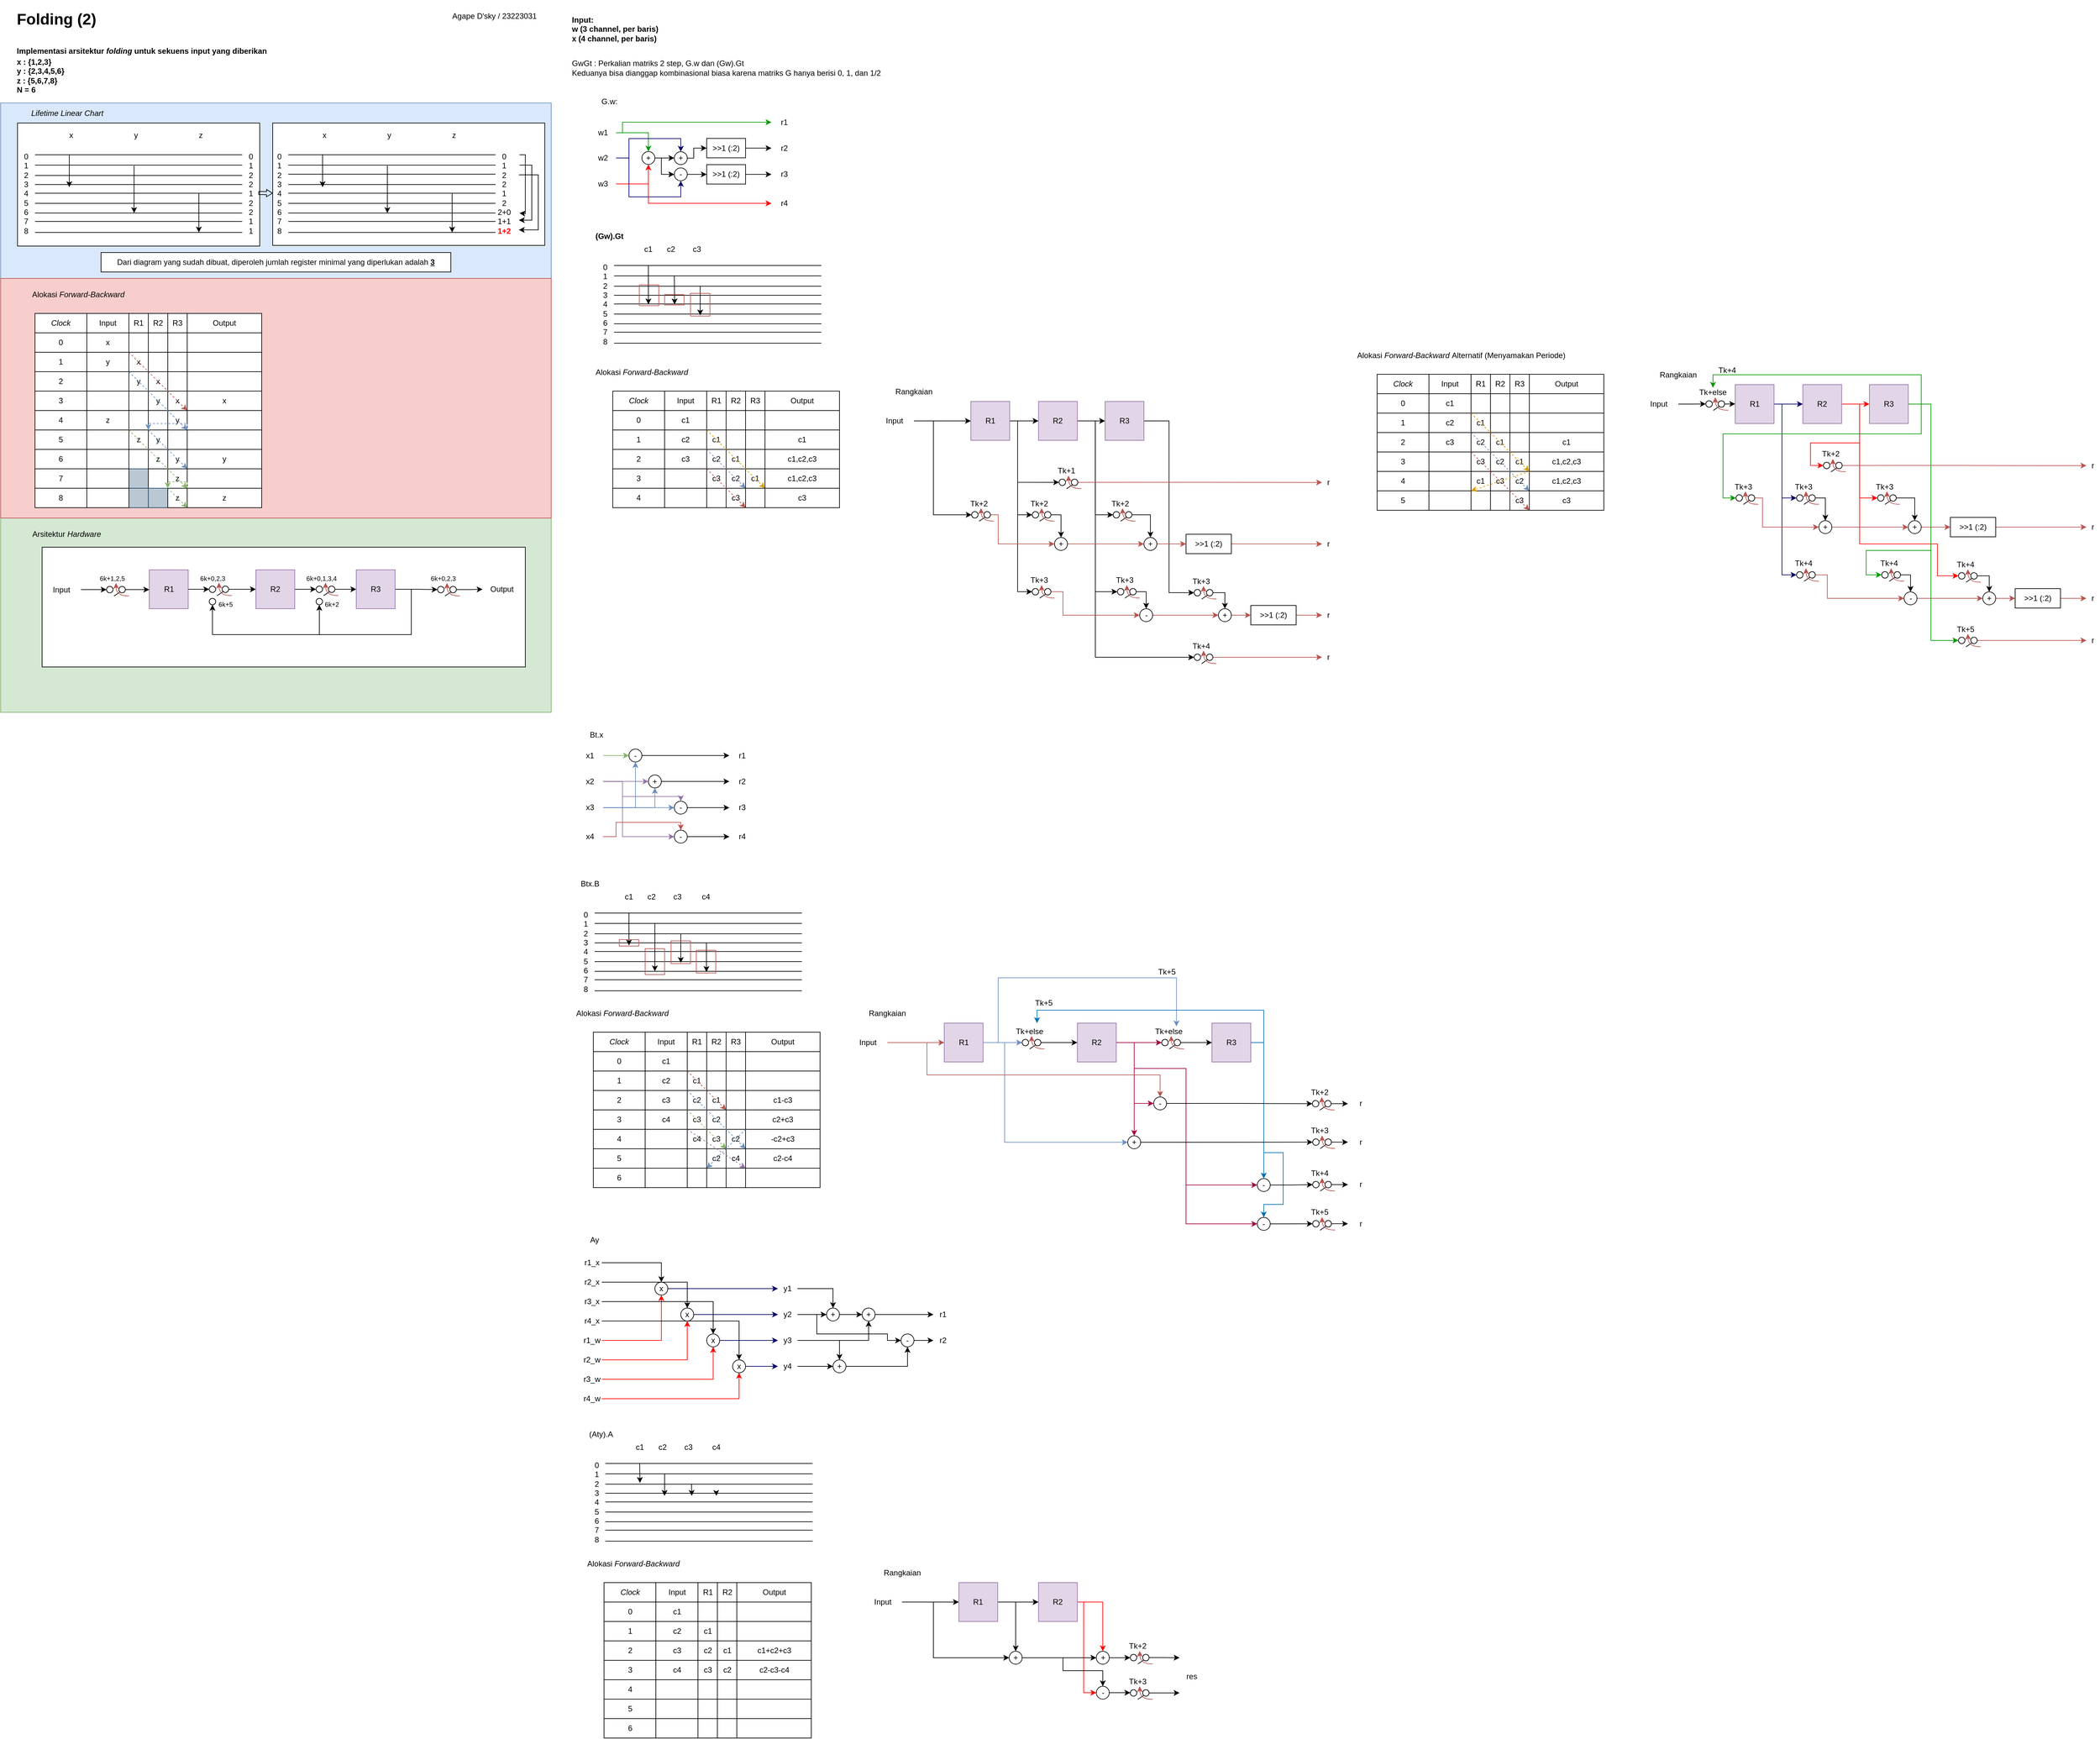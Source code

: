 <mxfile version="22.1.4" type="device">
  <diagram name="Page-1" id="8pDjrwyQ3iwQhMzMzfzW">
    <mxGraphModel dx="934" dy="528" grid="1" gridSize="10" guides="1" tooltips="1" connect="1" arrows="1" fold="1" page="1" pageScale="1" pageWidth="850" pageHeight="1100" math="0" shadow="0">
      <root>
        <mxCell id="0" />
        <mxCell id="1" parent="0" />
        <mxCell id="4csVX1WrHupozyb-GKU4-190" value="" style="rounded=0;whiteSpace=wrap;html=1;fillColor=#d5e8d4;strokeColor=#82b366;" parent="1" vertex="1">
          <mxGeometry y="800" width="850" height="300" as="geometry" />
        </mxCell>
        <mxCell id="4csVX1WrHupozyb-GKU4-195" value="" style="rounded=0;whiteSpace=wrap;html=1;" parent="1" vertex="1">
          <mxGeometry x="64" y="845" width="746" height="185" as="geometry" />
        </mxCell>
        <mxCell id="4csVX1WrHupozyb-GKU4-188" value="" style="rounded=0;whiteSpace=wrap;html=1;fillColor=#dae8fc;strokeColor=#6c8ebf;" parent="1" vertex="1">
          <mxGeometry y="159" width="850" height="271" as="geometry" />
        </mxCell>
        <mxCell id="4csVX1WrHupozyb-GKU4-192" value="" style="rounded=0;whiteSpace=wrap;html=1;" parent="1" vertex="1">
          <mxGeometry x="420" y="190" width="420" height="189" as="geometry" />
        </mxCell>
        <mxCell id="4csVX1WrHupozyb-GKU4-191" value="" style="rounded=0;whiteSpace=wrap;html=1;" parent="1" vertex="1">
          <mxGeometry x="26" y="190" width="374" height="190" as="geometry" />
        </mxCell>
        <mxCell id="4csVX1WrHupozyb-GKU4-189" value="" style="rounded=0;whiteSpace=wrap;html=1;fillColor=#f8cecc;strokeColor=#b85450;" parent="1" vertex="1">
          <mxGeometry y="430" width="850" height="370" as="geometry" />
        </mxCell>
        <mxCell id="Mba8fBMHlDFat2J13ZYt-2" value="&lt;h1&gt;Folding (2)&lt;/h1&gt;&lt;h1&gt;&lt;span style=&quot;font-size: 12px;&quot;&gt;Implementasi arsitektur &lt;i&gt;folding&lt;/i&gt;&amp;nbsp;untuk sekuens input yang diberikan&lt;/span&gt;&lt;/h1&gt;" style="text;html=1;strokeColor=none;fillColor=none;spacing=5;spacingTop=-20;whiteSpace=wrap;overflow=hidden;rounded=0;" parent="1" vertex="1">
          <mxGeometry x="20" y="10" width="400" height="80" as="geometry" />
        </mxCell>
        <mxCell id="Mba8fBMHlDFat2J13ZYt-142" value="Agape D&#39;sky / 23223031" style="text;html=1;strokeColor=none;fillColor=none;align=center;verticalAlign=middle;whiteSpace=wrap;rounded=0;" parent="1" vertex="1">
          <mxGeometry x="675" y="10" width="175" height="30" as="geometry" />
        </mxCell>
        <mxCell id="4csVX1WrHupozyb-GKU4-1" value="x : {1,2,3}&lt;br&gt;y : {2,3,4,5,6}&lt;br&gt;z : {5,6,7,8}&lt;br&gt;N = 6" style="text;html=1;strokeColor=none;fillColor=none;align=left;verticalAlign=middle;whiteSpace=wrap;rounded=0;fontStyle=1" parent="1" vertex="1">
          <mxGeometry x="23" y="92" width="140" height="50" as="geometry" />
        </mxCell>
        <mxCell id="4csVX1WrHupozyb-GKU4-2" value="&lt;i&gt;Lifetime&lt;/i&gt;&amp;nbsp;&lt;i&gt;Linear Chart&lt;/i&gt;" style="text;html=1;strokeColor=none;fillColor=none;align=center;verticalAlign=middle;whiteSpace=wrap;rounded=0;" parent="1" vertex="1">
          <mxGeometry x="23" y="160" width="160" height="30" as="geometry" />
        </mxCell>
        <mxCell id="4csVX1WrHupozyb-GKU4-3" value="" style="endArrow=none;html=1;rounded=0;" parent="1" edge="1">
          <mxGeometry width="50" height="50" relative="1" as="geometry">
            <mxPoint x="53" y="239" as="sourcePoint" />
            <mxPoint x="373" y="239" as="targetPoint" />
          </mxGeometry>
        </mxCell>
        <mxCell id="4csVX1WrHupozyb-GKU4-4" value="" style="endArrow=none;html=1;rounded=0;" parent="1" edge="1">
          <mxGeometry width="50" height="50" relative="1" as="geometry">
            <mxPoint x="53" y="255" as="sourcePoint" />
            <mxPoint x="373" y="255" as="targetPoint" />
          </mxGeometry>
        </mxCell>
        <mxCell id="4csVX1WrHupozyb-GKU4-5" value="" style="endArrow=none;html=1;rounded=0;" parent="1" edge="1">
          <mxGeometry width="50" height="50" relative="1" as="geometry">
            <mxPoint x="53" y="271" as="sourcePoint" />
            <mxPoint x="373" y="271" as="targetPoint" />
          </mxGeometry>
        </mxCell>
        <mxCell id="4csVX1WrHupozyb-GKU4-6" value="" style="endArrow=none;html=1;rounded=0;" parent="1" edge="1">
          <mxGeometry width="50" height="50" relative="1" as="geometry">
            <mxPoint x="53" y="285" as="sourcePoint" />
            <mxPoint x="373" y="285" as="targetPoint" />
          </mxGeometry>
        </mxCell>
        <mxCell id="4csVX1WrHupozyb-GKU4-7" value="" style="endArrow=none;html=1;rounded=0;" parent="1" edge="1">
          <mxGeometry width="50" height="50" relative="1" as="geometry">
            <mxPoint x="53" y="298.41" as="sourcePoint" />
            <mxPoint x="373" y="298.41" as="targetPoint" />
          </mxGeometry>
        </mxCell>
        <mxCell id="4csVX1WrHupozyb-GKU4-8" value="" style="endArrow=none;html=1;rounded=0;" parent="1" edge="1">
          <mxGeometry width="50" height="50" relative="1" as="geometry">
            <mxPoint x="53" y="314" as="sourcePoint" />
            <mxPoint x="373" y="314" as="targetPoint" />
          </mxGeometry>
        </mxCell>
        <mxCell id="4csVX1WrHupozyb-GKU4-9" value="" style="endArrow=none;html=1;rounded=0;" parent="1" edge="1">
          <mxGeometry width="50" height="50" relative="1" as="geometry">
            <mxPoint x="53" y="329" as="sourcePoint" />
            <mxPoint x="373" y="329" as="targetPoint" />
          </mxGeometry>
        </mxCell>
        <mxCell id="4csVX1WrHupozyb-GKU4-10" value="" style="endArrow=none;html=1;rounded=0;" parent="1" edge="1">
          <mxGeometry width="50" height="50" relative="1" as="geometry">
            <mxPoint x="53" y="342" as="sourcePoint" />
            <mxPoint x="373" y="342" as="targetPoint" />
          </mxGeometry>
        </mxCell>
        <mxCell id="4csVX1WrHupozyb-GKU4-11" value="" style="endArrow=none;html=1;rounded=0;" parent="1" edge="1">
          <mxGeometry width="50" height="50" relative="1" as="geometry">
            <mxPoint x="53" y="359" as="sourcePoint" />
            <mxPoint x="373" y="359" as="targetPoint" />
          </mxGeometry>
        </mxCell>
        <mxCell id="4csVX1WrHupozyb-GKU4-13" value="&lt;font style=&quot;font-size: 12px;&quot;&gt;0&lt;br&gt;1&lt;br&gt;2&lt;br&gt;3&lt;br&gt;4&lt;br&gt;5&lt;br&gt;6&lt;br&gt;7&lt;br&gt;8&lt;/font&gt;" style="text;html=1;strokeColor=none;fillColor=none;align=center;verticalAlign=middle;whiteSpace=wrap;rounded=0;" parent="1" vertex="1">
          <mxGeometry x="26" y="239" width="27" height="120" as="geometry" />
        </mxCell>
        <mxCell id="4csVX1WrHupozyb-GKU4-24" value="x" style="text;html=1;strokeColor=none;fillColor=none;align=center;verticalAlign=middle;whiteSpace=wrap;rounded=0;" parent="1" vertex="1">
          <mxGeometry x="94" y="199" width="30" height="20" as="geometry" />
        </mxCell>
        <mxCell id="4csVX1WrHupozyb-GKU4-25" value="y" style="text;html=1;strokeColor=none;fillColor=none;align=center;verticalAlign=middle;whiteSpace=wrap;rounded=0;" parent="1" vertex="1">
          <mxGeometry x="194" y="199" width="30" height="20" as="geometry" />
        </mxCell>
        <mxCell id="4csVX1WrHupozyb-GKU4-26" value="z" style="text;html=1;strokeColor=none;fillColor=none;align=center;verticalAlign=middle;whiteSpace=wrap;rounded=0;" parent="1" vertex="1">
          <mxGeometry x="294" y="199" width="30" height="20" as="geometry" />
        </mxCell>
        <mxCell id="4csVX1WrHupozyb-GKU4-27" value="" style="endArrow=classic;html=1;rounded=0;" parent="1" edge="1">
          <mxGeometry width="50" height="50" relative="1" as="geometry">
            <mxPoint x="106" y="239" as="sourcePoint" />
            <mxPoint x="106" y="289" as="targetPoint" />
          </mxGeometry>
        </mxCell>
        <mxCell id="4csVX1WrHupozyb-GKU4-28" value="" style="endArrow=classic;html=1;rounded=0;" parent="1" edge="1">
          <mxGeometry width="50" height="50" relative="1" as="geometry">
            <mxPoint x="206" y="256" as="sourcePoint" />
            <mxPoint x="206" y="329" as="targetPoint" />
          </mxGeometry>
        </mxCell>
        <mxCell id="4csVX1WrHupozyb-GKU4-29" value="" style="endArrow=classic;html=1;rounded=0;" parent="1" edge="1">
          <mxGeometry width="50" height="50" relative="1" as="geometry">
            <mxPoint x="306" y="299" as="sourcePoint" />
            <mxPoint x="306" y="359" as="targetPoint" />
          </mxGeometry>
        </mxCell>
        <mxCell id="4csVX1WrHupozyb-GKU4-30" value="" style="shape=flexArrow;endArrow=classic;html=1;rounded=0;endWidth=5.648;endSize=2.669;width=4.667;" parent="1" edge="1">
          <mxGeometry width="50" height="50" relative="1" as="geometry">
            <mxPoint x="398" y="298" as="sourcePoint" />
            <mxPoint x="420" y="298.41" as="targetPoint" />
          </mxGeometry>
        </mxCell>
        <mxCell id="4csVX1WrHupozyb-GKU4-31" value="0&lt;br&gt;1&lt;br&gt;2&lt;br&gt;2&lt;br&gt;1&lt;br&gt;2&lt;br&gt;2&lt;br&gt;1&lt;br&gt;1" style="text;html=1;strokeColor=none;fillColor=none;align=center;verticalAlign=middle;whiteSpace=wrap;rounded=0;" parent="1" vertex="1">
          <mxGeometry x="373" y="239" width="27" height="120" as="geometry" />
        </mxCell>
        <mxCell id="4csVX1WrHupozyb-GKU4-32" value="" style="endArrow=none;html=1;rounded=0;" parent="1" edge="1">
          <mxGeometry width="50" height="50" relative="1" as="geometry">
            <mxPoint x="444" y="239" as="sourcePoint" />
            <mxPoint x="764" y="239" as="targetPoint" />
          </mxGeometry>
        </mxCell>
        <mxCell id="4csVX1WrHupozyb-GKU4-33" value="" style="endArrow=none;html=1;rounded=0;" parent="1" edge="1">
          <mxGeometry width="50" height="50" relative="1" as="geometry">
            <mxPoint x="444" y="255" as="sourcePoint" />
            <mxPoint x="764" y="255" as="targetPoint" />
          </mxGeometry>
        </mxCell>
        <mxCell id="4csVX1WrHupozyb-GKU4-35" value="" style="endArrow=none;html=1;rounded=0;" parent="1" edge="1">
          <mxGeometry width="50" height="50" relative="1" as="geometry">
            <mxPoint x="444" y="285" as="sourcePoint" />
            <mxPoint x="764" y="285" as="targetPoint" />
          </mxGeometry>
        </mxCell>
        <mxCell id="4csVX1WrHupozyb-GKU4-36" value="" style="endArrow=none;html=1;rounded=0;" parent="1" edge="1">
          <mxGeometry width="50" height="50" relative="1" as="geometry">
            <mxPoint x="444" y="298.41" as="sourcePoint" />
            <mxPoint x="764" y="298.41" as="targetPoint" />
          </mxGeometry>
        </mxCell>
        <mxCell id="4csVX1WrHupozyb-GKU4-37" value="" style="endArrow=none;html=1;rounded=0;" parent="1" edge="1">
          <mxGeometry width="50" height="50" relative="1" as="geometry">
            <mxPoint x="444" y="314" as="sourcePoint" />
            <mxPoint x="764" y="314" as="targetPoint" />
          </mxGeometry>
        </mxCell>
        <mxCell id="4csVX1WrHupozyb-GKU4-38" value="" style="endArrow=none;html=1;rounded=0;" parent="1" edge="1">
          <mxGeometry width="50" height="50" relative="1" as="geometry">
            <mxPoint x="444" y="329" as="sourcePoint" />
            <mxPoint x="764" y="329" as="targetPoint" />
          </mxGeometry>
        </mxCell>
        <mxCell id="4csVX1WrHupozyb-GKU4-39" value="" style="endArrow=none;html=1;rounded=0;" parent="1" edge="1">
          <mxGeometry width="50" height="50" relative="1" as="geometry">
            <mxPoint x="444" y="342" as="sourcePoint" />
            <mxPoint x="764" y="342" as="targetPoint" />
          </mxGeometry>
        </mxCell>
        <mxCell id="4csVX1WrHupozyb-GKU4-40" value="" style="endArrow=none;html=1;rounded=0;" parent="1" edge="1">
          <mxGeometry width="50" height="50" relative="1" as="geometry">
            <mxPoint x="444" y="359" as="sourcePoint" />
            <mxPoint x="764" y="359" as="targetPoint" />
          </mxGeometry>
        </mxCell>
        <mxCell id="4csVX1WrHupozyb-GKU4-41" value="&lt;font style=&quot;font-size: 12px;&quot;&gt;0&lt;br&gt;1&lt;br&gt;2&lt;br&gt;3&lt;br&gt;4&lt;br&gt;5&lt;br&gt;6&lt;br&gt;7&lt;br&gt;8&lt;/font&gt;" style="text;html=1;strokeColor=none;fillColor=none;align=center;verticalAlign=middle;whiteSpace=wrap;rounded=0;" parent="1" vertex="1">
          <mxGeometry x="417" y="239" width="27" height="120" as="geometry" />
        </mxCell>
        <mxCell id="4csVX1WrHupozyb-GKU4-42" value="x" style="text;html=1;strokeColor=none;fillColor=none;align=center;verticalAlign=middle;whiteSpace=wrap;rounded=0;" parent="1" vertex="1">
          <mxGeometry x="485" y="199" width="30" height="20" as="geometry" />
        </mxCell>
        <mxCell id="4csVX1WrHupozyb-GKU4-43" value="y" style="text;html=1;strokeColor=none;fillColor=none;align=center;verticalAlign=middle;whiteSpace=wrap;rounded=0;" parent="1" vertex="1">
          <mxGeometry x="585" y="199" width="30" height="20" as="geometry" />
        </mxCell>
        <mxCell id="4csVX1WrHupozyb-GKU4-44" value="z" style="text;html=1;strokeColor=none;fillColor=none;align=center;verticalAlign=middle;whiteSpace=wrap;rounded=0;" parent="1" vertex="1">
          <mxGeometry x="685" y="199" width="30" height="20" as="geometry" />
        </mxCell>
        <mxCell id="4csVX1WrHupozyb-GKU4-45" value="" style="endArrow=classic;html=1;rounded=0;" parent="1" edge="1">
          <mxGeometry width="50" height="50" relative="1" as="geometry">
            <mxPoint x="497" y="239" as="sourcePoint" />
            <mxPoint x="497" y="289" as="targetPoint" />
          </mxGeometry>
        </mxCell>
        <mxCell id="4csVX1WrHupozyb-GKU4-46" value="" style="endArrow=classic;html=1;rounded=0;" parent="1" edge="1">
          <mxGeometry width="50" height="50" relative="1" as="geometry">
            <mxPoint x="597" y="256" as="sourcePoint" />
            <mxPoint x="597" y="329" as="targetPoint" />
          </mxGeometry>
        </mxCell>
        <mxCell id="4csVX1WrHupozyb-GKU4-47" value="" style="endArrow=classic;html=1;rounded=0;" parent="1" edge="1">
          <mxGeometry width="50" height="50" relative="1" as="geometry">
            <mxPoint x="697" y="299" as="sourcePoint" />
            <mxPoint x="697" y="359" as="targetPoint" />
          </mxGeometry>
        </mxCell>
        <mxCell id="4csVX1WrHupozyb-GKU4-48" value="0&lt;br&gt;1&lt;br&gt;2&lt;br&gt;2&lt;br&gt;1&lt;br&gt;2&lt;br&gt;2+0&lt;br&gt;1+1&lt;br&gt;&lt;b&gt;&lt;font color=&quot;#ff0000&quot;&gt;1+2&lt;/font&gt;&lt;/b&gt;" style="text;html=1;strokeColor=none;fillColor=none;align=center;verticalAlign=middle;whiteSpace=wrap;rounded=0;" parent="1" vertex="1">
          <mxGeometry x="764" y="239" width="27" height="120" as="geometry" />
        </mxCell>
        <mxCell id="4csVX1WrHupozyb-GKU4-49" value="" style="endArrow=classic;html=1;rounded=0;" parent="1" edge="1">
          <mxGeometry width="50" height="50" relative="1" as="geometry">
            <mxPoint x="801" y="239" as="sourcePoint" />
            <mxPoint x="801" y="329" as="targetPoint" />
            <Array as="points">
              <mxPoint x="810" y="239" />
              <mxPoint x="810" y="330" />
            </Array>
          </mxGeometry>
        </mxCell>
        <mxCell id="4csVX1WrHupozyb-GKU4-50" value="" style="endArrow=classic;html=1;rounded=0;" parent="1" edge="1">
          <mxGeometry width="50" height="50" relative="1" as="geometry">
            <mxPoint x="801" y="255" as="sourcePoint" />
            <mxPoint x="800" y="340" as="targetPoint" />
            <Array as="points">
              <mxPoint x="820" y="255" />
              <mxPoint x="820" y="340" />
            </Array>
          </mxGeometry>
        </mxCell>
        <mxCell id="4csVX1WrHupozyb-GKU4-51" value="" style="endArrow=classic;html=1;rounded=0;" parent="1" edge="1">
          <mxGeometry width="50" height="50" relative="1" as="geometry">
            <mxPoint x="800" y="270" as="sourcePoint" />
            <mxPoint x="800" y="355" as="targetPoint" />
            <Array as="points">
              <mxPoint x="830" y="270" />
              <mxPoint x="830" y="355" />
            </Array>
          </mxGeometry>
        </mxCell>
        <mxCell id="4csVX1WrHupozyb-GKU4-53" value="Dari diagram yang sudah dibuat, diperoleh jumlah register minimal yang diperlukan adalah &lt;b&gt;&lt;u&gt;3&lt;/u&gt;&lt;/b&gt;" style="rounded=0;whiteSpace=wrap;html=1;" parent="1" vertex="1">
          <mxGeometry x="155" y="390" width="540" height="30" as="geometry" />
        </mxCell>
        <mxCell id="4csVX1WrHupozyb-GKU4-54" value="Alokasi &lt;i&gt;Forward-Backward&lt;/i&gt;" style="text;html=1;strokeColor=none;fillColor=none;align=center;verticalAlign=middle;whiteSpace=wrap;rounded=0;" parent="1" vertex="1">
          <mxGeometry x="40" y="440" width="160" height="30" as="geometry" />
        </mxCell>
        <mxCell id="4csVX1WrHupozyb-GKU4-56" value="R1" style="rounded=0;whiteSpace=wrap;html=1;" parent="1" vertex="1">
          <mxGeometry x="198" y="484" width="30" height="30" as="geometry" />
        </mxCell>
        <mxCell id="4csVX1WrHupozyb-GKU4-57" value="R2" style="rounded=0;whiteSpace=wrap;html=1;" parent="1" vertex="1">
          <mxGeometry x="228" y="484" width="30" height="30" as="geometry" />
        </mxCell>
        <mxCell id="4csVX1WrHupozyb-GKU4-58" value="R3" style="rounded=0;whiteSpace=wrap;html=1;" parent="1" vertex="1">
          <mxGeometry x="258" y="484" width="30" height="30" as="geometry" />
        </mxCell>
        <mxCell id="4csVX1WrHupozyb-GKU4-59" value="Output" style="rounded=0;whiteSpace=wrap;html=1;" parent="1" vertex="1">
          <mxGeometry x="288" y="484" width="115" height="30" as="geometry" />
        </mxCell>
        <mxCell id="4csVX1WrHupozyb-GKU4-60" value="Clock" style="rounded=0;whiteSpace=wrap;html=1;fontStyle=2" parent="1" vertex="1">
          <mxGeometry x="53" y="484" width="80" height="30" as="geometry" />
        </mxCell>
        <mxCell id="4csVX1WrHupozyb-GKU4-61" value="Input" style="rounded=0;whiteSpace=wrap;html=1;" parent="1" vertex="1">
          <mxGeometry x="133" y="484" width="65" height="30" as="geometry" />
        </mxCell>
        <mxCell id="4csVX1WrHupozyb-GKU4-63" value="" style="rounded=0;whiteSpace=wrap;html=1;" parent="1" vertex="1">
          <mxGeometry x="198" y="514" width="30" height="30" as="geometry" />
        </mxCell>
        <mxCell id="4csVX1WrHupozyb-GKU4-64" value="" style="rounded=0;whiteSpace=wrap;html=1;" parent="1" vertex="1">
          <mxGeometry x="228" y="514" width="30" height="30" as="geometry" />
        </mxCell>
        <mxCell id="4csVX1WrHupozyb-GKU4-65" value="" style="rounded=0;whiteSpace=wrap;html=1;" parent="1" vertex="1">
          <mxGeometry x="258" y="514" width="30" height="30" as="geometry" />
        </mxCell>
        <mxCell id="4csVX1WrHupozyb-GKU4-66" value="" style="rounded=0;whiteSpace=wrap;html=1;" parent="1" vertex="1">
          <mxGeometry x="288" y="514" width="115" height="30" as="geometry" />
        </mxCell>
        <mxCell id="4csVX1WrHupozyb-GKU4-67" value="&lt;span style=&quot;font-style: normal;&quot;&gt;0&lt;/span&gt;" style="rounded=0;whiteSpace=wrap;html=1;fontStyle=2" parent="1" vertex="1">
          <mxGeometry x="53" y="514" width="80" height="30" as="geometry" />
        </mxCell>
        <mxCell id="4csVX1WrHupozyb-GKU4-68" value="x" style="rounded=0;whiteSpace=wrap;html=1;" parent="1" vertex="1">
          <mxGeometry x="133" y="514" width="65" height="30" as="geometry" />
        </mxCell>
        <mxCell id="4csVX1WrHupozyb-GKU4-69" value="x" style="rounded=0;whiteSpace=wrap;html=1;" parent="1" vertex="1">
          <mxGeometry x="198" y="544" width="30" height="30" as="geometry" />
        </mxCell>
        <mxCell id="4csVX1WrHupozyb-GKU4-70" value="" style="rounded=0;whiteSpace=wrap;html=1;" parent="1" vertex="1">
          <mxGeometry x="228" y="544" width="30" height="30" as="geometry" />
        </mxCell>
        <mxCell id="4csVX1WrHupozyb-GKU4-71" value="" style="rounded=0;whiteSpace=wrap;html=1;" parent="1" vertex="1">
          <mxGeometry x="258" y="544" width="30" height="30" as="geometry" />
        </mxCell>
        <mxCell id="4csVX1WrHupozyb-GKU4-72" value="" style="rounded=0;whiteSpace=wrap;html=1;" parent="1" vertex="1">
          <mxGeometry x="288" y="544" width="115" height="30" as="geometry" />
        </mxCell>
        <mxCell id="4csVX1WrHupozyb-GKU4-73" value="&lt;span style=&quot;font-style: normal;&quot;&gt;1&lt;/span&gt;" style="rounded=0;whiteSpace=wrap;html=1;fontStyle=2" parent="1" vertex="1">
          <mxGeometry x="53" y="544" width="80" height="30" as="geometry" />
        </mxCell>
        <mxCell id="4csVX1WrHupozyb-GKU4-74" value="y" style="rounded=0;whiteSpace=wrap;html=1;" parent="1" vertex="1">
          <mxGeometry x="133" y="544" width="65" height="30" as="geometry" />
        </mxCell>
        <mxCell id="4csVX1WrHupozyb-GKU4-75" value="y" style="rounded=0;whiteSpace=wrap;html=1;" parent="1" vertex="1">
          <mxGeometry x="198" y="574" width="30" height="30" as="geometry" />
        </mxCell>
        <mxCell id="4csVX1WrHupozyb-GKU4-76" value="x" style="rounded=0;whiteSpace=wrap;html=1;" parent="1" vertex="1">
          <mxGeometry x="228" y="574" width="30" height="30" as="geometry" />
        </mxCell>
        <mxCell id="4csVX1WrHupozyb-GKU4-77" value="" style="rounded=0;whiteSpace=wrap;html=1;" parent="1" vertex="1">
          <mxGeometry x="258" y="574" width="30" height="30" as="geometry" />
        </mxCell>
        <mxCell id="4csVX1WrHupozyb-GKU4-78" value="" style="rounded=0;whiteSpace=wrap;html=1;" parent="1" vertex="1">
          <mxGeometry x="288" y="574" width="115" height="30" as="geometry" />
        </mxCell>
        <mxCell id="4csVX1WrHupozyb-GKU4-79" value="&lt;span style=&quot;font-style: normal;&quot;&gt;2&lt;/span&gt;" style="rounded=0;whiteSpace=wrap;html=1;fontStyle=2" parent="1" vertex="1">
          <mxGeometry x="53" y="574" width="80" height="30" as="geometry" />
        </mxCell>
        <mxCell id="4csVX1WrHupozyb-GKU4-80" value="" style="rounded=0;whiteSpace=wrap;html=1;" parent="1" vertex="1">
          <mxGeometry x="133" y="574" width="65" height="30" as="geometry" />
        </mxCell>
        <mxCell id="4csVX1WrHupozyb-GKU4-93" value="" style="rounded=0;whiteSpace=wrap;html=1;" parent="1" vertex="1">
          <mxGeometry x="198" y="604" width="30" height="30" as="geometry" />
        </mxCell>
        <mxCell id="4csVX1WrHupozyb-GKU4-94" value="y" style="rounded=0;whiteSpace=wrap;html=1;" parent="1" vertex="1">
          <mxGeometry x="228" y="604" width="30" height="30" as="geometry" />
        </mxCell>
        <mxCell id="4csVX1WrHupozyb-GKU4-95" value="x" style="rounded=0;whiteSpace=wrap;html=1;" parent="1" vertex="1">
          <mxGeometry x="258" y="604" width="30" height="30" as="geometry" />
        </mxCell>
        <mxCell id="4csVX1WrHupozyb-GKU4-96" value="x" style="rounded=0;whiteSpace=wrap;html=1;" parent="1" vertex="1">
          <mxGeometry x="288" y="604" width="115" height="30" as="geometry" />
        </mxCell>
        <mxCell id="4csVX1WrHupozyb-GKU4-97" value="&lt;span style=&quot;font-style: normal;&quot;&gt;3&lt;/span&gt;" style="rounded=0;whiteSpace=wrap;html=1;fontStyle=2" parent="1" vertex="1">
          <mxGeometry x="53" y="604" width="80" height="30" as="geometry" />
        </mxCell>
        <mxCell id="4csVX1WrHupozyb-GKU4-98" value="" style="rounded=0;whiteSpace=wrap;html=1;" parent="1" vertex="1">
          <mxGeometry x="133" y="604" width="65" height="30" as="geometry" />
        </mxCell>
        <mxCell id="4csVX1WrHupozyb-GKU4-99" value="" style="rounded=0;whiteSpace=wrap;html=1;" parent="1" vertex="1">
          <mxGeometry x="198" y="634" width="30" height="30" as="geometry" />
        </mxCell>
        <mxCell id="4csVX1WrHupozyb-GKU4-100" value="" style="rounded=0;whiteSpace=wrap;html=1;" parent="1" vertex="1">
          <mxGeometry x="228" y="634" width="30" height="30" as="geometry" />
        </mxCell>
        <mxCell id="4csVX1WrHupozyb-GKU4-101" value="y" style="rounded=0;whiteSpace=wrap;html=1;" parent="1" vertex="1">
          <mxGeometry x="258" y="634" width="30" height="30" as="geometry" />
        </mxCell>
        <mxCell id="4csVX1WrHupozyb-GKU4-102" value="" style="rounded=0;whiteSpace=wrap;html=1;" parent="1" vertex="1">
          <mxGeometry x="288" y="634" width="115" height="30" as="geometry" />
        </mxCell>
        <mxCell id="4csVX1WrHupozyb-GKU4-103" value="&lt;span style=&quot;font-style: normal;&quot;&gt;4&lt;/span&gt;" style="rounded=0;whiteSpace=wrap;html=1;fontStyle=2" parent="1" vertex="1">
          <mxGeometry x="53" y="634" width="80" height="30" as="geometry" />
        </mxCell>
        <mxCell id="4csVX1WrHupozyb-GKU4-104" value="z" style="rounded=0;whiteSpace=wrap;html=1;" parent="1" vertex="1">
          <mxGeometry x="133" y="634" width="65" height="30" as="geometry" />
        </mxCell>
        <mxCell id="4csVX1WrHupozyb-GKU4-105" value="z" style="rounded=0;whiteSpace=wrap;html=1;" parent="1" vertex="1">
          <mxGeometry x="198" y="664" width="30" height="30" as="geometry" />
        </mxCell>
        <mxCell id="4csVX1WrHupozyb-GKU4-106" value="y" style="rounded=0;whiteSpace=wrap;html=1;" parent="1" vertex="1">
          <mxGeometry x="228" y="664" width="30" height="30" as="geometry" />
        </mxCell>
        <mxCell id="4csVX1WrHupozyb-GKU4-107" value="" style="rounded=0;whiteSpace=wrap;html=1;" parent="1" vertex="1">
          <mxGeometry x="258" y="664" width="30" height="30" as="geometry" />
        </mxCell>
        <mxCell id="4csVX1WrHupozyb-GKU4-131" style="edgeStyle=orthogonalEdgeStyle;rounded=0;orthogonalLoop=1;jettySize=auto;html=1;exitX=0;exitY=0;exitDx=0;exitDy=0;entryX=0;entryY=0;entryDx=0;entryDy=0;fillColor=#dae8fc;strokeColor=#6c8ebf;dashed=1;" parent="1" source="4csVX1WrHupozyb-GKU4-108" target="4csVX1WrHupozyb-GKU4-106" edge="1">
          <mxGeometry relative="1" as="geometry">
            <Array as="points">
              <mxPoint x="288" y="654" />
              <mxPoint x="228" y="654" />
            </Array>
          </mxGeometry>
        </mxCell>
        <mxCell id="4csVX1WrHupozyb-GKU4-108" value="" style="rounded=0;whiteSpace=wrap;html=1;" parent="1" vertex="1">
          <mxGeometry x="288" y="664" width="115" height="30" as="geometry" />
        </mxCell>
        <mxCell id="4csVX1WrHupozyb-GKU4-109" value="&lt;span style=&quot;font-style: normal;&quot;&gt;5&lt;/span&gt;" style="rounded=0;whiteSpace=wrap;html=1;fontStyle=2" parent="1" vertex="1">
          <mxGeometry x="53" y="664" width="80" height="30" as="geometry" />
        </mxCell>
        <mxCell id="4csVX1WrHupozyb-GKU4-110" value="" style="rounded=0;whiteSpace=wrap;html=1;" parent="1" vertex="1">
          <mxGeometry x="133" y="664" width="65" height="30" as="geometry" />
        </mxCell>
        <mxCell id="4csVX1WrHupozyb-GKU4-111" value="" style="rounded=0;whiteSpace=wrap;html=1;" parent="1" vertex="1">
          <mxGeometry x="198" y="694" width="30" height="30" as="geometry" />
        </mxCell>
        <mxCell id="4csVX1WrHupozyb-GKU4-112" value="z" style="rounded=0;whiteSpace=wrap;html=1;" parent="1" vertex="1">
          <mxGeometry x="228" y="694" width="30" height="30" as="geometry" />
        </mxCell>
        <mxCell id="4csVX1WrHupozyb-GKU4-113" value="y" style="rounded=0;whiteSpace=wrap;html=1;" parent="1" vertex="1">
          <mxGeometry x="258" y="694" width="30" height="30" as="geometry" />
        </mxCell>
        <mxCell id="4csVX1WrHupozyb-GKU4-114" value="y" style="rounded=0;whiteSpace=wrap;html=1;" parent="1" vertex="1">
          <mxGeometry x="288" y="694" width="115" height="30" as="geometry" />
        </mxCell>
        <mxCell id="4csVX1WrHupozyb-GKU4-115" value="&lt;span style=&quot;font-style: normal;&quot;&gt;6&lt;/span&gt;" style="rounded=0;whiteSpace=wrap;html=1;fontStyle=2" parent="1" vertex="1">
          <mxGeometry x="53" y="694" width="80" height="30" as="geometry" />
        </mxCell>
        <mxCell id="4csVX1WrHupozyb-GKU4-116" value="" style="rounded=0;whiteSpace=wrap;html=1;" parent="1" vertex="1">
          <mxGeometry x="133" y="694" width="65" height="30" as="geometry" />
        </mxCell>
        <mxCell id="4csVX1WrHupozyb-GKU4-117" value="" style="rounded=0;whiteSpace=wrap;html=1;fillColor=#bac8d3;strokeColor=#23445d;" parent="1" vertex="1">
          <mxGeometry x="198" y="724" width="30" height="30" as="geometry" />
        </mxCell>
        <mxCell id="4csVX1WrHupozyb-GKU4-118" value="" style="rounded=0;whiteSpace=wrap;html=1;" parent="1" vertex="1">
          <mxGeometry x="228" y="724" width="30" height="30" as="geometry" />
        </mxCell>
        <mxCell id="4csVX1WrHupozyb-GKU4-119" value="z" style="rounded=0;whiteSpace=wrap;html=1;" parent="1" vertex="1">
          <mxGeometry x="258" y="724" width="30" height="30" as="geometry" />
        </mxCell>
        <mxCell id="4csVX1WrHupozyb-GKU4-120" value="" style="rounded=0;whiteSpace=wrap;html=1;" parent="1" vertex="1">
          <mxGeometry x="288" y="724" width="115" height="30" as="geometry" />
        </mxCell>
        <mxCell id="4csVX1WrHupozyb-GKU4-121" value="&lt;span style=&quot;font-style: normal;&quot;&gt;7&lt;/span&gt;" style="rounded=0;whiteSpace=wrap;html=1;fontStyle=2" parent="1" vertex="1">
          <mxGeometry x="53" y="724" width="80" height="30" as="geometry" />
        </mxCell>
        <mxCell id="4csVX1WrHupozyb-GKU4-122" value="" style="rounded=0;whiteSpace=wrap;html=1;" parent="1" vertex="1">
          <mxGeometry x="133" y="724" width="65" height="30" as="geometry" />
        </mxCell>
        <mxCell id="4csVX1WrHupozyb-GKU4-123" value="" style="rounded=0;whiteSpace=wrap;html=1;fillColor=#bac8d3;strokeColor=#23445d;" parent="1" vertex="1">
          <mxGeometry x="198" y="754" width="30" height="30" as="geometry" />
        </mxCell>
        <mxCell id="4csVX1WrHupozyb-GKU4-124" value="" style="rounded=0;whiteSpace=wrap;html=1;fillColor=#bac8d3;strokeColor=#23445d;" parent="1" vertex="1">
          <mxGeometry x="228" y="754" width="30" height="30" as="geometry" />
        </mxCell>
        <mxCell id="4csVX1WrHupozyb-GKU4-125" value="z" style="rounded=0;whiteSpace=wrap;html=1;" parent="1" vertex="1">
          <mxGeometry x="258" y="754" width="30" height="30" as="geometry" />
        </mxCell>
        <mxCell id="4csVX1WrHupozyb-GKU4-138" style="edgeStyle=orthogonalEdgeStyle;rounded=0;orthogonalLoop=1;jettySize=auto;html=1;exitX=0;exitY=0;exitDx=0;exitDy=0;entryX=0;entryY=1;entryDx=0;entryDy=0;fillColor=#d5e8d4;strokeColor=#82b366;dashed=1;" parent="1" source="4csVX1WrHupozyb-GKU4-126" target="4csVX1WrHupozyb-GKU4-119" edge="1">
          <mxGeometry relative="1" as="geometry">
            <Array as="points">
              <mxPoint x="288" y="744" />
              <mxPoint x="258" y="744" />
            </Array>
          </mxGeometry>
        </mxCell>
        <mxCell id="4csVX1WrHupozyb-GKU4-126" value="z" style="rounded=0;whiteSpace=wrap;html=1;" parent="1" vertex="1">
          <mxGeometry x="288" y="754" width="115" height="30" as="geometry" />
        </mxCell>
        <mxCell id="4csVX1WrHupozyb-GKU4-127" value="&lt;span style=&quot;font-style: normal;&quot;&gt;8&lt;/span&gt;" style="rounded=0;whiteSpace=wrap;html=1;fontStyle=2" parent="1" vertex="1">
          <mxGeometry x="53" y="754" width="80" height="30" as="geometry" />
        </mxCell>
        <mxCell id="4csVX1WrHupozyb-GKU4-128" value="" style="rounded=0;whiteSpace=wrap;html=1;" parent="1" vertex="1">
          <mxGeometry x="133" y="754" width="65" height="30" as="geometry" />
        </mxCell>
        <mxCell id="4csVX1WrHupozyb-GKU4-129" value="" style="endArrow=classic;html=1;rounded=0;exitX=1;exitY=1;exitDx=0;exitDy=0;entryX=0;entryY=1;entryDx=0;entryDy=0;dashed=1;fillColor=#f8cecc;strokeColor=#b85450;" parent="1" source="4csVX1WrHupozyb-GKU4-68" target="4csVX1WrHupozyb-GKU4-96" edge="1">
          <mxGeometry width="50" height="50" relative="1" as="geometry">
            <mxPoint x="370" y="614" as="sourcePoint" />
            <mxPoint x="420" y="564" as="targetPoint" />
          </mxGeometry>
        </mxCell>
        <mxCell id="4csVX1WrHupozyb-GKU4-130" value="" style="endArrow=classic;html=1;rounded=0;exitX=0;exitY=0;exitDx=0;exitDy=0;fillColor=#dae8fc;strokeColor=#6c8ebf;dashed=1;entryX=1;entryY=1;entryDx=0;entryDy=0;" parent="1" source="4csVX1WrHupozyb-GKU4-75" target="4csVX1WrHupozyb-GKU4-101" edge="1">
          <mxGeometry width="50" height="50" relative="1" as="geometry">
            <mxPoint x="370" y="614" as="sourcePoint" />
            <mxPoint x="420" y="564" as="targetPoint" />
          </mxGeometry>
        </mxCell>
        <mxCell id="4csVX1WrHupozyb-GKU4-133" value="" style="endArrow=classic;html=1;rounded=0;exitX=0;exitY=0;exitDx=0;exitDy=0;entryX=0;entryY=1;entryDx=0;entryDy=0;fillColor=#dae8fc;strokeColor=#6c8ebf;dashed=1;" parent="1" source="4csVX1WrHupozyb-GKU4-106" target="4csVX1WrHupozyb-GKU4-114" edge="1">
          <mxGeometry width="50" height="50" relative="1" as="geometry">
            <mxPoint x="370" y="614" as="sourcePoint" />
            <mxPoint x="420" y="564" as="targetPoint" />
          </mxGeometry>
        </mxCell>
        <mxCell id="4csVX1WrHupozyb-GKU4-134" value="" style="endArrow=classic;html=1;rounded=0;exitX=0;exitY=0;exitDx=0;exitDy=0;entryX=0;entryY=0;entryDx=0;entryDy=0;fillColor=#d5e8d4;strokeColor=#82b366;dashed=1;" parent="1" source="4csVX1WrHupozyb-GKU4-105" target="4csVX1WrHupozyb-GKU4-126" edge="1">
          <mxGeometry width="50" height="50" relative="1" as="geometry">
            <mxPoint x="390" y="644" as="sourcePoint" />
            <mxPoint x="440" y="594" as="targetPoint" />
          </mxGeometry>
        </mxCell>
        <mxCell id="4csVX1WrHupozyb-GKU4-139" style="rounded=0;orthogonalLoop=1;jettySize=auto;html=1;exitX=0;exitY=0;exitDx=0;exitDy=0;entryX=1;entryY=1;entryDx=0;entryDy=0;dashed=1;fillColor=#d5e8d4;strokeColor=#82b366;" parent="1" source="4csVX1WrHupozyb-GKU4-125" target="4csVX1WrHupozyb-GKU4-125" edge="1">
          <mxGeometry relative="1" as="geometry" />
        </mxCell>
        <mxCell id="4csVX1WrHupozyb-GKU4-140" value="Arsitektur &lt;i&gt;Hardware&lt;/i&gt;" style="text;html=1;strokeColor=none;fillColor=none;align=center;verticalAlign=middle;whiteSpace=wrap;rounded=0;" parent="1" vertex="1">
          <mxGeometry x="37" y="810" width="130" height="30" as="geometry" />
        </mxCell>
        <mxCell id="4csVX1WrHupozyb-GKU4-150" style="edgeStyle=orthogonalEdgeStyle;rounded=0;orthogonalLoop=1;jettySize=auto;html=1;exitX=1;exitY=0.5;exitDx=0;exitDy=0;entryX=0;entryY=0.5;entryDx=0;entryDy=0;" parent="1" source="4csVX1WrHupozyb-GKU4-141" target="4csVX1WrHupozyb-GKU4-149" edge="1">
          <mxGeometry relative="1" as="geometry" />
        </mxCell>
        <mxCell id="4csVX1WrHupozyb-GKU4-141" value="R1" style="rounded=0;whiteSpace=wrap;html=1;fillColor=#e1d5e7;strokeColor=#9673a6;" parent="1" vertex="1">
          <mxGeometry x="229.5" y="880" width="60" height="60" as="geometry" />
        </mxCell>
        <mxCell id="4csVX1WrHupozyb-GKU4-147" style="edgeStyle=orthogonalEdgeStyle;rounded=0;orthogonalLoop=1;jettySize=auto;html=1;exitX=1;exitY=0.5;exitDx=0;exitDy=0;entryX=0;entryY=0.5;entryDx=0;entryDy=0;" parent="1" source="4csVX1WrHupozyb-GKU4-142" target="4csVX1WrHupozyb-GKU4-145" edge="1">
          <mxGeometry relative="1" as="geometry" />
        </mxCell>
        <mxCell id="4csVX1WrHupozyb-GKU4-142" value="R2" style="rounded=0;whiteSpace=wrap;html=1;fillColor=#e1d5e7;strokeColor=#9673a6;" parent="1" vertex="1">
          <mxGeometry x="394" y="880" width="60" height="60" as="geometry" />
        </mxCell>
        <mxCell id="4csVX1WrHupozyb-GKU4-154" style="edgeStyle=orthogonalEdgeStyle;rounded=0;orthogonalLoop=1;jettySize=auto;html=1;exitX=1;exitY=0.5;exitDx=0;exitDy=0;entryX=0.5;entryY=1;entryDx=0;entryDy=0;" parent="1" source="4csVX1WrHupozyb-GKU4-143" target="4csVX1WrHupozyb-GKU4-151" edge="1">
          <mxGeometry relative="1" as="geometry">
            <Array as="points">
              <mxPoint x="634" y="910" />
              <mxPoint x="634" y="980" />
              <mxPoint x="327" y="980" />
            </Array>
          </mxGeometry>
        </mxCell>
        <mxCell id="4csVX1WrHupozyb-GKU4-156" style="edgeStyle=orthogonalEdgeStyle;rounded=0;orthogonalLoop=1;jettySize=auto;html=1;exitX=1;exitY=0.5;exitDx=0;exitDy=0;entryX=0.5;entryY=1;entryDx=0;entryDy=0;" parent="1" source="4csVX1WrHupozyb-GKU4-143" target="4csVX1WrHupozyb-GKU4-155" edge="1">
          <mxGeometry relative="1" as="geometry">
            <Array as="points">
              <mxPoint x="634" y="910" />
              <mxPoint x="634" y="980" />
              <mxPoint x="492" y="980" />
            </Array>
          </mxGeometry>
        </mxCell>
        <mxCell id="4csVX1WrHupozyb-GKU4-178" style="edgeStyle=orthogonalEdgeStyle;rounded=0;orthogonalLoop=1;jettySize=auto;html=1;exitX=1;exitY=0.5;exitDx=0;exitDy=0;entryX=0;entryY=0.5;entryDx=0;entryDy=0;" parent="1" source="4csVX1WrHupozyb-GKU4-143" target="4csVX1WrHupozyb-GKU4-172" edge="1">
          <mxGeometry relative="1" as="geometry" />
        </mxCell>
        <mxCell id="4csVX1WrHupozyb-GKU4-143" value="R3" style="rounded=0;whiteSpace=wrap;html=1;fillColor=#e1d5e7;strokeColor=#9673a6;" parent="1" vertex="1">
          <mxGeometry x="549" y="880" width="60" height="60" as="geometry" />
        </mxCell>
        <mxCell id="4csVX1WrHupozyb-GKU4-145" value="" style="ellipse;whiteSpace=wrap;html=1;aspect=fixed;" parent="1" vertex="1">
          <mxGeometry x="487" y="905" width="10" height="10" as="geometry" />
        </mxCell>
        <mxCell id="4csVX1WrHupozyb-GKU4-157" style="edgeStyle=orthogonalEdgeStyle;rounded=0;orthogonalLoop=1;jettySize=auto;html=1;exitX=1;exitY=0.5;exitDx=0;exitDy=0;entryX=0;entryY=0.5;entryDx=0;entryDy=0;" parent="1" source="4csVX1WrHupozyb-GKU4-148" target="4csVX1WrHupozyb-GKU4-143" edge="1">
          <mxGeometry relative="1" as="geometry" />
        </mxCell>
        <mxCell id="4csVX1WrHupozyb-GKU4-148" value="" style="ellipse;whiteSpace=wrap;html=1;aspect=fixed;" parent="1" vertex="1">
          <mxGeometry x="506" y="905" width="10" height="10" as="geometry" />
        </mxCell>
        <mxCell id="4csVX1WrHupozyb-GKU4-149" value="" style="ellipse;whiteSpace=wrap;html=1;aspect=fixed;" parent="1" vertex="1">
          <mxGeometry x="322" y="905" width="10" height="10" as="geometry" />
        </mxCell>
        <mxCell id="4csVX1WrHupozyb-GKU4-151" value="" style="ellipse;whiteSpace=wrap;html=1;aspect=fixed;" parent="1" vertex="1">
          <mxGeometry x="322" y="924" width="10" height="10" as="geometry" />
        </mxCell>
        <mxCell id="4csVX1WrHupozyb-GKU4-153" style="edgeStyle=orthogonalEdgeStyle;rounded=0;orthogonalLoop=1;jettySize=auto;html=1;exitX=1;exitY=0.5;exitDx=0;exitDy=0;entryX=0;entryY=0.5;entryDx=0;entryDy=0;" parent="1" source="4csVX1WrHupozyb-GKU4-152" target="4csVX1WrHupozyb-GKU4-142" edge="1">
          <mxGeometry relative="1" as="geometry" />
        </mxCell>
        <mxCell id="4csVX1WrHupozyb-GKU4-152" value="" style="ellipse;whiteSpace=wrap;html=1;aspect=fixed;" parent="1" vertex="1">
          <mxGeometry x="342" y="905" width="10" height="10" as="geometry" />
        </mxCell>
        <mxCell id="4csVX1WrHupozyb-GKU4-155" value="" style="ellipse;whiteSpace=wrap;html=1;aspect=fixed;" parent="1" vertex="1">
          <mxGeometry x="487" y="924" width="10" height="10" as="geometry" />
        </mxCell>
        <mxCell id="4csVX1WrHupozyb-GKU4-187" style="edgeStyle=orthogonalEdgeStyle;rounded=0;orthogonalLoop=1;jettySize=auto;html=1;exitX=1;exitY=0.5;exitDx=0;exitDy=0;entryX=0;entryY=0.5;entryDx=0;entryDy=0;" parent="1" source="4csVX1WrHupozyb-GKU4-158" target="4csVX1WrHupozyb-GKU4-180" edge="1">
          <mxGeometry relative="1" as="geometry" />
        </mxCell>
        <mxCell id="4csVX1WrHupozyb-GKU4-158" value="Input" style="text;html=1;strokeColor=none;fillColor=none;align=center;verticalAlign=middle;whiteSpace=wrap;rounded=0;" parent="1" vertex="1">
          <mxGeometry x="64" y="895.5" width="60" height="30" as="geometry" />
        </mxCell>
        <mxCell id="4csVX1WrHupozyb-GKU4-159" value="Output" style="text;html=1;strokeColor=none;fillColor=none;align=center;verticalAlign=middle;whiteSpace=wrap;rounded=0;" parent="1" vertex="1">
          <mxGeometry x="744" y="895" width="60" height="30" as="geometry" />
        </mxCell>
        <mxCell id="4csVX1WrHupozyb-GKU4-162" value="" style="endArrow=none;html=1;rounded=0;entryX=0;entryY=1;entryDx=0;entryDy=0;" parent="1" target="4csVX1WrHupozyb-GKU4-152" edge="1">
          <mxGeometry width="50" height="50" relative="1" as="geometry">
            <mxPoint x="334" y="920" as="sourcePoint" />
            <mxPoint x="354" y="900" as="targetPoint" />
          </mxGeometry>
        </mxCell>
        <mxCell id="4csVX1WrHupozyb-GKU4-164" value="" style="endArrow=classic;html=1;rounded=0;edgeStyle=orthogonalEdgeStyle;curved=1;fillColor=#f8cecc;strokeColor=#b85450;" parent="1" edge="1">
          <mxGeometry width="50" height="50" relative="1" as="geometry">
            <mxPoint x="357" y="919.75" as="sourcePoint" />
            <mxPoint x="337" y="899.75" as="targetPoint" />
          </mxGeometry>
        </mxCell>
        <mxCell id="4csVX1WrHupozyb-GKU4-166" value="" style="endArrow=none;html=1;rounded=0;entryX=0;entryY=1;entryDx=0;entryDy=0;" parent="1" edge="1">
          <mxGeometry width="50" height="50" relative="1" as="geometry">
            <mxPoint x="498.5" y="919.97" as="sourcePoint" />
            <mxPoint x="507.964" y="913.506" as="targetPoint" />
          </mxGeometry>
        </mxCell>
        <mxCell id="4csVX1WrHupozyb-GKU4-167" value="" style="endArrow=classic;html=1;rounded=0;edgeStyle=orthogonalEdgeStyle;curved=1;fillColor=#f8cecc;strokeColor=#b85450;" parent="1" edge="1">
          <mxGeometry width="50" height="50" relative="1" as="geometry">
            <mxPoint x="521.5" y="919.72" as="sourcePoint" />
            <mxPoint x="501.5" y="899.72" as="targetPoint" />
          </mxGeometry>
        </mxCell>
        <mxCell id="4csVX1WrHupozyb-GKU4-168" value="&lt;font style=&quot;font-size: 10px;&quot;&gt;6k+0,2,3&lt;/font&gt;" style="text;html=1;strokeColor=none;fillColor=none;align=center;verticalAlign=middle;whiteSpace=wrap;rounded=0;" parent="1" vertex="1">
          <mxGeometry x="303.5" y="885" width="47" height="15" as="geometry" />
        </mxCell>
        <mxCell id="4csVX1WrHupozyb-GKU4-169" value="&lt;font style=&quot;font-size: 10px;&quot;&gt;6k+5&lt;/font&gt;" style="text;html=1;strokeColor=none;fillColor=none;align=center;verticalAlign=middle;whiteSpace=wrap;rounded=0;" parent="1" vertex="1">
          <mxGeometry x="324" y="925" width="47" height="15" as="geometry" />
        </mxCell>
        <mxCell id="4csVX1WrHupozyb-GKU4-170" value="&lt;font style=&quot;font-size: 10px;&quot;&gt;6k+0,1,3,4&lt;/font&gt;" style="text;html=1;strokeColor=none;fillColor=none;align=center;verticalAlign=middle;whiteSpace=wrap;rounded=0;" parent="1" vertex="1">
          <mxGeometry x="472" y="885" width="47" height="15" as="geometry" />
        </mxCell>
        <mxCell id="4csVX1WrHupozyb-GKU4-171" value="&lt;font style=&quot;font-size: 10px;&quot;&gt;6k+2&lt;/font&gt;" style="text;html=1;strokeColor=none;fillColor=none;align=center;verticalAlign=middle;whiteSpace=wrap;rounded=0;" parent="1" vertex="1">
          <mxGeometry x="487.5" y="925" width="47" height="15" as="geometry" />
        </mxCell>
        <mxCell id="4csVX1WrHupozyb-GKU4-172" value="" style="ellipse;whiteSpace=wrap;html=1;aspect=fixed;" parent="1" vertex="1">
          <mxGeometry x="674.5" y="905.5" width="10" height="10" as="geometry" />
        </mxCell>
        <mxCell id="4csVX1WrHupozyb-GKU4-179" style="edgeStyle=orthogonalEdgeStyle;rounded=0;orthogonalLoop=1;jettySize=auto;html=1;entryX=0;entryY=0.5;entryDx=0;entryDy=0;" parent="1" source="4csVX1WrHupozyb-GKU4-173" target="4csVX1WrHupozyb-GKU4-159" edge="1">
          <mxGeometry relative="1" as="geometry" />
        </mxCell>
        <mxCell id="4csVX1WrHupozyb-GKU4-173" value="" style="ellipse;whiteSpace=wrap;html=1;aspect=fixed;" parent="1" vertex="1">
          <mxGeometry x="693.5" y="905.5" width="10" height="10" as="geometry" />
        </mxCell>
        <mxCell id="4csVX1WrHupozyb-GKU4-175" value="" style="endArrow=none;html=1;rounded=0;entryX=0;entryY=1;entryDx=0;entryDy=0;" parent="1" edge="1">
          <mxGeometry width="50" height="50" relative="1" as="geometry">
            <mxPoint x="686" y="920.47" as="sourcePoint" />
            <mxPoint x="695.464" y="914.006" as="targetPoint" />
          </mxGeometry>
        </mxCell>
        <mxCell id="4csVX1WrHupozyb-GKU4-176" value="" style="endArrow=classic;html=1;rounded=0;edgeStyle=orthogonalEdgeStyle;curved=1;fillColor=#f8cecc;strokeColor=#b85450;" parent="1" edge="1">
          <mxGeometry width="50" height="50" relative="1" as="geometry">
            <mxPoint x="709" y="920.22" as="sourcePoint" />
            <mxPoint x="689" y="900.22" as="targetPoint" />
          </mxGeometry>
        </mxCell>
        <mxCell id="4csVX1WrHupozyb-GKU4-177" value="&lt;font style=&quot;font-size: 10px;&quot;&gt;6k+0,2,3&lt;/font&gt;" style="text;html=1;strokeColor=none;fillColor=none;align=center;verticalAlign=middle;whiteSpace=wrap;rounded=0;" parent="1" vertex="1">
          <mxGeometry x="659.5" y="885.5" width="47" height="15" as="geometry" />
        </mxCell>
        <mxCell id="4csVX1WrHupozyb-GKU4-180" value="" style="ellipse;whiteSpace=wrap;html=1;aspect=fixed;" parent="1" vertex="1">
          <mxGeometry x="163.5" y="905.5" width="10" height="10" as="geometry" />
        </mxCell>
        <mxCell id="4csVX1WrHupozyb-GKU4-186" style="edgeStyle=orthogonalEdgeStyle;rounded=0;orthogonalLoop=1;jettySize=auto;html=1;exitX=1;exitY=0.5;exitDx=0;exitDy=0;entryX=0;entryY=0.5;entryDx=0;entryDy=0;" parent="1" source="4csVX1WrHupozyb-GKU4-181" target="4csVX1WrHupozyb-GKU4-141" edge="1">
          <mxGeometry relative="1" as="geometry" />
        </mxCell>
        <mxCell id="4csVX1WrHupozyb-GKU4-181" value="" style="ellipse;whiteSpace=wrap;html=1;aspect=fixed;" parent="1" vertex="1">
          <mxGeometry x="182.5" y="905.5" width="10" height="10" as="geometry" />
        </mxCell>
        <mxCell id="4csVX1WrHupozyb-GKU4-183" value="" style="endArrow=none;html=1;rounded=0;entryX=0;entryY=1;entryDx=0;entryDy=0;" parent="1" edge="1">
          <mxGeometry width="50" height="50" relative="1" as="geometry">
            <mxPoint x="175" y="920.47" as="sourcePoint" />
            <mxPoint x="184.464" y="914.006" as="targetPoint" />
          </mxGeometry>
        </mxCell>
        <mxCell id="4csVX1WrHupozyb-GKU4-184" value="" style="endArrow=classic;html=1;rounded=0;edgeStyle=orthogonalEdgeStyle;curved=1;fillColor=#f8cecc;strokeColor=#b85450;" parent="1" edge="1">
          <mxGeometry width="50" height="50" relative="1" as="geometry">
            <mxPoint x="198" y="920.22" as="sourcePoint" />
            <mxPoint x="178" y="900.22" as="targetPoint" />
          </mxGeometry>
        </mxCell>
        <mxCell id="4csVX1WrHupozyb-GKU4-185" value="&lt;font style=&quot;font-size: 10px;&quot;&gt;6k+1,2,5&lt;/font&gt;" style="text;html=1;strokeColor=none;fillColor=none;align=center;verticalAlign=middle;whiteSpace=wrap;rounded=0;" parent="1" vertex="1">
          <mxGeometry x="148.5" y="885.5" width="47" height="15" as="geometry" />
        </mxCell>
        <mxCell id="4csVX1WrHupozyb-GKU4-194" value="" style="endArrow=none;html=1;rounded=0;" parent="1" edge="1">
          <mxGeometry width="50" height="50" relative="1" as="geometry">
            <mxPoint x="444" y="269" as="sourcePoint" />
            <mxPoint x="764" y="269" as="targetPoint" />
          </mxGeometry>
        </mxCell>
        <mxCell id="K14VV26jjYtnlfmBpuSD-1" value="Input:&lt;br&gt;w (3 channel, per baris)&lt;br&gt;&lt;div style=&quot;&quot;&gt;&lt;span style=&quot;background-color: initial;&quot;&gt;x (4 channel, per baris)&lt;/span&gt;&lt;/div&gt;" style="text;html=1;strokeColor=none;fillColor=none;align=left;verticalAlign=middle;whiteSpace=wrap;rounded=0;fontStyle=1" parent="1" vertex="1">
          <mxGeometry x="880" y="30" width="220" height="30" as="geometry" />
        </mxCell>
        <mxCell id="K14VV26jjYtnlfmBpuSD-2" value="GwGt : Perkalian matriks 2 step, G.w dan (Gw).Gt&lt;br&gt;Keduanya bisa dianggap kombinasional biasa karena matriks G hanya berisi 0, 1, dan 1/2" style="text;html=1;strokeColor=none;fillColor=none;align=left;verticalAlign=middle;whiteSpace=wrap;rounded=0;" parent="1" vertex="1">
          <mxGeometry x="880" y="90" width="620" height="30" as="geometry" />
        </mxCell>
        <mxCell id="K14VV26jjYtnlfmBpuSD-10" style="edgeStyle=orthogonalEdgeStyle;rounded=0;orthogonalLoop=1;jettySize=auto;html=1;exitX=1;exitY=0.5;exitDx=0;exitDy=0;entryX=0;entryY=0.5;entryDx=0;entryDy=0;strokeColor=#009900;" parent="1" source="K14VV26jjYtnlfmBpuSD-3" target="K14VV26jjYtnlfmBpuSD-6" edge="1">
          <mxGeometry relative="1" as="geometry">
            <Array as="points">
              <mxPoint x="960" y="205" />
              <mxPoint x="960" y="189" />
            </Array>
          </mxGeometry>
        </mxCell>
        <mxCell id="K14VV26jjYtnlfmBpuSD-12" style="edgeStyle=orthogonalEdgeStyle;rounded=0;orthogonalLoop=1;jettySize=auto;html=1;exitX=1;exitY=0.5;exitDx=0;exitDy=0;entryX=0.5;entryY=0;entryDx=0;entryDy=0;strokeColor=#009900;" parent="1" source="K14VV26jjYtnlfmBpuSD-3" target="K14VV26jjYtnlfmBpuSD-11" edge="1">
          <mxGeometry relative="1" as="geometry" />
        </mxCell>
        <mxCell id="K14VV26jjYtnlfmBpuSD-3" value="w1" style="text;html=1;strokeColor=none;fillColor=none;align=center;verticalAlign=middle;whiteSpace=wrap;rounded=0;" parent="1" vertex="1">
          <mxGeometry x="910" y="190" width="40" height="30" as="geometry" />
        </mxCell>
        <mxCell id="K14VV26jjYtnlfmBpuSD-13" style="edgeStyle=orthogonalEdgeStyle;rounded=0;orthogonalLoop=1;jettySize=auto;html=1;exitX=1;exitY=0.5;exitDx=0;exitDy=0;entryX=0.5;entryY=0;entryDx=0;entryDy=0;strokeColor=#000066;" parent="1" source="K14VV26jjYtnlfmBpuSD-4" target="K14VV26jjYtnlfmBpuSD-14" edge="1">
          <mxGeometry relative="1" as="geometry">
            <Array as="points">
              <mxPoint x="970" y="244" />
              <mxPoint x="970" y="214" />
              <mxPoint x="1050" y="214" />
            </Array>
          </mxGeometry>
        </mxCell>
        <mxCell id="K14VV26jjYtnlfmBpuSD-24" style="edgeStyle=orthogonalEdgeStyle;rounded=0;orthogonalLoop=1;jettySize=auto;html=1;exitX=1;exitY=0.5;exitDx=0;exitDy=0;entryX=0.5;entryY=1;entryDx=0;entryDy=0;strokeColor=#000066;" parent="1" source="K14VV26jjYtnlfmBpuSD-4" target="K14VV26jjYtnlfmBpuSD-20" edge="1">
          <mxGeometry relative="1" as="geometry">
            <Array as="points">
              <mxPoint x="970" y="244" />
              <mxPoint x="970" y="304" />
              <mxPoint x="1050" y="304" />
            </Array>
          </mxGeometry>
        </mxCell>
        <mxCell id="K14VV26jjYtnlfmBpuSD-4" value="w2" style="text;html=1;strokeColor=none;fillColor=none;align=center;verticalAlign=middle;whiteSpace=wrap;rounded=0;" parent="1" vertex="1">
          <mxGeometry x="910" y="229" width="40" height="30" as="geometry" />
        </mxCell>
        <mxCell id="K14VV26jjYtnlfmBpuSD-16" style="edgeStyle=orthogonalEdgeStyle;rounded=0;orthogonalLoop=1;jettySize=auto;html=1;exitX=1;exitY=0.5;exitDx=0;exitDy=0;entryX=0.5;entryY=1;entryDx=0;entryDy=0;strokeColor=#FF0000;" parent="1" source="K14VV26jjYtnlfmBpuSD-5" target="K14VV26jjYtnlfmBpuSD-11" edge="1">
          <mxGeometry relative="1" as="geometry" />
        </mxCell>
        <mxCell id="K14VV26jjYtnlfmBpuSD-28" style="edgeStyle=orthogonalEdgeStyle;rounded=0;orthogonalLoop=1;jettySize=auto;html=1;exitX=1;exitY=0.5;exitDx=0;exitDy=0;entryX=0;entryY=0.5;entryDx=0;entryDy=0;strokeColor=#FF0000;" parent="1" source="K14VV26jjYtnlfmBpuSD-5" target="K14VV26jjYtnlfmBpuSD-9" edge="1">
          <mxGeometry relative="1" as="geometry">
            <Array as="points">
              <mxPoint x="1000" y="284" />
              <mxPoint x="1000" y="314" />
            </Array>
          </mxGeometry>
        </mxCell>
        <mxCell id="K14VV26jjYtnlfmBpuSD-5" value="w3" style="text;html=1;strokeColor=none;fillColor=none;align=center;verticalAlign=middle;whiteSpace=wrap;rounded=0;" parent="1" vertex="1">
          <mxGeometry x="910" y="269" width="40" height="30" as="geometry" />
        </mxCell>
        <mxCell id="K14VV26jjYtnlfmBpuSD-6" value="r1" style="text;html=1;strokeColor=none;fillColor=none;align=center;verticalAlign=middle;whiteSpace=wrap;rounded=0;" parent="1" vertex="1">
          <mxGeometry x="1190" y="173.75" width="40" height="30" as="geometry" />
        </mxCell>
        <mxCell id="K14VV26jjYtnlfmBpuSD-7" value="r2" style="text;html=1;strokeColor=none;fillColor=none;align=center;verticalAlign=middle;whiteSpace=wrap;rounded=0;" parent="1" vertex="1">
          <mxGeometry x="1190" y="213.75" width="40" height="30" as="geometry" />
        </mxCell>
        <mxCell id="K14VV26jjYtnlfmBpuSD-8" value="r3" style="text;html=1;strokeColor=none;fillColor=none;align=center;verticalAlign=middle;whiteSpace=wrap;rounded=0;" parent="1" vertex="1">
          <mxGeometry x="1190" y="254.25" width="40" height="30" as="geometry" />
        </mxCell>
        <mxCell id="K14VV26jjYtnlfmBpuSD-9" value="r4" style="text;html=1;strokeColor=none;fillColor=none;align=center;verticalAlign=middle;whiteSpace=wrap;rounded=0;" parent="1" vertex="1">
          <mxGeometry x="1190" y="299" width="40" height="30" as="geometry" />
        </mxCell>
        <mxCell id="K14VV26jjYtnlfmBpuSD-15" style="edgeStyle=orthogonalEdgeStyle;rounded=0;orthogonalLoop=1;jettySize=auto;html=1;exitX=1;exitY=0.5;exitDx=0;exitDy=0;entryX=0;entryY=0.5;entryDx=0;entryDy=0;" parent="1" source="K14VV26jjYtnlfmBpuSD-11" target="K14VV26jjYtnlfmBpuSD-14" edge="1">
          <mxGeometry relative="1" as="geometry" />
        </mxCell>
        <mxCell id="K14VV26jjYtnlfmBpuSD-23" style="edgeStyle=orthogonalEdgeStyle;rounded=0;orthogonalLoop=1;jettySize=auto;html=1;exitX=1;exitY=0.5;exitDx=0;exitDy=0;entryX=0;entryY=0.5;entryDx=0;entryDy=0;" parent="1" source="K14VV26jjYtnlfmBpuSD-11" target="K14VV26jjYtnlfmBpuSD-20" edge="1">
          <mxGeometry relative="1" as="geometry">
            <Array as="points">
              <mxPoint x="1020" y="244" />
              <mxPoint x="1020" y="269" />
            </Array>
          </mxGeometry>
        </mxCell>
        <mxCell id="K14VV26jjYtnlfmBpuSD-11" value="+" style="ellipse;whiteSpace=wrap;html=1;aspect=fixed;" parent="1" vertex="1">
          <mxGeometry x="990" y="234" width="20" height="20" as="geometry" />
        </mxCell>
        <mxCell id="K14VV26jjYtnlfmBpuSD-18" style="edgeStyle=orthogonalEdgeStyle;rounded=0;orthogonalLoop=1;jettySize=auto;html=1;exitX=1;exitY=0.5;exitDx=0;exitDy=0;entryX=0;entryY=0.5;entryDx=0;entryDy=0;" parent="1" source="K14VV26jjYtnlfmBpuSD-14" target="K14VV26jjYtnlfmBpuSD-17" edge="1">
          <mxGeometry relative="1" as="geometry">
            <Array as="points">
              <mxPoint x="1070" y="244" />
              <mxPoint x="1070" y="229" />
            </Array>
          </mxGeometry>
        </mxCell>
        <mxCell id="K14VV26jjYtnlfmBpuSD-14" value="+" style="ellipse;whiteSpace=wrap;html=1;aspect=fixed;" parent="1" vertex="1">
          <mxGeometry x="1040" y="234.25" width="20" height="20" as="geometry" />
        </mxCell>
        <mxCell id="K14VV26jjYtnlfmBpuSD-19" style="edgeStyle=orthogonalEdgeStyle;rounded=0;orthogonalLoop=1;jettySize=auto;html=1;exitX=1;exitY=0.5;exitDx=0;exitDy=0;entryX=0;entryY=0.5;entryDx=0;entryDy=0;" parent="1" source="K14VV26jjYtnlfmBpuSD-17" target="K14VV26jjYtnlfmBpuSD-7" edge="1">
          <mxGeometry relative="1" as="geometry">
            <Array as="points">
              <mxPoint x="1160" y="229" />
              <mxPoint x="1160" y="229" />
            </Array>
          </mxGeometry>
        </mxCell>
        <mxCell id="K14VV26jjYtnlfmBpuSD-17" value="&amp;gt;&amp;gt;1 (:2)" style="rounded=0;whiteSpace=wrap;html=1;" parent="1" vertex="1">
          <mxGeometry x="1090" y="213.75" width="60" height="30" as="geometry" />
        </mxCell>
        <mxCell id="K14VV26jjYtnlfmBpuSD-26" style="edgeStyle=orthogonalEdgeStyle;rounded=0;orthogonalLoop=1;jettySize=auto;html=1;exitX=1;exitY=0.5;exitDx=0;exitDy=0;entryX=0;entryY=0.5;entryDx=0;entryDy=0;" parent="1" source="K14VV26jjYtnlfmBpuSD-20" target="K14VV26jjYtnlfmBpuSD-25" edge="1">
          <mxGeometry relative="1" as="geometry" />
        </mxCell>
        <mxCell id="K14VV26jjYtnlfmBpuSD-20" value="-" style="ellipse;whiteSpace=wrap;html=1;aspect=fixed;" parent="1" vertex="1">
          <mxGeometry x="1040" y="259.25" width="20" height="20" as="geometry" />
        </mxCell>
        <mxCell id="K14VV26jjYtnlfmBpuSD-27" style="edgeStyle=orthogonalEdgeStyle;rounded=0;orthogonalLoop=1;jettySize=auto;html=1;exitX=1;exitY=0.5;exitDx=0;exitDy=0;entryX=0;entryY=0.5;entryDx=0;entryDy=0;" parent="1" source="K14VV26jjYtnlfmBpuSD-25" target="K14VV26jjYtnlfmBpuSD-8" edge="1">
          <mxGeometry relative="1" as="geometry" />
        </mxCell>
        <mxCell id="K14VV26jjYtnlfmBpuSD-25" value="&amp;gt;&amp;gt;1 (:2)" style="rounded=0;whiteSpace=wrap;html=1;" parent="1" vertex="1">
          <mxGeometry x="1090" y="254.25" width="60" height="30" as="geometry" />
        </mxCell>
        <mxCell id="K14VV26jjYtnlfmBpuSD-29" value="G.w:" style="text;html=1;strokeColor=none;fillColor=none;align=center;verticalAlign=middle;whiteSpace=wrap;rounded=0;" parent="1" vertex="1">
          <mxGeometry x="910" y="142" width="60" height="30" as="geometry" />
        </mxCell>
        <mxCell id="K14VV26jjYtnlfmBpuSD-30" value="(Gw).Gt" style="text;html=1;strokeColor=none;fillColor=none;align=center;verticalAlign=middle;whiteSpace=wrap;rounded=0;fontStyle=1" parent="1" vertex="1">
          <mxGeometry x="910" y="350" width="60" height="30" as="geometry" />
        </mxCell>
        <mxCell id="K14VV26jjYtnlfmBpuSD-31" value="" style="endArrow=none;html=1;rounded=0;" parent="1" edge="1">
          <mxGeometry width="50" height="50" relative="1" as="geometry">
            <mxPoint x="947" y="410" as="sourcePoint" />
            <mxPoint x="1267" y="410" as="targetPoint" />
          </mxGeometry>
        </mxCell>
        <mxCell id="K14VV26jjYtnlfmBpuSD-32" value="" style="endArrow=none;html=1;rounded=0;" parent="1" edge="1">
          <mxGeometry width="50" height="50" relative="1" as="geometry">
            <mxPoint x="947" y="426" as="sourcePoint" />
            <mxPoint x="1267" y="426" as="targetPoint" />
          </mxGeometry>
        </mxCell>
        <mxCell id="K14VV26jjYtnlfmBpuSD-33" value="" style="endArrow=none;html=1;rounded=0;" parent="1" edge="1">
          <mxGeometry width="50" height="50" relative="1" as="geometry">
            <mxPoint x="947" y="442" as="sourcePoint" />
            <mxPoint x="1267" y="442" as="targetPoint" />
          </mxGeometry>
        </mxCell>
        <mxCell id="K14VV26jjYtnlfmBpuSD-34" value="" style="endArrow=none;html=1;rounded=0;" parent="1" edge="1">
          <mxGeometry width="50" height="50" relative="1" as="geometry">
            <mxPoint x="947" y="456" as="sourcePoint" />
            <mxPoint x="1267" y="456" as="targetPoint" />
          </mxGeometry>
        </mxCell>
        <mxCell id="K14VV26jjYtnlfmBpuSD-35" value="" style="endArrow=none;html=1;rounded=0;" parent="1" edge="1">
          <mxGeometry width="50" height="50" relative="1" as="geometry">
            <mxPoint x="947" y="469.41" as="sourcePoint" />
            <mxPoint x="1267" y="469.41" as="targetPoint" />
          </mxGeometry>
        </mxCell>
        <mxCell id="K14VV26jjYtnlfmBpuSD-36" value="" style="endArrow=none;html=1;rounded=0;" parent="1" edge="1">
          <mxGeometry width="50" height="50" relative="1" as="geometry">
            <mxPoint x="947" y="485" as="sourcePoint" />
            <mxPoint x="1267" y="485" as="targetPoint" />
          </mxGeometry>
        </mxCell>
        <mxCell id="K14VV26jjYtnlfmBpuSD-37" value="" style="endArrow=none;html=1;rounded=0;" parent="1" edge="1">
          <mxGeometry width="50" height="50" relative="1" as="geometry">
            <mxPoint x="947" y="500" as="sourcePoint" />
            <mxPoint x="1267" y="500" as="targetPoint" />
          </mxGeometry>
        </mxCell>
        <mxCell id="K14VV26jjYtnlfmBpuSD-38" value="" style="endArrow=none;html=1;rounded=0;" parent="1" edge="1">
          <mxGeometry width="50" height="50" relative="1" as="geometry">
            <mxPoint x="947" y="513" as="sourcePoint" />
            <mxPoint x="1267" y="513" as="targetPoint" />
          </mxGeometry>
        </mxCell>
        <mxCell id="K14VV26jjYtnlfmBpuSD-39" value="" style="endArrow=none;html=1;rounded=0;" parent="1" edge="1">
          <mxGeometry width="50" height="50" relative="1" as="geometry">
            <mxPoint x="947" y="530" as="sourcePoint" />
            <mxPoint x="1267" y="530" as="targetPoint" />
          </mxGeometry>
        </mxCell>
        <mxCell id="K14VV26jjYtnlfmBpuSD-40" value="&lt;font style=&quot;font-size: 12px;&quot;&gt;0&lt;br&gt;1&lt;br&gt;2&lt;br&gt;3&lt;br&gt;4&lt;br&gt;5&lt;br&gt;6&lt;br&gt;7&lt;br&gt;8&lt;/font&gt;" style="text;html=1;strokeColor=none;fillColor=none;align=center;verticalAlign=middle;whiteSpace=wrap;rounded=0;" parent="1" vertex="1">
          <mxGeometry x="920" y="410" width="27" height="120" as="geometry" />
        </mxCell>
        <mxCell id="K14VV26jjYtnlfmBpuSD-41" value="" style="endArrow=classic;html=1;rounded=0;" parent="1" edge="1">
          <mxGeometry width="50" height="50" relative="1" as="geometry">
            <mxPoint x="1000" y="410" as="sourcePoint" />
            <mxPoint x="1000" y="470" as="targetPoint" />
          </mxGeometry>
        </mxCell>
        <mxCell id="K14VV26jjYtnlfmBpuSD-42" value="" style="endArrow=classic;html=1;rounded=0;" parent="1" edge="1">
          <mxGeometry width="50" height="50" relative="1" as="geometry">
            <mxPoint x="1040" y="426" as="sourcePoint" />
            <mxPoint x="1040.5" y="470" as="targetPoint" />
          </mxGeometry>
        </mxCell>
        <mxCell id="K14VV26jjYtnlfmBpuSD-43" value="" style="endArrow=classic;html=1;rounded=0;" parent="1" edge="1">
          <mxGeometry width="50" height="50" relative="1" as="geometry">
            <mxPoint x="1080" y="442" as="sourcePoint" />
            <mxPoint x="1080" y="487" as="targetPoint" />
          </mxGeometry>
        </mxCell>
        <mxCell id="K14VV26jjYtnlfmBpuSD-44" value="c1" style="text;html=1;strokeColor=none;fillColor=none;align=center;verticalAlign=middle;whiteSpace=wrap;rounded=0;" parent="1" vertex="1">
          <mxGeometry x="985" y="370" width="30" height="30" as="geometry" />
        </mxCell>
        <mxCell id="K14VV26jjYtnlfmBpuSD-45" value="c2" style="text;html=1;strokeColor=none;fillColor=none;align=center;verticalAlign=middle;whiteSpace=wrap;rounded=0;" parent="1" vertex="1">
          <mxGeometry x="1020" y="370" width="30" height="30" as="geometry" />
        </mxCell>
        <mxCell id="K14VV26jjYtnlfmBpuSD-46" value="c3" style="text;html=1;strokeColor=none;fillColor=none;align=center;verticalAlign=middle;whiteSpace=wrap;rounded=0;" parent="1" vertex="1">
          <mxGeometry x="1060" y="370" width="30" height="30" as="geometry" />
        </mxCell>
        <mxCell id="K14VV26jjYtnlfmBpuSD-47" value="Alokasi &lt;i&gt;Forward-Backward&lt;/i&gt;" style="text;html=1;strokeColor=none;fillColor=none;align=center;verticalAlign=middle;whiteSpace=wrap;rounded=0;" parent="1" vertex="1">
          <mxGeometry x="910" y="560" width="160" height="30" as="geometry" />
        </mxCell>
        <mxCell id="K14VV26jjYtnlfmBpuSD-48" value="R1" style="rounded=0;whiteSpace=wrap;html=1;" parent="1" vertex="1">
          <mxGeometry x="1090" y="604" width="30" height="30" as="geometry" />
        </mxCell>
        <mxCell id="K14VV26jjYtnlfmBpuSD-49" value="R2" style="rounded=0;whiteSpace=wrap;html=1;" parent="1" vertex="1">
          <mxGeometry x="1120" y="604" width="30" height="30" as="geometry" />
        </mxCell>
        <mxCell id="K14VV26jjYtnlfmBpuSD-50" value="R3" style="rounded=0;whiteSpace=wrap;html=1;" parent="1" vertex="1">
          <mxGeometry x="1150" y="604" width="30" height="30" as="geometry" />
        </mxCell>
        <mxCell id="K14VV26jjYtnlfmBpuSD-51" value="Output" style="rounded=0;whiteSpace=wrap;html=1;" parent="1" vertex="1">
          <mxGeometry x="1180" y="604" width="115" height="30" as="geometry" />
        </mxCell>
        <mxCell id="K14VV26jjYtnlfmBpuSD-52" value="Clock" style="rounded=0;whiteSpace=wrap;html=1;fontStyle=2" parent="1" vertex="1">
          <mxGeometry x="945" y="604" width="80" height="30" as="geometry" />
        </mxCell>
        <mxCell id="K14VV26jjYtnlfmBpuSD-53" value="Input" style="rounded=0;whiteSpace=wrap;html=1;" parent="1" vertex="1">
          <mxGeometry x="1025" y="604" width="65" height="30" as="geometry" />
        </mxCell>
        <mxCell id="K14VV26jjYtnlfmBpuSD-54" value="" style="rounded=0;whiteSpace=wrap;html=1;" parent="1" vertex="1">
          <mxGeometry x="1090" y="634" width="30" height="30" as="geometry" />
        </mxCell>
        <mxCell id="K14VV26jjYtnlfmBpuSD-55" value="" style="rounded=0;whiteSpace=wrap;html=1;" parent="1" vertex="1">
          <mxGeometry x="1120" y="634" width="30" height="30" as="geometry" />
        </mxCell>
        <mxCell id="K14VV26jjYtnlfmBpuSD-56" value="" style="rounded=0;whiteSpace=wrap;html=1;" parent="1" vertex="1">
          <mxGeometry x="1150" y="634" width="30" height="30" as="geometry" />
        </mxCell>
        <mxCell id="K14VV26jjYtnlfmBpuSD-57" value="" style="rounded=0;whiteSpace=wrap;html=1;" parent="1" vertex="1">
          <mxGeometry x="1180" y="634" width="115" height="30" as="geometry" />
        </mxCell>
        <mxCell id="K14VV26jjYtnlfmBpuSD-58" value="&lt;span style=&quot;font-style: normal;&quot;&gt;0&lt;/span&gt;" style="rounded=0;whiteSpace=wrap;html=1;fontStyle=2" parent="1" vertex="1">
          <mxGeometry x="945" y="634" width="80" height="30" as="geometry" />
        </mxCell>
        <mxCell id="K14VV26jjYtnlfmBpuSD-59" value="c1" style="rounded=0;whiteSpace=wrap;html=1;" parent="1" vertex="1">
          <mxGeometry x="1025" y="634" width="65" height="30" as="geometry" />
        </mxCell>
        <mxCell id="K14VV26jjYtnlfmBpuSD-60" value="c1" style="rounded=0;whiteSpace=wrap;html=1;" parent="1" vertex="1">
          <mxGeometry x="1090" y="664" width="30" height="30" as="geometry" />
        </mxCell>
        <mxCell id="K14VV26jjYtnlfmBpuSD-61" value="" style="rounded=0;whiteSpace=wrap;html=1;" parent="1" vertex="1">
          <mxGeometry x="1120" y="664" width="30" height="30" as="geometry" />
        </mxCell>
        <mxCell id="K14VV26jjYtnlfmBpuSD-62" value="" style="rounded=0;whiteSpace=wrap;html=1;" parent="1" vertex="1">
          <mxGeometry x="1150" y="664" width="30" height="30" as="geometry" />
        </mxCell>
        <mxCell id="K14VV26jjYtnlfmBpuSD-63" value="c1" style="rounded=0;whiteSpace=wrap;html=1;" parent="1" vertex="1">
          <mxGeometry x="1180" y="664" width="115" height="30" as="geometry" />
        </mxCell>
        <mxCell id="K14VV26jjYtnlfmBpuSD-64" value="&lt;span style=&quot;font-style: normal;&quot;&gt;1&lt;/span&gt;" style="rounded=0;whiteSpace=wrap;html=1;fontStyle=2" parent="1" vertex="1">
          <mxGeometry x="945" y="664" width="80" height="30" as="geometry" />
        </mxCell>
        <mxCell id="K14VV26jjYtnlfmBpuSD-65" value="c2" style="rounded=0;whiteSpace=wrap;html=1;" parent="1" vertex="1">
          <mxGeometry x="1025" y="664" width="65" height="30" as="geometry" />
        </mxCell>
        <mxCell id="K14VV26jjYtnlfmBpuSD-66" value="c2" style="rounded=0;whiteSpace=wrap;html=1;" parent="1" vertex="1">
          <mxGeometry x="1090" y="694" width="30" height="30" as="geometry" />
        </mxCell>
        <mxCell id="K14VV26jjYtnlfmBpuSD-67" value="c1" style="rounded=0;whiteSpace=wrap;html=1;" parent="1" vertex="1">
          <mxGeometry x="1120" y="694" width="30" height="30" as="geometry" />
        </mxCell>
        <mxCell id="K14VV26jjYtnlfmBpuSD-68" value="" style="rounded=0;whiteSpace=wrap;html=1;" parent="1" vertex="1">
          <mxGeometry x="1150" y="694" width="30" height="30" as="geometry" />
        </mxCell>
        <mxCell id="K14VV26jjYtnlfmBpuSD-69" value="c1,c2,c3" style="rounded=0;whiteSpace=wrap;html=1;" parent="1" vertex="1">
          <mxGeometry x="1180" y="694" width="115" height="30" as="geometry" />
        </mxCell>
        <mxCell id="K14VV26jjYtnlfmBpuSD-70" value="&lt;span style=&quot;font-style: normal;&quot;&gt;2&lt;/span&gt;" style="rounded=0;whiteSpace=wrap;html=1;fontStyle=2" parent="1" vertex="1">
          <mxGeometry x="945" y="694" width="80" height="30" as="geometry" />
        </mxCell>
        <mxCell id="K14VV26jjYtnlfmBpuSD-71" value="c3" style="rounded=0;whiteSpace=wrap;html=1;" parent="1" vertex="1">
          <mxGeometry x="1025" y="694" width="65" height="30" as="geometry" />
        </mxCell>
        <mxCell id="K14VV26jjYtnlfmBpuSD-72" value="c3" style="rounded=0;whiteSpace=wrap;html=1;" parent="1" vertex="1">
          <mxGeometry x="1090" y="724" width="30" height="30" as="geometry" />
        </mxCell>
        <mxCell id="K14VV26jjYtnlfmBpuSD-73" value="c2" style="rounded=0;whiteSpace=wrap;html=1;" parent="1" vertex="1">
          <mxGeometry x="1120" y="724" width="30" height="30" as="geometry" />
        </mxCell>
        <mxCell id="K14VV26jjYtnlfmBpuSD-74" value="c1" style="rounded=0;whiteSpace=wrap;html=1;" parent="1" vertex="1">
          <mxGeometry x="1150" y="724" width="30" height="30" as="geometry" />
        </mxCell>
        <mxCell id="K14VV26jjYtnlfmBpuSD-75" value="c1,c2,c3" style="rounded=0;whiteSpace=wrap;html=1;" parent="1" vertex="1">
          <mxGeometry x="1180" y="724" width="115" height="30" as="geometry" />
        </mxCell>
        <mxCell id="K14VV26jjYtnlfmBpuSD-76" value="&lt;span style=&quot;font-style: normal;&quot;&gt;3&lt;/span&gt;" style="rounded=0;whiteSpace=wrap;html=1;fontStyle=2" parent="1" vertex="1">
          <mxGeometry x="945" y="724" width="80" height="30" as="geometry" />
        </mxCell>
        <mxCell id="K14VV26jjYtnlfmBpuSD-77" value="" style="rounded=0;whiteSpace=wrap;html=1;" parent="1" vertex="1">
          <mxGeometry x="1025" y="724" width="65" height="30" as="geometry" />
        </mxCell>
        <mxCell id="K14VV26jjYtnlfmBpuSD-78" value="" style="rounded=0;whiteSpace=wrap;html=1;" parent="1" vertex="1">
          <mxGeometry x="1090" y="754" width="30" height="30" as="geometry" />
        </mxCell>
        <mxCell id="K14VV26jjYtnlfmBpuSD-79" value="c3" style="rounded=0;whiteSpace=wrap;html=1;" parent="1" vertex="1">
          <mxGeometry x="1120" y="754" width="30" height="30" as="geometry" />
        </mxCell>
        <mxCell id="K14VV26jjYtnlfmBpuSD-80" value="" style="rounded=0;whiteSpace=wrap;html=1;" parent="1" vertex="1">
          <mxGeometry x="1150" y="754" width="30" height="30" as="geometry" />
        </mxCell>
        <mxCell id="K14VV26jjYtnlfmBpuSD-81" value="c3" style="rounded=0;whiteSpace=wrap;html=1;" parent="1" vertex="1">
          <mxGeometry x="1180" y="754" width="115" height="30" as="geometry" />
        </mxCell>
        <mxCell id="K14VV26jjYtnlfmBpuSD-82" value="&lt;span style=&quot;font-style: normal;&quot;&gt;4&lt;/span&gt;" style="rounded=0;whiteSpace=wrap;html=1;fontStyle=2" parent="1" vertex="1">
          <mxGeometry x="945" y="754" width="80" height="30" as="geometry" />
        </mxCell>
        <mxCell id="K14VV26jjYtnlfmBpuSD-83" value="" style="rounded=0;whiteSpace=wrap;html=1;" parent="1" vertex="1">
          <mxGeometry x="1025" y="754" width="65" height="30" as="geometry" />
        </mxCell>
        <mxCell id="K14VV26jjYtnlfmBpuSD-117" value="" style="endArrow=classic;html=1;rounded=0;exitX=1;exitY=0;exitDx=0;exitDy=0;entryX=0;entryY=1;entryDx=0;entryDy=0;dashed=1;fillColor=#ffe6cc;strokeColor=#d79b00;" parent="1" source="K14VV26jjYtnlfmBpuSD-65" target="K14VV26jjYtnlfmBpuSD-75" edge="1">
          <mxGeometry width="50" height="50" relative="1" as="geometry">
            <mxPoint x="960" y="750" as="sourcePoint" />
            <mxPoint x="1010" y="700" as="targetPoint" />
          </mxGeometry>
        </mxCell>
        <mxCell id="K14VV26jjYtnlfmBpuSD-118" value="" style="endArrow=classic;html=1;rounded=0;exitX=1;exitY=0;exitDx=0;exitDy=0;entryX=0;entryY=0;entryDx=0;entryDy=0;dashed=1;fillColor=#dae8fc;strokeColor=#6c8ebf;" parent="1" target="K14VV26jjYtnlfmBpuSD-80" edge="1">
          <mxGeometry width="50" height="50" relative="1" as="geometry">
            <mxPoint x="1090" y="694" as="sourcePoint" />
            <mxPoint x="1180" y="777" as="targetPoint" />
          </mxGeometry>
        </mxCell>
        <mxCell id="K14VV26jjYtnlfmBpuSD-119" value="" style="endArrow=classic;html=1;rounded=0;exitX=1;exitY=0;exitDx=0;exitDy=0;entryX=1;entryY=1;entryDx=0;entryDy=0;dashed=1;fillColor=#f8cecc;strokeColor=#b85450;" parent="1" source="K14VV26jjYtnlfmBpuSD-77" target="K14VV26jjYtnlfmBpuSD-79" edge="1">
          <mxGeometry width="50" height="50" relative="1" as="geometry">
            <mxPoint x="1100" y="704" as="sourcePoint" />
            <mxPoint x="1160" y="764" as="targetPoint" />
          </mxGeometry>
        </mxCell>
        <mxCell id="Sd4cqSDKOdyX39iGA27o-1" value="" style="rounded=0;whiteSpace=wrap;html=1;fillColor=none;strokeColor=#b85450;" parent="1" vertex="1">
          <mxGeometry x="986" y="440" width="30" height="32" as="geometry" />
        </mxCell>
        <mxCell id="Sd4cqSDKOdyX39iGA27o-2" value="" style="rounded=0;whiteSpace=wrap;html=1;fillColor=none;strokeColor=#b85450;" parent="1" vertex="1">
          <mxGeometry x="1025" y="455" width="30" height="16" as="geometry" />
        </mxCell>
        <mxCell id="Sd4cqSDKOdyX39iGA27o-3" value="" style="rounded=0;whiteSpace=wrap;html=1;fillColor=none;strokeColor=#b85450;" parent="1" vertex="1">
          <mxGeometry x="1065" y="453" width="30" height="35" as="geometry" />
        </mxCell>
        <mxCell id="Sd4cqSDKOdyX39iGA27o-17" style="edgeStyle=orthogonalEdgeStyle;rounded=0;orthogonalLoop=1;jettySize=auto;html=1;exitX=1;exitY=0.5;exitDx=0;exitDy=0;entryX=0;entryY=0.5;entryDx=0;entryDy=0;" parent="1" source="Sd4cqSDKOdyX39iGA27o-4" target="Sd4cqSDKOdyX39iGA27o-5" edge="1">
          <mxGeometry relative="1" as="geometry" />
        </mxCell>
        <mxCell id="Sd4cqSDKOdyX39iGA27o-41" style="edgeStyle=orthogonalEdgeStyle;rounded=0;orthogonalLoop=1;jettySize=auto;html=1;exitX=1;exitY=0.5;exitDx=0;exitDy=0;entryX=0;entryY=0.5;entryDx=0;entryDy=0;" parent="1" source="Sd4cqSDKOdyX39iGA27o-4" target="Sd4cqSDKOdyX39iGA27o-36" edge="1">
          <mxGeometry relative="1" as="geometry">
            <Array as="points">
              <mxPoint x="1570" y="650" />
              <mxPoint x="1570" y="795" />
            </Array>
          </mxGeometry>
        </mxCell>
        <mxCell id="Sd4cqSDKOdyX39iGA27o-75" style="edgeStyle=orthogonalEdgeStyle;rounded=0;orthogonalLoop=1;jettySize=auto;html=1;exitX=1;exitY=0.5;exitDx=0;exitDy=0;entryX=0;entryY=0.5;entryDx=0;entryDy=0;" parent="1" source="Sd4cqSDKOdyX39iGA27o-4" target="Sd4cqSDKOdyX39iGA27o-60" edge="1">
          <mxGeometry relative="1" as="geometry">
            <Array as="points">
              <mxPoint x="1570" y="650" />
              <mxPoint x="1570" y="914" />
            </Array>
          </mxGeometry>
        </mxCell>
        <mxCell id="XAuRJ2_lDI5r1V9g-dfS-3" style="edgeStyle=orthogonalEdgeStyle;rounded=0;orthogonalLoop=1;jettySize=auto;html=1;exitX=1;exitY=0.5;exitDx=0;exitDy=0;entryX=0;entryY=0.5;entryDx=0;entryDy=0;" parent="1" source="Sd4cqSDKOdyX39iGA27o-4" target="Sd4cqSDKOdyX39iGA27o-23" edge="1">
          <mxGeometry relative="1" as="geometry">
            <Array as="points">
              <mxPoint x="1570" y="650" />
              <mxPoint x="1570" y="745" />
            </Array>
          </mxGeometry>
        </mxCell>
        <mxCell id="Sd4cqSDKOdyX39iGA27o-4" value="R1" style="rounded=0;whiteSpace=wrap;html=1;fillColor=#e1d5e7;strokeColor=#9673a6;" parent="1" vertex="1">
          <mxGeometry x="1497.75" y="620" width="60" height="60" as="geometry" />
        </mxCell>
        <mxCell id="Sd4cqSDKOdyX39iGA27o-18" style="edgeStyle=orthogonalEdgeStyle;rounded=0;orthogonalLoop=1;jettySize=auto;html=1;exitX=1;exitY=0.5;exitDx=0;exitDy=0;entryX=0;entryY=0.5;entryDx=0;entryDy=0;" parent="1" source="Sd4cqSDKOdyX39iGA27o-5" target="Sd4cqSDKOdyX39iGA27o-6" edge="1">
          <mxGeometry relative="1" as="geometry" />
        </mxCell>
        <mxCell id="Sd4cqSDKOdyX39iGA27o-47" style="edgeStyle=orthogonalEdgeStyle;rounded=0;orthogonalLoop=1;jettySize=auto;html=1;exitX=1;exitY=0.5;exitDx=0;exitDy=0;entryX=0;entryY=0.5;entryDx=0;entryDy=0;" parent="1" source="Sd4cqSDKOdyX39iGA27o-5" target="Sd4cqSDKOdyX39iGA27o-42" edge="1">
          <mxGeometry relative="1" as="geometry" />
        </mxCell>
        <mxCell id="Sd4cqSDKOdyX39iGA27o-76" style="edgeStyle=orthogonalEdgeStyle;rounded=0;orthogonalLoop=1;jettySize=auto;html=1;exitX=1;exitY=0.5;exitDx=0;exitDy=0;entryX=0;entryY=0.5;entryDx=0;entryDy=0;" parent="1" source="Sd4cqSDKOdyX39iGA27o-5" target="Sd4cqSDKOdyX39iGA27o-65" edge="1">
          <mxGeometry relative="1" as="geometry">
            <Array as="points">
              <mxPoint x="1690" y="650" />
              <mxPoint x="1690" y="914" />
            </Array>
          </mxGeometry>
        </mxCell>
        <mxCell id="XAuRJ2_lDI5r1V9g-dfS-2" style="edgeStyle=orthogonalEdgeStyle;rounded=0;orthogonalLoop=1;jettySize=auto;html=1;exitX=1;exitY=0.5;exitDx=0;exitDy=0;entryX=0;entryY=0.5;entryDx=0;entryDy=0;" parent="1" source="Sd4cqSDKOdyX39iGA27o-5" target="Sd4cqSDKOdyX39iGA27o-90" edge="1">
          <mxGeometry relative="1" as="geometry">
            <Array as="points">
              <mxPoint x="1690" y="650" />
              <mxPoint x="1690" y="1015" />
            </Array>
          </mxGeometry>
        </mxCell>
        <mxCell id="Sd4cqSDKOdyX39iGA27o-5" value="R2" style="rounded=0;whiteSpace=wrap;html=1;fillColor=#e1d5e7;strokeColor=#9673a6;" parent="1" vertex="1">
          <mxGeometry x="1602.25" y="620" width="60" height="60" as="geometry" />
        </mxCell>
        <mxCell id="Sd4cqSDKOdyX39iGA27o-77" style="edgeStyle=orthogonalEdgeStyle;rounded=0;orthogonalLoop=1;jettySize=auto;html=1;exitX=1;exitY=0.5;exitDx=0;exitDy=0;entryX=0;entryY=0.5;entryDx=0;entryDy=0;" parent="1" source="Sd4cqSDKOdyX39iGA27o-6" target="Sd4cqSDKOdyX39iGA27o-70" edge="1">
          <mxGeometry relative="1" as="geometry" />
        </mxCell>
        <mxCell id="Sd4cqSDKOdyX39iGA27o-6" value="R3" style="rounded=0;whiteSpace=wrap;html=1;fillColor=#e1d5e7;strokeColor=#9673a6;" parent="1" vertex="1">
          <mxGeometry x="1705" y="620" width="60" height="60" as="geometry" />
        </mxCell>
        <mxCell id="Sd4cqSDKOdyX39iGA27o-7" value="Rangkaian" style="text;html=1;strokeColor=none;fillColor=none;align=center;verticalAlign=middle;whiteSpace=wrap;rounded=0;" parent="1" vertex="1">
          <mxGeometry x="1370" y="590" width="80" height="30" as="geometry" />
        </mxCell>
        <mxCell id="Sd4cqSDKOdyX39iGA27o-15" style="edgeStyle=orthogonalEdgeStyle;rounded=0;orthogonalLoop=1;jettySize=auto;html=1;exitX=1;exitY=0.5;exitDx=0;exitDy=0;entryX=0;entryY=0.5;entryDx=0;entryDy=0;" parent="1" source="Sd4cqSDKOdyX39iGA27o-8" target="Sd4cqSDKOdyX39iGA27o-4" edge="1">
          <mxGeometry relative="1" as="geometry">
            <mxPoint x="1435" y="650" as="targetPoint" />
          </mxGeometry>
        </mxCell>
        <mxCell id="Sd4cqSDKOdyX39iGA27o-35" style="edgeStyle=orthogonalEdgeStyle;rounded=0;orthogonalLoop=1;jettySize=auto;html=1;exitX=1;exitY=0.5;exitDx=0;exitDy=0;entryX=0;entryY=0.5;entryDx=0;entryDy=0;" parent="1" source="Sd4cqSDKOdyX39iGA27o-8" target="Sd4cqSDKOdyX39iGA27o-30" edge="1">
          <mxGeometry relative="1" as="geometry">
            <Array as="points">
              <mxPoint x="1440" y="650" />
              <mxPoint x="1440" y="795" />
            </Array>
          </mxGeometry>
        </mxCell>
        <mxCell id="Sd4cqSDKOdyX39iGA27o-8" value="Input" style="text;html=1;strokeColor=none;fillColor=none;align=center;verticalAlign=middle;whiteSpace=wrap;rounded=0;" parent="1" vertex="1">
          <mxGeometry x="1350" y="635" width="60" height="30" as="geometry" />
        </mxCell>
        <mxCell id="Sd4cqSDKOdyX39iGA27o-23" value="" style="ellipse;whiteSpace=wrap;html=1;aspect=fixed;" parent="1" vertex="1">
          <mxGeometry x="1634" y="739.82" width="10" height="10" as="geometry" />
        </mxCell>
        <mxCell id="Sd4cqSDKOdyX39iGA27o-49" style="edgeStyle=orthogonalEdgeStyle;rounded=0;orthogonalLoop=1;jettySize=auto;html=1;exitX=1;exitY=0.5;exitDx=0;exitDy=0;entryX=0;entryY=0.5;entryDx=0;entryDy=0;fillColor=#f8cecc;strokeColor=#b85450;" parent="1" source="Sd4cqSDKOdyX39iGA27o-24" target="Sd4cqSDKOdyX39iGA27o-48" edge="1">
          <mxGeometry relative="1" as="geometry" />
        </mxCell>
        <mxCell id="Sd4cqSDKOdyX39iGA27o-24" value="" style="ellipse;whiteSpace=wrap;html=1;aspect=fixed;" parent="1" vertex="1">
          <mxGeometry x="1653" y="739.82" width="10" height="10" as="geometry" />
        </mxCell>
        <mxCell id="Sd4cqSDKOdyX39iGA27o-25" value="" style="endArrow=none;html=1;rounded=0;entryX=0;entryY=1;entryDx=0;entryDy=0;" parent="1" edge="1">
          <mxGeometry width="50" height="50" relative="1" as="geometry">
            <mxPoint x="1645.5" y="754.79" as="sourcePoint" />
            <mxPoint x="1654.964" y="748.326" as="targetPoint" />
          </mxGeometry>
        </mxCell>
        <mxCell id="Sd4cqSDKOdyX39iGA27o-26" value="" style="endArrow=classic;html=1;rounded=0;edgeStyle=orthogonalEdgeStyle;curved=1;fillColor=#f8cecc;strokeColor=#b85450;" parent="1" edge="1">
          <mxGeometry width="50" height="50" relative="1" as="geometry">
            <mxPoint x="1668.5" y="754.54" as="sourcePoint" />
            <mxPoint x="1648.5" y="734.54" as="targetPoint" />
          </mxGeometry>
        </mxCell>
        <mxCell id="Sd4cqSDKOdyX39iGA27o-27" value="Tk+1" style="text;html=1;strokeColor=none;fillColor=none;align=center;verticalAlign=middle;whiteSpace=wrap;rounded=0;" parent="1" vertex="1">
          <mxGeometry x="1621.5" y="719.82" width="47" height="15" as="geometry" />
        </mxCell>
        <mxCell id="Sd4cqSDKOdyX39iGA27o-30" value="" style="ellipse;whiteSpace=wrap;html=1;aspect=fixed;" parent="1" vertex="1">
          <mxGeometry x="1499" y="790" width="10" height="10" as="geometry" />
        </mxCell>
        <mxCell id="Sd4cqSDKOdyX39iGA27o-53" style="edgeStyle=orthogonalEdgeStyle;rounded=0;orthogonalLoop=1;jettySize=auto;html=1;exitX=1;exitY=0.5;exitDx=0;exitDy=0;entryX=0;entryY=0.5;entryDx=0;entryDy=0;fillColor=#f8cecc;strokeColor=#b85450;" parent="1" source="Sd4cqSDKOdyX39iGA27o-31" target="Sd4cqSDKOdyX39iGA27o-50" edge="1">
          <mxGeometry relative="1" as="geometry">
            <Array as="points">
              <mxPoint x="1540" y="795" />
              <mxPoint x="1540" y="840" />
            </Array>
          </mxGeometry>
        </mxCell>
        <mxCell id="Sd4cqSDKOdyX39iGA27o-31" value="" style="ellipse;whiteSpace=wrap;html=1;aspect=fixed;" parent="1" vertex="1">
          <mxGeometry x="1518" y="790" width="10" height="10" as="geometry" />
        </mxCell>
        <mxCell id="Sd4cqSDKOdyX39iGA27o-32" value="" style="endArrow=none;html=1;rounded=0;entryX=0;entryY=1;entryDx=0;entryDy=0;" parent="1" edge="1">
          <mxGeometry width="50" height="50" relative="1" as="geometry">
            <mxPoint x="1510.5" y="804.97" as="sourcePoint" />
            <mxPoint x="1519.964" y="798.506" as="targetPoint" />
          </mxGeometry>
        </mxCell>
        <mxCell id="Sd4cqSDKOdyX39iGA27o-33" value="" style="endArrow=classic;html=1;rounded=0;edgeStyle=orthogonalEdgeStyle;curved=1;fillColor=#f8cecc;strokeColor=#b85450;" parent="1" edge="1">
          <mxGeometry width="50" height="50" relative="1" as="geometry">
            <mxPoint x="1533.5" y="804.72" as="sourcePoint" />
            <mxPoint x="1513.5" y="784.72" as="targetPoint" />
          </mxGeometry>
        </mxCell>
        <mxCell id="Sd4cqSDKOdyX39iGA27o-34" value="Tk+2" style="text;html=1;strokeColor=none;fillColor=none;align=center;verticalAlign=middle;whiteSpace=wrap;rounded=0;" parent="1" vertex="1">
          <mxGeometry x="1486.5" y="770" width="47" height="15" as="geometry" />
        </mxCell>
        <mxCell id="Sd4cqSDKOdyX39iGA27o-36" value="" style="ellipse;whiteSpace=wrap;html=1;aspect=fixed;" parent="1" vertex="1">
          <mxGeometry x="1592.5" y="790" width="10" height="10" as="geometry" />
        </mxCell>
        <mxCell id="Sd4cqSDKOdyX39iGA27o-52" style="edgeStyle=orthogonalEdgeStyle;rounded=0;orthogonalLoop=1;jettySize=auto;html=1;exitX=1;exitY=0.5;exitDx=0;exitDy=0;entryX=0.5;entryY=0;entryDx=0;entryDy=0;" parent="1" source="Sd4cqSDKOdyX39iGA27o-37" target="Sd4cqSDKOdyX39iGA27o-50" edge="1">
          <mxGeometry relative="1" as="geometry" />
        </mxCell>
        <mxCell id="Sd4cqSDKOdyX39iGA27o-37" value="" style="ellipse;whiteSpace=wrap;html=1;aspect=fixed;" parent="1" vertex="1">
          <mxGeometry x="1611.5" y="790" width="10" height="10" as="geometry" />
        </mxCell>
        <mxCell id="Sd4cqSDKOdyX39iGA27o-38" value="" style="endArrow=none;html=1;rounded=0;entryX=0;entryY=1;entryDx=0;entryDy=0;" parent="1" edge="1">
          <mxGeometry width="50" height="50" relative="1" as="geometry">
            <mxPoint x="1604" y="804.97" as="sourcePoint" />
            <mxPoint x="1613.464" y="798.506" as="targetPoint" />
          </mxGeometry>
        </mxCell>
        <mxCell id="Sd4cqSDKOdyX39iGA27o-39" value="" style="endArrow=classic;html=1;rounded=0;edgeStyle=orthogonalEdgeStyle;curved=1;fillColor=#f8cecc;strokeColor=#b85450;" parent="1" edge="1">
          <mxGeometry width="50" height="50" relative="1" as="geometry">
            <mxPoint x="1627" y="804.72" as="sourcePoint" />
            <mxPoint x="1607" y="784.72" as="targetPoint" />
          </mxGeometry>
        </mxCell>
        <mxCell id="Sd4cqSDKOdyX39iGA27o-40" value="Tk+2" style="text;html=1;strokeColor=none;fillColor=none;align=center;verticalAlign=middle;whiteSpace=wrap;rounded=0;" parent="1" vertex="1">
          <mxGeometry x="1580" y="770" width="47" height="15" as="geometry" />
        </mxCell>
        <mxCell id="Sd4cqSDKOdyX39iGA27o-42" value="" style="ellipse;whiteSpace=wrap;html=1;aspect=fixed;" parent="1" vertex="1">
          <mxGeometry x="1717.5" y="790" width="10" height="10" as="geometry" />
        </mxCell>
        <mxCell id="Sd4cqSDKOdyX39iGA27o-54" style="edgeStyle=orthogonalEdgeStyle;rounded=0;orthogonalLoop=1;jettySize=auto;html=1;exitX=1;exitY=0.5;exitDx=0;exitDy=0;entryX=0.5;entryY=0;entryDx=0;entryDy=0;" parent="1" source="Sd4cqSDKOdyX39iGA27o-43" target="Sd4cqSDKOdyX39iGA27o-51" edge="1">
          <mxGeometry relative="1" as="geometry" />
        </mxCell>
        <mxCell id="Sd4cqSDKOdyX39iGA27o-43" value="" style="ellipse;whiteSpace=wrap;html=1;aspect=fixed;" parent="1" vertex="1">
          <mxGeometry x="1736.5" y="790" width="10" height="10" as="geometry" />
        </mxCell>
        <mxCell id="Sd4cqSDKOdyX39iGA27o-44" value="" style="endArrow=none;html=1;rounded=0;entryX=0;entryY=1;entryDx=0;entryDy=0;" parent="1" edge="1">
          <mxGeometry width="50" height="50" relative="1" as="geometry">
            <mxPoint x="1729" y="804.97" as="sourcePoint" />
            <mxPoint x="1738.464" y="798.506" as="targetPoint" />
          </mxGeometry>
        </mxCell>
        <mxCell id="Sd4cqSDKOdyX39iGA27o-45" value="" style="endArrow=classic;html=1;rounded=0;edgeStyle=orthogonalEdgeStyle;curved=1;fillColor=#f8cecc;strokeColor=#b85450;" parent="1" edge="1">
          <mxGeometry width="50" height="50" relative="1" as="geometry">
            <mxPoint x="1752" y="804.72" as="sourcePoint" />
            <mxPoint x="1732" y="784.72" as="targetPoint" />
          </mxGeometry>
        </mxCell>
        <mxCell id="Sd4cqSDKOdyX39iGA27o-46" value="Tk+2" style="text;html=1;strokeColor=none;fillColor=none;align=center;verticalAlign=middle;whiteSpace=wrap;rounded=0;" parent="1" vertex="1">
          <mxGeometry x="1705" y="770" width="47" height="15" as="geometry" />
        </mxCell>
        <mxCell id="Sd4cqSDKOdyX39iGA27o-48" value="r" style="text;html=1;strokeColor=none;fillColor=none;align=center;verticalAlign=middle;whiteSpace=wrap;rounded=0;" parent="1" vertex="1">
          <mxGeometry x="2040" y="730" width="20" height="30" as="geometry" />
        </mxCell>
        <mxCell id="Sd4cqSDKOdyX39iGA27o-55" style="edgeStyle=orthogonalEdgeStyle;rounded=0;orthogonalLoop=1;jettySize=auto;html=1;exitX=1;exitY=0.5;exitDx=0;exitDy=0;entryX=0;entryY=0.5;entryDx=0;entryDy=0;fillColor=#f8cecc;strokeColor=#b85450;" parent="1" source="Sd4cqSDKOdyX39iGA27o-50" target="Sd4cqSDKOdyX39iGA27o-51" edge="1">
          <mxGeometry relative="1" as="geometry" />
        </mxCell>
        <mxCell id="Sd4cqSDKOdyX39iGA27o-50" value="+" style="ellipse;whiteSpace=wrap;html=1;aspect=fixed;" parent="1" vertex="1">
          <mxGeometry x="1627" y="830" width="20" height="20" as="geometry" />
        </mxCell>
        <mxCell id="Sd4cqSDKOdyX39iGA27o-58" style="edgeStyle=orthogonalEdgeStyle;rounded=0;orthogonalLoop=1;jettySize=auto;html=1;exitX=1;exitY=0.5;exitDx=0;exitDy=0;entryX=0;entryY=0.5;entryDx=0;entryDy=0;fillColor=#f8cecc;strokeColor=#b85450;" parent="1" source="Sd4cqSDKOdyX39iGA27o-51" target="Sd4cqSDKOdyX39iGA27o-57" edge="1">
          <mxGeometry relative="1" as="geometry" />
        </mxCell>
        <mxCell id="Sd4cqSDKOdyX39iGA27o-51" value="+" style="ellipse;whiteSpace=wrap;html=1;aspect=fixed;" parent="1" vertex="1">
          <mxGeometry x="1765" y="830" width="20" height="20" as="geometry" />
        </mxCell>
        <mxCell id="Sd4cqSDKOdyX39iGA27o-56" value="r" style="text;html=1;strokeColor=none;fillColor=none;align=center;verticalAlign=middle;whiteSpace=wrap;rounded=0;" parent="1" vertex="1">
          <mxGeometry x="2040" y="825" width="20" height="30" as="geometry" />
        </mxCell>
        <mxCell id="Sd4cqSDKOdyX39iGA27o-59" style="edgeStyle=orthogonalEdgeStyle;rounded=0;orthogonalLoop=1;jettySize=auto;html=1;exitX=1;exitY=0.5;exitDx=0;exitDy=0;entryX=0;entryY=0.5;entryDx=0;entryDy=0;fillColor=#f8cecc;strokeColor=#b85450;" parent="1" source="Sd4cqSDKOdyX39iGA27o-57" target="Sd4cqSDKOdyX39iGA27o-56" edge="1">
          <mxGeometry relative="1" as="geometry" />
        </mxCell>
        <mxCell id="Sd4cqSDKOdyX39iGA27o-57" value="&amp;gt;&amp;gt;1 (:2)" style="rounded=0;whiteSpace=wrap;html=1;" parent="1" vertex="1">
          <mxGeometry x="1830" y="825" width="70" height="30" as="geometry" />
        </mxCell>
        <mxCell id="Sd4cqSDKOdyX39iGA27o-60" value="" style="ellipse;whiteSpace=wrap;html=1;aspect=fixed;" parent="1" vertex="1">
          <mxGeometry x="1592.5" y="908.8" width="10" height="10" as="geometry" />
        </mxCell>
        <mxCell id="Sd4cqSDKOdyX39iGA27o-79" style="edgeStyle=orthogonalEdgeStyle;rounded=0;orthogonalLoop=1;jettySize=auto;html=1;exitX=1;exitY=0.5;exitDx=0;exitDy=0;entryX=0;entryY=0.5;entryDx=0;entryDy=0;fillColor=#f8cecc;strokeColor=#b85450;" parent="1" source="Sd4cqSDKOdyX39iGA27o-61" target="Sd4cqSDKOdyX39iGA27o-78" edge="1">
          <mxGeometry relative="1" as="geometry">
            <Array as="points">
              <mxPoint x="1640" y="914" />
              <mxPoint x="1640" y="950" />
            </Array>
          </mxGeometry>
        </mxCell>
        <mxCell id="Sd4cqSDKOdyX39iGA27o-61" value="" style="ellipse;whiteSpace=wrap;html=1;aspect=fixed;" parent="1" vertex="1">
          <mxGeometry x="1611.5" y="908.8" width="10" height="10" as="geometry" />
        </mxCell>
        <mxCell id="Sd4cqSDKOdyX39iGA27o-62" value="" style="endArrow=none;html=1;rounded=0;entryX=0;entryY=1;entryDx=0;entryDy=0;" parent="1" edge="1">
          <mxGeometry width="50" height="50" relative="1" as="geometry">
            <mxPoint x="1604" y="923.77" as="sourcePoint" />
            <mxPoint x="1613.464" y="917.306" as="targetPoint" />
          </mxGeometry>
        </mxCell>
        <mxCell id="Sd4cqSDKOdyX39iGA27o-63" value="" style="endArrow=classic;html=1;rounded=0;edgeStyle=orthogonalEdgeStyle;curved=1;fillColor=#f8cecc;strokeColor=#b85450;" parent="1" edge="1">
          <mxGeometry width="50" height="50" relative="1" as="geometry">
            <mxPoint x="1627" y="923.52" as="sourcePoint" />
            <mxPoint x="1607" y="903.52" as="targetPoint" />
          </mxGeometry>
        </mxCell>
        <mxCell id="Sd4cqSDKOdyX39iGA27o-64" value="Tk+3" style="text;html=1;strokeColor=none;fillColor=none;align=center;verticalAlign=middle;whiteSpace=wrap;rounded=0;" parent="1" vertex="1">
          <mxGeometry x="1580" y="888.8" width="47" height="15" as="geometry" />
        </mxCell>
        <mxCell id="Sd4cqSDKOdyX39iGA27o-65" value="" style="ellipse;whiteSpace=wrap;html=1;aspect=fixed;" parent="1" vertex="1">
          <mxGeometry x="1724" y="908.8" width="10" height="10" as="geometry" />
        </mxCell>
        <mxCell id="Sd4cqSDKOdyX39iGA27o-80" style="edgeStyle=orthogonalEdgeStyle;rounded=0;orthogonalLoop=1;jettySize=auto;html=1;exitX=1;exitY=0.5;exitDx=0;exitDy=0;entryX=0.5;entryY=0;entryDx=0;entryDy=0;" parent="1" source="Sd4cqSDKOdyX39iGA27o-66" target="Sd4cqSDKOdyX39iGA27o-78" edge="1">
          <mxGeometry relative="1" as="geometry" />
        </mxCell>
        <mxCell id="Sd4cqSDKOdyX39iGA27o-66" value="" style="ellipse;whiteSpace=wrap;html=1;aspect=fixed;" parent="1" vertex="1">
          <mxGeometry x="1743" y="908.8" width="10" height="10" as="geometry" />
        </mxCell>
        <mxCell id="Sd4cqSDKOdyX39iGA27o-67" value="" style="endArrow=none;html=1;rounded=0;entryX=0;entryY=1;entryDx=0;entryDy=0;" parent="1" edge="1">
          <mxGeometry width="50" height="50" relative="1" as="geometry">
            <mxPoint x="1735.5" y="923.77" as="sourcePoint" />
            <mxPoint x="1744.964" y="917.306" as="targetPoint" />
          </mxGeometry>
        </mxCell>
        <mxCell id="Sd4cqSDKOdyX39iGA27o-68" value="" style="endArrow=classic;html=1;rounded=0;edgeStyle=orthogonalEdgeStyle;curved=1;fillColor=#f8cecc;strokeColor=#b85450;" parent="1" edge="1">
          <mxGeometry width="50" height="50" relative="1" as="geometry">
            <mxPoint x="1758.5" y="923.52" as="sourcePoint" />
            <mxPoint x="1738.5" y="903.52" as="targetPoint" />
          </mxGeometry>
        </mxCell>
        <mxCell id="Sd4cqSDKOdyX39iGA27o-69" value="Tk+3" style="text;html=1;strokeColor=none;fillColor=none;align=center;verticalAlign=middle;whiteSpace=wrap;rounded=0;" parent="1" vertex="1">
          <mxGeometry x="1711.5" y="888.8" width="47" height="15" as="geometry" />
        </mxCell>
        <mxCell id="Sd4cqSDKOdyX39iGA27o-70" value="" style="ellipse;whiteSpace=wrap;html=1;aspect=fixed;" parent="1" vertex="1">
          <mxGeometry x="1842.5" y="910.3" width="10" height="10" as="geometry" />
        </mxCell>
        <mxCell id="Sd4cqSDKOdyX39iGA27o-82" style="edgeStyle=orthogonalEdgeStyle;rounded=0;orthogonalLoop=1;jettySize=auto;html=1;exitX=1;exitY=0.5;exitDx=0;exitDy=0;entryX=0.5;entryY=0;entryDx=0;entryDy=0;" parent="1" source="Sd4cqSDKOdyX39iGA27o-71" target="Sd4cqSDKOdyX39iGA27o-81" edge="1">
          <mxGeometry relative="1" as="geometry" />
        </mxCell>
        <mxCell id="Sd4cqSDKOdyX39iGA27o-71" value="" style="ellipse;whiteSpace=wrap;html=1;aspect=fixed;" parent="1" vertex="1">
          <mxGeometry x="1861.5" y="910.3" width="10" height="10" as="geometry" />
        </mxCell>
        <mxCell id="Sd4cqSDKOdyX39iGA27o-72" value="" style="endArrow=none;html=1;rounded=0;entryX=0;entryY=1;entryDx=0;entryDy=0;" parent="1" edge="1">
          <mxGeometry width="50" height="50" relative="1" as="geometry">
            <mxPoint x="1854" y="925.27" as="sourcePoint" />
            <mxPoint x="1863.464" y="918.806" as="targetPoint" />
          </mxGeometry>
        </mxCell>
        <mxCell id="Sd4cqSDKOdyX39iGA27o-73" value="" style="endArrow=classic;html=1;rounded=0;edgeStyle=orthogonalEdgeStyle;curved=1;fillColor=#f8cecc;strokeColor=#b85450;" parent="1" edge="1">
          <mxGeometry width="50" height="50" relative="1" as="geometry">
            <mxPoint x="1877" y="925.02" as="sourcePoint" />
            <mxPoint x="1857" y="905.02" as="targetPoint" />
          </mxGeometry>
        </mxCell>
        <mxCell id="Sd4cqSDKOdyX39iGA27o-74" value="Tk+3" style="text;html=1;strokeColor=none;fillColor=none;align=center;verticalAlign=middle;whiteSpace=wrap;rounded=0;" parent="1" vertex="1">
          <mxGeometry x="1830" y="890.3" width="47" height="15" as="geometry" />
        </mxCell>
        <mxCell id="Sd4cqSDKOdyX39iGA27o-83" style="edgeStyle=orthogonalEdgeStyle;rounded=0;orthogonalLoop=1;jettySize=auto;html=1;exitX=1;exitY=0.5;exitDx=0;exitDy=0;entryX=0;entryY=0.5;entryDx=0;entryDy=0;fillColor=#f8cecc;strokeColor=#b85450;" parent="1" source="Sd4cqSDKOdyX39iGA27o-78" target="Sd4cqSDKOdyX39iGA27o-81" edge="1">
          <mxGeometry relative="1" as="geometry" />
        </mxCell>
        <mxCell id="Sd4cqSDKOdyX39iGA27o-78" value="-" style="ellipse;whiteSpace=wrap;html=1;aspect=fixed;" parent="1" vertex="1">
          <mxGeometry x="1758.5" y="940" width="20" height="20" as="geometry" />
        </mxCell>
        <mxCell id="Sd4cqSDKOdyX39iGA27o-85" style="edgeStyle=orthogonalEdgeStyle;rounded=0;orthogonalLoop=1;jettySize=auto;html=1;exitX=1;exitY=0.5;exitDx=0;exitDy=0;entryX=0;entryY=0.5;entryDx=0;entryDy=0;fillColor=#f8cecc;strokeColor=#b85450;" parent="1" source="Sd4cqSDKOdyX39iGA27o-81" target="Sd4cqSDKOdyX39iGA27o-84" edge="1">
          <mxGeometry relative="1" as="geometry" />
        </mxCell>
        <mxCell id="Sd4cqSDKOdyX39iGA27o-81" value="+" style="ellipse;whiteSpace=wrap;html=1;aspect=fixed;" parent="1" vertex="1">
          <mxGeometry x="1880" y="940" width="20" height="20" as="geometry" />
        </mxCell>
        <mxCell id="Sd4cqSDKOdyX39iGA27o-87" style="edgeStyle=orthogonalEdgeStyle;rounded=0;orthogonalLoop=1;jettySize=auto;html=1;exitX=1;exitY=0.5;exitDx=0;exitDy=0;entryX=0;entryY=0.5;entryDx=0;entryDy=0;fillColor=#f8cecc;strokeColor=#b85450;" parent="1" source="Sd4cqSDKOdyX39iGA27o-84" target="Sd4cqSDKOdyX39iGA27o-86" edge="1">
          <mxGeometry relative="1" as="geometry" />
        </mxCell>
        <mxCell id="Sd4cqSDKOdyX39iGA27o-84" value="&amp;gt;&amp;gt;1 (:2)" style="rounded=0;whiteSpace=wrap;html=1;" parent="1" vertex="1">
          <mxGeometry x="1930" y="935" width="70" height="30" as="geometry" />
        </mxCell>
        <mxCell id="Sd4cqSDKOdyX39iGA27o-86" value="r" style="text;html=1;strokeColor=none;fillColor=none;align=center;verticalAlign=middle;whiteSpace=wrap;rounded=0;" parent="1" vertex="1">
          <mxGeometry x="2040" y="935" width="20" height="30" as="geometry" />
        </mxCell>
        <mxCell id="Sd4cqSDKOdyX39iGA27o-88" value="r" style="text;html=1;strokeColor=none;fillColor=none;align=center;verticalAlign=middle;whiteSpace=wrap;rounded=0;" parent="1" vertex="1">
          <mxGeometry x="2040" y="1000" width="20" height="30" as="geometry" />
        </mxCell>
        <mxCell id="Sd4cqSDKOdyX39iGA27o-90" value="" style="ellipse;whiteSpace=wrap;html=1;aspect=fixed;" parent="1" vertex="1">
          <mxGeometry x="1842.5" y="1010" width="10" height="10" as="geometry" />
        </mxCell>
        <mxCell id="Sd4cqSDKOdyX39iGA27o-96" style="edgeStyle=orthogonalEdgeStyle;rounded=0;orthogonalLoop=1;jettySize=auto;html=1;exitX=1;exitY=0.5;exitDx=0;exitDy=0;entryX=0;entryY=0.5;entryDx=0;entryDy=0;fillColor=#f8cecc;strokeColor=#b85450;" parent="1" source="Sd4cqSDKOdyX39iGA27o-91" target="Sd4cqSDKOdyX39iGA27o-88" edge="1">
          <mxGeometry relative="1" as="geometry" />
        </mxCell>
        <mxCell id="Sd4cqSDKOdyX39iGA27o-91" value="" style="ellipse;whiteSpace=wrap;html=1;aspect=fixed;" parent="1" vertex="1">
          <mxGeometry x="1861.5" y="1010" width="10" height="10" as="geometry" />
        </mxCell>
        <mxCell id="Sd4cqSDKOdyX39iGA27o-92" value="" style="endArrow=none;html=1;rounded=0;entryX=0;entryY=1;entryDx=0;entryDy=0;" parent="1" edge="1">
          <mxGeometry width="50" height="50" relative="1" as="geometry">
            <mxPoint x="1854" y="1024.97" as="sourcePoint" />
            <mxPoint x="1863.464" y="1018.506" as="targetPoint" />
          </mxGeometry>
        </mxCell>
        <mxCell id="Sd4cqSDKOdyX39iGA27o-93" value="" style="endArrow=classic;html=1;rounded=0;edgeStyle=orthogonalEdgeStyle;curved=1;fillColor=#f8cecc;strokeColor=#b85450;" parent="1" edge="1">
          <mxGeometry width="50" height="50" relative="1" as="geometry">
            <mxPoint x="1877" y="1024.72" as="sourcePoint" />
            <mxPoint x="1857" y="1004.72" as="targetPoint" />
          </mxGeometry>
        </mxCell>
        <mxCell id="Sd4cqSDKOdyX39iGA27o-94" value="Tk+4" style="text;html=1;strokeColor=none;fillColor=none;align=center;verticalAlign=middle;whiteSpace=wrap;rounded=0;" parent="1" vertex="1">
          <mxGeometry x="1830" y="990" width="47" height="15" as="geometry" />
        </mxCell>
        <mxCell id="3qkwxkXZm4eSHFgArfkQ-3" style="edgeStyle=orthogonalEdgeStyle;rounded=0;orthogonalLoop=1;jettySize=auto;html=1;exitX=1;exitY=0.5;exitDx=0;exitDy=0;entryX=0;entryY=0.5;entryDx=0;entryDy=0;fillColor=#d5e8d4;strokeColor=#82b366;" edge="1" parent="1" source="XAuRJ2_lDI5r1V9g-dfS-6" target="3qkwxkXZm4eSHFgArfkQ-2">
          <mxGeometry relative="1" as="geometry" />
        </mxCell>
        <mxCell id="XAuRJ2_lDI5r1V9g-dfS-6" value="x1" style="text;html=1;strokeColor=none;fillColor=none;align=center;verticalAlign=middle;whiteSpace=wrap;rounded=0;" parent="1" vertex="1">
          <mxGeometry x="890" y="1151.75" width="40" height="30" as="geometry" />
        </mxCell>
        <mxCell id="3qkwxkXZm4eSHFgArfkQ-7" style="edgeStyle=orthogonalEdgeStyle;rounded=0;orthogonalLoop=1;jettySize=auto;html=1;exitX=1;exitY=0.5;exitDx=0;exitDy=0;entryX=0;entryY=0.5;entryDx=0;entryDy=0;fillColor=#e1d5e7;strokeColor=#9673a6;" edge="1" parent="1" source="XAuRJ2_lDI5r1V9g-dfS-9" target="3qkwxkXZm4eSHFgArfkQ-6">
          <mxGeometry relative="1" as="geometry" />
        </mxCell>
        <mxCell id="3qkwxkXZm4eSHFgArfkQ-12" style="edgeStyle=orthogonalEdgeStyle;rounded=0;orthogonalLoop=1;jettySize=auto;html=1;exitX=1;exitY=0.5;exitDx=0;exitDy=0;entryX=0.5;entryY=0;entryDx=0;entryDy=0;fillColor=#e1d5e7;strokeColor=#9673a6;" edge="1" parent="1" source="XAuRJ2_lDI5r1V9g-dfS-9" target="3qkwxkXZm4eSHFgArfkQ-10">
          <mxGeometry relative="1" as="geometry">
            <Array as="points">
              <mxPoint x="960" y="1207" />
              <mxPoint x="960" y="1230" />
              <mxPoint x="1050" y="1230" />
            </Array>
          </mxGeometry>
        </mxCell>
        <mxCell id="3qkwxkXZm4eSHFgArfkQ-14" style="edgeStyle=orthogonalEdgeStyle;rounded=0;orthogonalLoop=1;jettySize=auto;html=1;exitX=1;exitY=0.5;exitDx=0;exitDy=0;entryX=0;entryY=0.5;entryDx=0;entryDy=0;fillColor=#e1d5e7;strokeColor=#9673a6;" edge="1" parent="1" source="XAuRJ2_lDI5r1V9g-dfS-9" target="3qkwxkXZm4eSHFgArfkQ-13">
          <mxGeometry relative="1" as="geometry">
            <Array as="points">
              <mxPoint x="960" y="1207" />
              <mxPoint x="960" y="1292" />
            </Array>
          </mxGeometry>
        </mxCell>
        <mxCell id="XAuRJ2_lDI5r1V9g-dfS-9" value="x2" style="text;html=1;strokeColor=none;fillColor=none;align=center;verticalAlign=middle;whiteSpace=wrap;rounded=0;" parent="1" vertex="1">
          <mxGeometry x="890" y="1191.75" width="40" height="30" as="geometry" />
        </mxCell>
        <mxCell id="3qkwxkXZm4eSHFgArfkQ-4" style="edgeStyle=orthogonalEdgeStyle;rounded=0;orthogonalLoop=1;jettySize=auto;html=1;exitX=1;exitY=0.5;exitDx=0;exitDy=0;entryX=0.5;entryY=1;entryDx=0;entryDy=0;fillColor=#dae8fc;strokeColor=#6c8ebf;" edge="1" parent="1" source="XAuRJ2_lDI5r1V9g-dfS-12" target="3qkwxkXZm4eSHFgArfkQ-2">
          <mxGeometry relative="1" as="geometry" />
        </mxCell>
        <mxCell id="3qkwxkXZm4eSHFgArfkQ-8" style="edgeStyle=orthogonalEdgeStyle;rounded=0;orthogonalLoop=1;jettySize=auto;html=1;exitX=1;exitY=0.5;exitDx=0;exitDy=0;entryX=0.5;entryY=1;entryDx=0;entryDy=0;fillColor=#dae8fc;strokeColor=#6c8ebf;" edge="1" parent="1" source="XAuRJ2_lDI5r1V9g-dfS-12" target="3qkwxkXZm4eSHFgArfkQ-6">
          <mxGeometry relative="1" as="geometry" />
        </mxCell>
        <mxCell id="3qkwxkXZm4eSHFgArfkQ-11" style="edgeStyle=orthogonalEdgeStyle;rounded=0;orthogonalLoop=1;jettySize=auto;html=1;exitX=1;exitY=0.5;exitDx=0;exitDy=0;entryX=0;entryY=0.5;entryDx=0;entryDy=0;fillColor=#dae8fc;strokeColor=#6c8ebf;" edge="1" parent="1" source="XAuRJ2_lDI5r1V9g-dfS-12" target="3qkwxkXZm4eSHFgArfkQ-10">
          <mxGeometry relative="1" as="geometry" />
        </mxCell>
        <mxCell id="XAuRJ2_lDI5r1V9g-dfS-12" value="x3" style="text;html=1;strokeColor=none;fillColor=none;align=center;verticalAlign=middle;whiteSpace=wrap;rounded=0;" parent="1" vertex="1">
          <mxGeometry x="890" y="1232.25" width="40" height="30" as="geometry" />
        </mxCell>
        <mxCell id="XAuRJ2_lDI5r1V9g-dfS-13" value="r1" style="text;html=1;strokeColor=none;fillColor=none;align=center;verticalAlign=middle;whiteSpace=wrap;rounded=0;" parent="1" vertex="1">
          <mxGeometry x="1125" y="1151.75" width="40" height="30" as="geometry" />
        </mxCell>
        <mxCell id="XAuRJ2_lDI5r1V9g-dfS-14" value="r2" style="text;html=1;strokeColor=none;fillColor=none;align=center;verticalAlign=middle;whiteSpace=wrap;rounded=0;" parent="1" vertex="1">
          <mxGeometry x="1125" y="1191.75" width="40" height="30" as="geometry" />
        </mxCell>
        <mxCell id="XAuRJ2_lDI5r1V9g-dfS-15" value="r3" style="text;html=1;strokeColor=none;fillColor=none;align=center;verticalAlign=middle;whiteSpace=wrap;rounded=0;" parent="1" vertex="1">
          <mxGeometry x="1125" y="1232.25" width="40" height="30" as="geometry" />
        </mxCell>
        <mxCell id="XAuRJ2_lDI5r1V9g-dfS-16" value="r4" style="text;html=1;strokeColor=none;fillColor=none;align=center;verticalAlign=middle;whiteSpace=wrap;rounded=0;" parent="1" vertex="1">
          <mxGeometry x="1125" y="1277" width="40" height="30" as="geometry" />
        </mxCell>
        <mxCell id="XAuRJ2_lDI5r1V9g-dfS-28" value="Bt.x" style="text;html=1;strokeColor=none;fillColor=none;align=center;verticalAlign=middle;whiteSpace=wrap;rounded=0;" parent="1" vertex="1">
          <mxGeometry x="890" y="1120" width="60" height="30" as="geometry" />
        </mxCell>
        <mxCell id="XAuRJ2_lDI5r1V9g-dfS-29" value="Btx.B" style="text;html=1;strokeColor=none;fillColor=none;align=center;verticalAlign=middle;whiteSpace=wrap;rounded=0;fontStyle=0" parent="1" vertex="1">
          <mxGeometry x="880" y="1350" width="60" height="30" as="geometry" />
        </mxCell>
        <mxCell id="XAuRJ2_lDI5r1V9g-dfS-30" value="" style="endArrow=none;html=1;rounded=0;" parent="1" edge="1">
          <mxGeometry width="50" height="50" relative="1" as="geometry">
            <mxPoint x="917" y="1410" as="sourcePoint" />
            <mxPoint x="1237" y="1410" as="targetPoint" />
          </mxGeometry>
        </mxCell>
        <mxCell id="XAuRJ2_lDI5r1V9g-dfS-31" value="" style="endArrow=none;html=1;rounded=0;" parent="1" edge="1">
          <mxGeometry width="50" height="50" relative="1" as="geometry">
            <mxPoint x="917" y="1426" as="sourcePoint" />
            <mxPoint x="1237" y="1426" as="targetPoint" />
          </mxGeometry>
        </mxCell>
        <mxCell id="XAuRJ2_lDI5r1V9g-dfS-32" value="" style="endArrow=none;html=1;rounded=0;" parent="1" edge="1">
          <mxGeometry width="50" height="50" relative="1" as="geometry">
            <mxPoint x="917" y="1442" as="sourcePoint" />
            <mxPoint x="1237" y="1442" as="targetPoint" />
          </mxGeometry>
        </mxCell>
        <mxCell id="XAuRJ2_lDI5r1V9g-dfS-33" value="" style="endArrow=none;html=1;rounded=0;" parent="1" edge="1">
          <mxGeometry width="50" height="50" relative="1" as="geometry">
            <mxPoint x="917" y="1456" as="sourcePoint" />
            <mxPoint x="1237" y="1456" as="targetPoint" />
          </mxGeometry>
        </mxCell>
        <mxCell id="XAuRJ2_lDI5r1V9g-dfS-34" value="" style="endArrow=none;html=1;rounded=0;" parent="1" edge="1">
          <mxGeometry width="50" height="50" relative="1" as="geometry">
            <mxPoint x="917" y="1469.41" as="sourcePoint" />
            <mxPoint x="1237" y="1469.41" as="targetPoint" />
          </mxGeometry>
        </mxCell>
        <mxCell id="XAuRJ2_lDI5r1V9g-dfS-35" value="" style="endArrow=none;html=1;rounded=0;" parent="1" edge="1">
          <mxGeometry width="50" height="50" relative="1" as="geometry">
            <mxPoint x="917" y="1485" as="sourcePoint" />
            <mxPoint x="1237" y="1485" as="targetPoint" />
          </mxGeometry>
        </mxCell>
        <mxCell id="XAuRJ2_lDI5r1V9g-dfS-36" value="" style="endArrow=none;html=1;rounded=0;" parent="1" edge="1">
          <mxGeometry width="50" height="50" relative="1" as="geometry">
            <mxPoint x="917" y="1500" as="sourcePoint" />
            <mxPoint x="1237" y="1500" as="targetPoint" />
          </mxGeometry>
        </mxCell>
        <mxCell id="XAuRJ2_lDI5r1V9g-dfS-37" value="" style="endArrow=none;html=1;rounded=0;" parent="1" edge="1">
          <mxGeometry width="50" height="50" relative="1" as="geometry">
            <mxPoint x="917" y="1513" as="sourcePoint" />
            <mxPoint x="1237" y="1513" as="targetPoint" />
          </mxGeometry>
        </mxCell>
        <mxCell id="XAuRJ2_lDI5r1V9g-dfS-38" value="" style="endArrow=none;html=1;rounded=0;" parent="1" edge="1">
          <mxGeometry width="50" height="50" relative="1" as="geometry">
            <mxPoint x="917" y="1530" as="sourcePoint" />
            <mxPoint x="1237" y="1530" as="targetPoint" />
          </mxGeometry>
        </mxCell>
        <mxCell id="XAuRJ2_lDI5r1V9g-dfS-39" value="&lt;font style=&quot;font-size: 12px;&quot;&gt;0&lt;br&gt;1&lt;br&gt;2&lt;br&gt;3&lt;br&gt;4&lt;br&gt;5&lt;br&gt;6&lt;br&gt;7&lt;br&gt;8&lt;/font&gt;" style="text;html=1;strokeColor=none;fillColor=none;align=center;verticalAlign=middle;whiteSpace=wrap;rounded=0;" parent="1" vertex="1">
          <mxGeometry x="890" y="1410" width="27" height="120" as="geometry" />
        </mxCell>
        <mxCell id="XAuRJ2_lDI5r1V9g-dfS-40" value="" style="endArrow=classic;html=1;rounded=0;" parent="1" edge="1">
          <mxGeometry width="50" height="50" relative="1" as="geometry">
            <mxPoint x="970" y="1410" as="sourcePoint" />
            <mxPoint x="970" y="1460" as="targetPoint" />
          </mxGeometry>
        </mxCell>
        <mxCell id="XAuRJ2_lDI5r1V9g-dfS-41" value="" style="endArrow=classic;html=1;rounded=0;" parent="1" edge="1">
          <mxGeometry width="50" height="50" relative="1" as="geometry">
            <mxPoint x="1010" y="1426" as="sourcePoint" />
            <mxPoint x="1010" y="1500" as="targetPoint" />
          </mxGeometry>
        </mxCell>
        <mxCell id="XAuRJ2_lDI5r1V9g-dfS-42" value="" style="endArrow=classic;html=1;rounded=0;" parent="1" edge="1">
          <mxGeometry width="50" height="50" relative="1" as="geometry">
            <mxPoint x="1050" y="1442" as="sourcePoint" />
            <mxPoint x="1050" y="1487" as="targetPoint" />
          </mxGeometry>
        </mxCell>
        <mxCell id="XAuRJ2_lDI5r1V9g-dfS-43" value="c1" style="text;html=1;strokeColor=none;fillColor=none;align=center;verticalAlign=middle;whiteSpace=wrap;rounded=0;" parent="1" vertex="1">
          <mxGeometry x="955" y="1370" width="30" height="30" as="geometry" />
        </mxCell>
        <mxCell id="XAuRJ2_lDI5r1V9g-dfS-44" value="c2" style="text;html=1;strokeColor=none;fillColor=none;align=center;verticalAlign=middle;whiteSpace=wrap;rounded=0;" parent="1" vertex="1">
          <mxGeometry x="990" y="1370" width="30" height="30" as="geometry" />
        </mxCell>
        <mxCell id="XAuRJ2_lDI5r1V9g-dfS-45" value="c3" style="text;html=1;strokeColor=none;fillColor=none;align=center;verticalAlign=middle;whiteSpace=wrap;rounded=0;" parent="1" vertex="1">
          <mxGeometry x="1030" y="1370" width="30" height="30" as="geometry" />
        </mxCell>
        <mxCell id="XAuRJ2_lDI5r1V9g-dfS-46" value="" style="rounded=0;whiteSpace=wrap;html=1;fillColor=none;strokeColor=#b85450;" parent="1" vertex="1">
          <mxGeometry x="955" y="1451" width="30" height="10" as="geometry" />
        </mxCell>
        <mxCell id="XAuRJ2_lDI5r1V9g-dfS-47" value="" style="rounded=0;whiteSpace=wrap;html=1;fillColor=none;strokeColor=#b85450;" parent="1" vertex="1">
          <mxGeometry x="995" y="1465" width="30" height="40" as="geometry" />
        </mxCell>
        <mxCell id="XAuRJ2_lDI5r1V9g-dfS-48" value="" style="rounded=0;whiteSpace=wrap;html=1;fillColor=none;strokeColor=#b85450;" parent="1" vertex="1">
          <mxGeometry x="1035" y="1453" width="30" height="35" as="geometry" />
        </mxCell>
        <mxCell id="3qkwxkXZm4eSHFgArfkQ-15" style="edgeStyle=orthogonalEdgeStyle;rounded=0;orthogonalLoop=1;jettySize=auto;html=1;exitX=1;exitY=0.5;exitDx=0;exitDy=0;entryX=0.5;entryY=0;entryDx=0;entryDy=0;fillColor=#f8cecc;strokeColor=#b85450;" edge="1" parent="1" source="3qkwxkXZm4eSHFgArfkQ-1" target="3qkwxkXZm4eSHFgArfkQ-13">
          <mxGeometry relative="1" as="geometry">
            <Array as="points">
              <mxPoint x="950" y="1292" />
              <mxPoint x="950" y="1270" />
              <mxPoint x="1050" y="1270" />
            </Array>
          </mxGeometry>
        </mxCell>
        <mxCell id="3qkwxkXZm4eSHFgArfkQ-1" value="x4" style="text;html=1;strokeColor=none;fillColor=none;align=center;verticalAlign=middle;whiteSpace=wrap;rounded=0;" vertex="1" parent="1">
          <mxGeometry x="890" y="1277" width="40" height="30" as="geometry" />
        </mxCell>
        <mxCell id="3qkwxkXZm4eSHFgArfkQ-5" style="edgeStyle=orthogonalEdgeStyle;rounded=0;orthogonalLoop=1;jettySize=auto;html=1;exitX=1;exitY=0.5;exitDx=0;exitDy=0;entryX=0;entryY=0.5;entryDx=0;entryDy=0;" edge="1" parent="1" source="3qkwxkXZm4eSHFgArfkQ-2" target="XAuRJ2_lDI5r1V9g-dfS-13">
          <mxGeometry relative="1" as="geometry" />
        </mxCell>
        <mxCell id="3qkwxkXZm4eSHFgArfkQ-2" value="-" style="ellipse;whiteSpace=wrap;html=1;aspect=fixed;" vertex="1" parent="1">
          <mxGeometry x="970" y="1156.75" width="20" height="20" as="geometry" />
        </mxCell>
        <mxCell id="3qkwxkXZm4eSHFgArfkQ-9" style="edgeStyle=orthogonalEdgeStyle;rounded=0;orthogonalLoop=1;jettySize=auto;html=1;exitX=1;exitY=0.5;exitDx=0;exitDy=0;entryX=0;entryY=0.5;entryDx=0;entryDy=0;" edge="1" parent="1" source="3qkwxkXZm4eSHFgArfkQ-6" target="XAuRJ2_lDI5r1V9g-dfS-14">
          <mxGeometry relative="1" as="geometry" />
        </mxCell>
        <mxCell id="3qkwxkXZm4eSHFgArfkQ-6" value="+" style="ellipse;whiteSpace=wrap;html=1;aspect=fixed;" vertex="1" parent="1">
          <mxGeometry x="1000" y="1196.75" width="20" height="20" as="geometry" />
        </mxCell>
        <mxCell id="3qkwxkXZm4eSHFgArfkQ-16" style="edgeStyle=orthogonalEdgeStyle;rounded=0;orthogonalLoop=1;jettySize=auto;html=1;exitX=1;exitY=0.5;exitDx=0;exitDy=0;entryX=0;entryY=0.5;entryDx=0;entryDy=0;" edge="1" parent="1" source="3qkwxkXZm4eSHFgArfkQ-10" target="XAuRJ2_lDI5r1V9g-dfS-15">
          <mxGeometry relative="1" as="geometry" />
        </mxCell>
        <mxCell id="3qkwxkXZm4eSHFgArfkQ-10" value="-" style="ellipse;whiteSpace=wrap;html=1;aspect=fixed;" vertex="1" parent="1">
          <mxGeometry x="1040" y="1237.25" width="20" height="20" as="geometry" />
        </mxCell>
        <mxCell id="3qkwxkXZm4eSHFgArfkQ-17" style="edgeStyle=orthogonalEdgeStyle;rounded=0;orthogonalLoop=1;jettySize=auto;html=1;exitX=1;exitY=0.5;exitDx=0;exitDy=0;entryX=0;entryY=0.5;entryDx=0;entryDy=0;" edge="1" parent="1" source="3qkwxkXZm4eSHFgArfkQ-13" target="XAuRJ2_lDI5r1V9g-dfS-16">
          <mxGeometry relative="1" as="geometry" />
        </mxCell>
        <mxCell id="3qkwxkXZm4eSHFgArfkQ-13" value="-" style="ellipse;whiteSpace=wrap;html=1;aspect=fixed;" vertex="1" parent="1">
          <mxGeometry x="1040" y="1282" width="20" height="20" as="geometry" />
        </mxCell>
        <mxCell id="3qkwxkXZm4eSHFgArfkQ-18" value="" style="endArrow=classic;html=1;rounded=0;" edge="1" parent="1">
          <mxGeometry width="50" height="50" relative="1" as="geometry">
            <mxPoint x="1089.64" y="1456" as="sourcePoint" />
            <mxPoint x="1089.64" y="1501" as="targetPoint" />
          </mxGeometry>
        </mxCell>
        <mxCell id="3qkwxkXZm4eSHFgArfkQ-19" value="" style="rounded=0;whiteSpace=wrap;html=1;fillColor=none;strokeColor=#b85450;" vertex="1" parent="1">
          <mxGeometry x="1074" y="1467.5" width="30" height="35" as="geometry" />
        </mxCell>
        <mxCell id="3qkwxkXZm4eSHFgArfkQ-20" value="c4" style="text;html=1;strokeColor=none;fillColor=none;align=center;verticalAlign=middle;whiteSpace=wrap;rounded=0;" vertex="1" parent="1">
          <mxGeometry x="1074" y="1370" width="30" height="30" as="geometry" />
        </mxCell>
        <mxCell id="3qkwxkXZm4eSHFgArfkQ-21" value="Alokasi &lt;i&gt;Forward-Backward&lt;/i&gt;" style="text;html=1;strokeColor=none;fillColor=none;align=center;verticalAlign=middle;whiteSpace=wrap;rounded=0;" vertex="1" parent="1">
          <mxGeometry x="880" y="1550" width="160" height="30" as="geometry" />
        </mxCell>
        <mxCell id="3qkwxkXZm4eSHFgArfkQ-22" value="R1" style="rounded=0;whiteSpace=wrap;html=1;" vertex="1" parent="1">
          <mxGeometry x="1060" y="1594" width="30" height="30" as="geometry" />
        </mxCell>
        <mxCell id="3qkwxkXZm4eSHFgArfkQ-23" value="R2" style="rounded=0;whiteSpace=wrap;html=1;" vertex="1" parent="1">
          <mxGeometry x="1090" y="1594" width="30" height="30" as="geometry" />
        </mxCell>
        <mxCell id="3qkwxkXZm4eSHFgArfkQ-24" value="R3" style="rounded=0;whiteSpace=wrap;html=1;" vertex="1" parent="1">
          <mxGeometry x="1120" y="1594" width="30" height="30" as="geometry" />
        </mxCell>
        <mxCell id="3qkwxkXZm4eSHFgArfkQ-25" value="Output" style="rounded=0;whiteSpace=wrap;html=1;" vertex="1" parent="1">
          <mxGeometry x="1150" y="1594" width="115" height="30" as="geometry" />
        </mxCell>
        <mxCell id="3qkwxkXZm4eSHFgArfkQ-26" value="Clock" style="rounded=0;whiteSpace=wrap;html=1;fontStyle=2" vertex="1" parent="1">
          <mxGeometry x="915" y="1594" width="80" height="30" as="geometry" />
        </mxCell>
        <mxCell id="3qkwxkXZm4eSHFgArfkQ-27" value="Input" style="rounded=0;whiteSpace=wrap;html=1;" vertex="1" parent="1">
          <mxGeometry x="995" y="1594" width="65" height="30" as="geometry" />
        </mxCell>
        <mxCell id="3qkwxkXZm4eSHFgArfkQ-28" value="" style="rounded=0;whiteSpace=wrap;html=1;" vertex="1" parent="1">
          <mxGeometry x="1060" y="1624" width="30" height="30" as="geometry" />
        </mxCell>
        <mxCell id="3qkwxkXZm4eSHFgArfkQ-29" value="" style="rounded=0;whiteSpace=wrap;html=1;" vertex="1" parent="1">
          <mxGeometry x="1090" y="1624" width="30" height="30" as="geometry" />
        </mxCell>
        <mxCell id="3qkwxkXZm4eSHFgArfkQ-30" value="" style="rounded=0;whiteSpace=wrap;html=1;" vertex="1" parent="1">
          <mxGeometry x="1120" y="1624" width="30" height="30" as="geometry" />
        </mxCell>
        <mxCell id="3qkwxkXZm4eSHFgArfkQ-31" value="" style="rounded=0;whiteSpace=wrap;html=1;" vertex="1" parent="1">
          <mxGeometry x="1150" y="1624" width="115" height="30" as="geometry" />
        </mxCell>
        <mxCell id="3qkwxkXZm4eSHFgArfkQ-32" value="&lt;span style=&quot;font-style: normal;&quot;&gt;0&lt;/span&gt;" style="rounded=0;whiteSpace=wrap;html=1;fontStyle=2" vertex="1" parent="1">
          <mxGeometry x="915" y="1624" width="80" height="30" as="geometry" />
        </mxCell>
        <mxCell id="3qkwxkXZm4eSHFgArfkQ-33" value="c1" style="rounded=0;whiteSpace=wrap;html=1;" vertex="1" parent="1">
          <mxGeometry x="995" y="1624" width="65" height="30" as="geometry" />
        </mxCell>
        <mxCell id="3qkwxkXZm4eSHFgArfkQ-34" value="c1" style="rounded=0;whiteSpace=wrap;html=1;" vertex="1" parent="1">
          <mxGeometry x="1060" y="1654" width="30" height="30" as="geometry" />
        </mxCell>
        <mxCell id="3qkwxkXZm4eSHFgArfkQ-35" value="" style="rounded=0;whiteSpace=wrap;html=1;" vertex="1" parent="1">
          <mxGeometry x="1090" y="1654" width="30" height="30" as="geometry" />
        </mxCell>
        <mxCell id="3qkwxkXZm4eSHFgArfkQ-36" value="" style="rounded=0;whiteSpace=wrap;html=1;" vertex="1" parent="1">
          <mxGeometry x="1120" y="1654" width="30" height="30" as="geometry" />
        </mxCell>
        <mxCell id="3qkwxkXZm4eSHFgArfkQ-37" value="" style="rounded=0;whiteSpace=wrap;html=1;" vertex="1" parent="1">
          <mxGeometry x="1150" y="1654" width="115" height="30" as="geometry" />
        </mxCell>
        <mxCell id="3qkwxkXZm4eSHFgArfkQ-38" value="&lt;span style=&quot;font-style: normal;&quot;&gt;1&lt;/span&gt;" style="rounded=0;whiteSpace=wrap;html=1;fontStyle=2" vertex="1" parent="1">
          <mxGeometry x="915" y="1654" width="80" height="30" as="geometry" />
        </mxCell>
        <mxCell id="3qkwxkXZm4eSHFgArfkQ-39" value="c2" style="rounded=0;whiteSpace=wrap;html=1;" vertex="1" parent="1">
          <mxGeometry x="995" y="1654" width="65" height="30" as="geometry" />
        </mxCell>
        <mxCell id="3qkwxkXZm4eSHFgArfkQ-40" value="c2" style="rounded=0;whiteSpace=wrap;html=1;" vertex="1" parent="1">
          <mxGeometry x="1060" y="1684" width="30" height="30" as="geometry" />
        </mxCell>
        <mxCell id="3qkwxkXZm4eSHFgArfkQ-41" value="c1" style="rounded=0;whiteSpace=wrap;html=1;" vertex="1" parent="1">
          <mxGeometry x="1090" y="1684" width="30" height="30" as="geometry" />
        </mxCell>
        <mxCell id="3qkwxkXZm4eSHFgArfkQ-42" value="" style="rounded=0;whiteSpace=wrap;html=1;" vertex="1" parent="1">
          <mxGeometry x="1120" y="1684" width="30" height="30" as="geometry" />
        </mxCell>
        <mxCell id="3qkwxkXZm4eSHFgArfkQ-43" value="&lt;font style=&quot;vertical-align: inherit;&quot;&gt;&lt;font style=&quot;vertical-align: inherit;&quot;&gt;c1-c3&lt;/font&gt;&lt;/font&gt;" style="rounded=0;whiteSpace=wrap;html=1;" vertex="1" parent="1">
          <mxGeometry x="1150" y="1684" width="115" height="30" as="geometry" />
        </mxCell>
        <mxCell id="3qkwxkXZm4eSHFgArfkQ-44" value="&lt;span style=&quot;font-style: normal;&quot;&gt;2&lt;/span&gt;" style="rounded=0;whiteSpace=wrap;html=1;fontStyle=2" vertex="1" parent="1">
          <mxGeometry x="915" y="1684" width="80" height="30" as="geometry" />
        </mxCell>
        <mxCell id="3qkwxkXZm4eSHFgArfkQ-45" value="c3" style="rounded=0;whiteSpace=wrap;html=1;" vertex="1" parent="1">
          <mxGeometry x="995" y="1684" width="65" height="30" as="geometry" />
        </mxCell>
        <mxCell id="3qkwxkXZm4eSHFgArfkQ-46" value="&lt;font style=&quot;vertical-align: inherit;&quot;&gt;&lt;font style=&quot;vertical-align: inherit;&quot;&gt;c3&lt;/font&gt;&lt;/font&gt;" style="rounded=0;whiteSpace=wrap;html=1;" vertex="1" parent="1">
          <mxGeometry x="1060" y="1714" width="30" height="30" as="geometry" />
        </mxCell>
        <mxCell id="3qkwxkXZm4eSHFgArfkQ-47" value="&lt;font style=&quot;vertical-align: inherit;&quot;&gt;&lt;font style=&quot;vertical-align: inherit;&quot;&gt;c2&lt;/font&gt;&lt;/font&gt;" style="rounded=0;whiteSpace=wrap;html=1;" vertex="1" parent="1">
          <mxGeometry x="1090" y="1714" width="30" height="30" as="geometry" />
        </mxCell>
        <mxCell id="3qkwxkXZm4eSHFgArfkQ-48" value="" style="rounded=0;whiteSpace=wrap;html=1;" vertex="1" parent="1">
          <mxGeometry x="1120" y="1714" width="30" height="30" as="geometry" />
        </mxCell>
        <mxCell id="3qkwxkXZm4eSHFgArfkQ-49" value="&lt;font style=&quot;vertical-align: inherit;&quot;&gt;&lt;font style=&quot;vertical-align: inherit;&quot;&gt;c2+c3&lt;/font&gt;&lt;/font&gt;" style="rounded=0;whiteSpace=wrap;html=1;" vertex="1" parent="1">
          <mxGeometry x="1150" y="1714" width="115" height="30" as="geometry" />
        </mxCell>
        <mxCell id="3qkwxkXZm4eSHFgArfkQ-50" value="&lt;span style=&quot;font-style: normal;&quot;&gt;3&lt;/span&gt;" style="rounded=0;whiteSpace=wrap;html=1;fontStyle=2" vertex="1" parent="1">
          <mxGeometry x="915" y="1714" width="80" height="30" as="geometry" />
        </mxCell>
        <mxCell id="3qkwxkXZm4eSHFgArfkQ-51" value="c4" style="rounded=0;whiteSpace=wrap;html=1;" vertex="1" parent="1">
          <mxGeometry x="995" y="1714" width="65" height="30" as="geometry" />
        </mxCell>
        <mxCell id="3qkwxkXZm4eSHFgArfkQ-52" value="&lt;font style=&quot;vertical-align: inherit;&quot;&gt;&lt;font style=&quot;vertical-align: inherit;&quot;&gt;c4&lt;/font&gt;&lt;/font&gt;" style="rounded=0;whiteSpace=wrap;html=1;" vertex="1" parent="1">
          <mxGeometry x="1060" y="1744" width="30" height="30" as="geometry" />
        </mxCell>
        <mxCell id="3qkwxkXZm4eSHFgArfkQ-53" value="&lt;font style=&quot;vertical-align: inherit;&quot;&gt;&lt;font style=&quot;vertical-align: inherit;&quot;&gt;c3&lt;/font&gt;&lt;/font&gt;" style="rounded=0;whiteSpace=wrap;html=1;" vertex="1" parent="1">
          <mxGeometry x="1090" y="1744" width="30" height="30" as="geometry" />
        </mxCell>
        <mxCell id="3qkwxkXZm4eSHFgArfkQ-54" value="&lt;font style=&quot;vertical-align: inherit;&quot;&gt;&lt;font style=&quot;vertical-align: inherit;&quot;&gt;c2&lt;/font&gt;&lt;/font&gt;" style="rounded=0;whiteSpace=wrap;html=1;" vertex="1" parent="1">
          <mxGeometry x="1120" y="1744" width="30" height="30" as="geometry" />
        </mxCell>
        <mxCell id="3qkwxkXZm4eSHFgArfkQ-55" value="&lt;font style=&quot;vertical-align: inherit;&quot;&gt;&lt;font style=&quot;vertical-align: inherit;&quot;&gt;-c2+c3&lt;/font&gt;&lt;/font&gt;" style="rounded=0;whiteSpace=wrap;html=1;" vertex="1" parent="1">
          <mxGeometry x="1150" y="1744" width="115" height="30" as="geometry" />
        </mxCell>
        <mxCell id="3qkwxkXZm4eSHFgArfkQ-56" value="&lt;span style=&quot;font-style: normal;&quot;&gt;4&lt;/span&gt;" style="rounded=0;whiteSpace=wrap;html=1;fontStyle=2" vertex="1" parent="1">
          <mxGeometry x="915" y="1744" width="80" height="30" as="geometry" />
        </mxCell>
        <mxCell id="3qkwxkXZm4eSHFgArfkQ-57" value="" style="rounded=0;whiteSpace=wrap;html=1;" vertex="1" parent="1">
          <mxGeometry x="995" y="1744" width="65" height="30" as="geometry" />
        </mxCell>
        <mxCell id="3qkwxkXZm4eSHFgArfkQ-61" value="" style="rounded=0;whiteSpace=wrap;html=1;" vertex="1" parent="1">
          <mxGeometry x="1060" y="1774" width="30" height="30" as="geometry" />
        </mxCell>
        <mxCell id="3qkwxkXZm4eSHFgArfkQ-62" value="&lt;font style=&quot;vertical-align: inherit;&quot;&gt;&lt;font style=&quot;vertical-align: inherit;&quot;&gt;c2&lt;/font&gt;&lt;/font&gt;" style="rounded=0;whiteSpace=wrap;html=1;" vertex="1" parent="1">
          <mxGeometry x="1090" y="1774" width="30" height="30" as="geometry" />
        </mxCell>
        <mxCell id="3qkwxkXZm4eSHFgArfkQ-63" value="&lt;font style=&quot;vertical-align: inherit;&quot;&gt;&lt;font style=&quot;vertical-align: inherit;&quot;&gt;c4&lt;/font&gt;&lt;/font&gt;" style="rounded=0;whiteSpace=wrap;html=1;" vertex="1" parent="1">
          <mxGeometry x="1120" y="1774" width="30" height="30" as="geometry" />
        </mxCell>
        <mxCell id="3qkwxkXZm4eSHFgArfkQ-64" value="&lt;font style=&quot;vertical-align: inherit;&quot;&gt;&lt;font style=&quot;vertical-align: inherit;&quot;&gt;c2-c4&lt;/font&gt;&lt;/font&gt;" style="rounded=0;whiteSpace=wrap;html=1;" vertex="1" parent="1">
          <mxGeometry x="1150" y="1774" width="115" height="30" as="geometry" />
        </mxCell>
        <mxCell id="3qkwxkXZm4eSHFgArfkQ-65" value="&lt;span style=&quot;font-style: normal;&quot;&gt;5&lt;/span&gt;" style="rounded=0;whiteSpace=wrap;html=1;fontStyle=2" vertex="1" parent="1">
          <mxGeometry x="915" y="1774" width="80" height="30" as="geometry" />
        </mxCell>
        <mxCell id="3qkwxkXZm4eSHFgArfkQ-66" value="" style="rounded=0;whiteSpace=wrap;html=1;" vertex="1" parent="1">
          <mxGeometry x="995" y="1774" width="65" height="30" as="geometry" />
        </mxCell>
        <mxCell id="3qkwxkXZm4eSHFgArfkQ-67" value="" style="rounded=0;whiteSpace=wrap;html=1;" vertex="1" parent="1">
          <mxGeometry x="1060" y="1804" width="30" height="30" as="geometry" />
        </mxCell>
        <mxCell id="3qkwxkXZm4eSHFgArfkQ-68" value="" style="rounded=0;whiteSpace=wrap;html=1;" vertex="1" parent="1">
          <mxGeometry x="1090" y="1804" width="30" height="30" as="geometry" />
        </mxCell>
        <mxCell id="3qkwxkXZm4eSHFgArfkQ-69" value="" style="rounded=0;whiteSpace=wrap;html=1;" vertex="1" parent="1">
          <mxGeometry x="1120" y="1804" width="30" height="30" as="geometry" />
        </mxCell>
        <mxCell id="3qkwxkXZm4eSHFgArfkQ-70" value="" style="rounded=0;whiteSpace=wrap;html=1;" vertex="1" parent="1">
          <mxGeometry x="1150" y="1804" width="115" height="30" as="geometry" />
        </mxCell>
        <mxCell id="3qkwxkXZm4eSHFgArfkQ-71" value="&lt;span style=&quot;font-style: normal;&quot;&gt;6&lt;/span&gt;" style="rounded=0;whiteSpace=wrap;html=1;fontStyle=2" vertex="1" parent="1">
          <mxGeometry x="915" y="1804" width="80" height="30" as="geometry" />
        </mxCell>
        <mxCell id="3qkwxkXZm4eSHFgArfkQ-72" value="" style="rounded=0;whiteSpace=wrap;html=1;" vertex="1" parent="1">
          <mxGeometry x="995" y="1804" width="65" height="30" as="geometry" />
        </mxCell>
        <mxCell id="3qkwxkXZm4eSHFgArfkQ-76" value="" style="endArrow=classic;html=1;rounded=0;exitX=0;exitY=0;exitDx=0;exitDy=0;entryX=0;entryY=1;entryDx=0;entryDy=0;fillColor=#f8cecc;strokeColor=#b85450;dashed=1;" edge="1" parent="1" source="3qkwxkXZm4eSHFgArfkQ-34" target="3qkwxkXZm4eSHFgArfkQ-42">
          <mxGeometry width="50" height="50" relative="1" as="geometry">
            <mxPoint x="1070" y="1710" as="sourcePoint" />
            <mxPoint x="1120" y="1660" as="targetPoint" />
          </mxGeometry>
        </mxCell>
        <mxCell id="3qkwxkXZm4eSHFgArfkQ-90" value="" style="endArrow=classic;html=1;rounded=0;exitX=0;exitY=0;exitDx=0;exitDy=0;entryX=1;entryY=1;entryDx=0;entryDy=0;fillColor=#dae8fc;strokeColor=#6c8ebf;dashed=1;" edge="1" parent="1" source="3qkwxkXZm4eSHFgArfkQ-40" target="3qkwxkXZm4eSHFgArfkQ-54">
          <mxGeometry width="50" height="50" relative="1" as="geometry">
            <mxPoint x="1070" y="1710" as="sourcePoint" />
            <mxPoint x="1120" y="1660" as="targetPoint" />
          </mxGeometry>
        </mxCell>
        <mxCell id="3qkwxkXZm4eSHFgArfkQ-91" value="" style="endArrow=classic;html=1;rounded=0;exitX=1;exitY=0;exitDx=0;exitDy=0;entryX=0;entryY=1;entryDx=0;entryDy=0;fillColor=#d5e8d4;strokeColor=#82b366;dashed=1;" edge="1" parent="1" source="3qkwxkXZm4eSHFgArfkQ-51" target="3qkwxkXZm4eSHFgArfkQ-54">
          <mxGeometry width="50" height="50" relative="1" as="geometry">
            <mxPoint x="1070" y="1710" as="sourcePoint" />
            <mxPoint x="1120" y="1660" as="targetPoint" />
          </mxGeometry>
        </mxCell>
        <mxCell id="3qkwxkXZm4eSHFgArfkQ-92" value="" style="endArrow=classic;html=1;rounded=0;exitX=0;exitY=1;exitDx=0;exitDy=0;entryX=1;entryY=1;entryDx=0;entryDy=0;fillColor=#e1d5e7;strokeColor=#9673a6;dashed=1;" edge="1" parent="1" source="3qkwxkXZm4eSHFgArfkQ-46" target="3qkwxkXZm4eSHFgArfkQ-63">
          <mxGeometry width="50" height="50" relative="1" as="geometry">
            <mxPoint x="1070" y="1710" as="sourcePoint" />
            <mxPoint x="1120" y="1660" as="targetPoint" />
          </mxGeometry>
        </mxCell>
        <mxCell id="3qkwxkXZm4eSHFgArfkQ-94" value="" style="endArrow=classic;html=1;rounded=0;exitX=0;exitY=1;exitDx=0;exitDy=0;entryX=0;entryY=1;entryDx=0;entryDy=0;fillColor=#dae8fc;strokeColor=#6c8ebf;dashed=1;" edge="1" parent="1" source="3qkwxkXZm4eSHFgArfkQ-49" target="3qkwxkXZm4eSHFgArfkQ-62">
          <mxGeometry width="50" height="50" relative="1" as="geometry">
            <mxPoint x="1070" y="1710" as="sourcePoint" />
            <mxPoint x="1120" y="1660" as="targetPoint" />
          </mxGeometry>
        </mxCell>
        <mxCell id="3qkwxkXZm4eSHFgArfkQ-108" style="edgeStyle=orthogonalEdgeStyle;rounded=0;orthogonalLoop=1;jettySize=auto;html=1;exitX=1;exitY=0.5;exitDx=0;exitDy=0;entryX=0;entryY=0.5;entryDx=0;entryDy=0;fillColor=#dae8fc;strokeColor=#6c8ebf;" edge="1" parent="1" source="3qkwxkXZm4eSHFgArfkQ-96" target="3qkwxkXZm4eSHFgArfkQ-103">
          <mxGeometry relative="1" as="geometry" />
        </mxCell>
        <mxCell id="3qkwxkXZm4eSHFgArfkQ-129" style="edgeStyle=orthogonalEdgeStyle;rounded=0;orthogonalLoop=1;jettySize=auto;html=1;exitX=1;exitY=0.5;exitDx=0;exitDy=0;entryX=0;entryY=0.5;entryDx=0;entryDy=0;fillColor=#dae8fc;strokeColor=#6c8ebf;" edge="1" parent="1" source="3qkwxkXZm4eSHFgArfkQ-96" target="3qkwxkXZm4eSHFgArfkQ-125">
          <mxGeometry relative="1" as="geometry">
            <Array as="points">
              <mxPoint x="1550" y="1610" />
              <mxPoint x="1550" y="1764" />
            </Array>
          </mxGeometry>
        </mxCell>
        <mxCell id="3qkwxkXZm4eSHFgArfkQ-170" style="edgeStyle=orthogonalEdgeStyle;rounded=0;orthogonalLoop=1;jettySize=auto;html=1;exitX=1;exitY=0.5;exitDx=0;exitDy=0;entryX=0.75;entryY=0;entryDx=0;entryDy=0;fillColor=#dae8fc;strokeColor=#6c8ebf;" edge="1" parent="1" source="3qkwxkXZm4eSHFgArfkQ-96" target="3qkwxkXZm4eSHFgArfkQ-117">
          <mxGeometry relative="1" as="geometry">
            <Array as="points">
              <mxPoint x="1540" y="1610" />
              <mxPoint x="1540" y="1510" />
              <mxPoint x="1815" y="1510" />
            </Array>
          </mxGeometry>
        </mxCell>
        <mxCell id="3qkwxkXZm4eSHFgArfkQ-96" value="R1" style="rounded=0;whiteSpace=wrap;html=1;fillColor=#e1d5e7;strokeColor=#9673a6;" vertex="1" parent="1">
          <mxGeometry x="1456.75" y="1580" width="60" height="60" as="geometry" />
        </mxCell>
        <mxCell id="3qkwxkXZm4eSHFgArfkQ-118" style="edgeStyle=orthogonalEdgeStyle;rounded=0;orthogonalLoop=1;jettySize=auto;html=1;exitX=1;exitY=0.5;exitDx=0;exitDy=0;entryX=0;entryY=0.5;entryDx=0;entryDy=0;fillColor=#d80073;strokeColor=#A50040;" edge="1" parent="1" source="3qkwxkXZm4eSHFgArfkQ-98" target="3qkwxkXZm4eSHFgArfkQ-113">
          <mxGeometry relative="1" as="geometry" />
        </mxCell>
        <mxCell id="3qkwxkXZm4eSHFgArfkQ-123" style="edgeStyle=orthogonalEdgeStyle;rounded=0;orthogonalLoop=1;jettySize=auto;html=1;exitX=1;exitY=0.5;exitDx=0;exitDy=0;entryX=0;entryY=0.5;entryDx=0;entryDy=0;fillColor=#d80073;strokeColor=#A50040;" edge="1" parent="1" source="3qkwxkXZm4eSHFgArfkQ-98" target="3qkwxkXZm4eSHFgArfkQ-120">
          <mxGeometry relative="1" as="geometry">
            <Array as="points">
              <mxPoint x="1750" y="1610" />
              <mxPoint x="1750" y="1704" />
            </Array>
          </mxGeometry>
        </mxCell>
        <mxCell id="3qkwxkXZm4eSHFgArfkQ-128" style="edgeStyle=orthogonalEdgeStyle;rounded=0;orthogonalLoop=1;jettySize=auto;html=1;exitX=1;exitY=0.5;exitDx=0;exitDy=0;entryX=0.5;entryY=0;entryDx=0;entryDy=0;fillColor=#d80073;strokeColor=#A50040;" edge="1" parent="1" source="3qkwxkXZm4eSHFgArfkQ-98" target="3qkwxkXZm4eSHFgArfkQ-125">
          <mxGeometry relative="1" as="geometry" />
        </mxCell>
        <mxCell id="3qkwxkXZm4eSHFgArfkQ-144" style="edgeStyle=orthogonalEdgeStyle;rounded=0;orthogonalLoop=1;jettySize=auto;html=1;exitX=1;exitY=0.5;exitDx=0;exitDy=0;entryX=0;entryY=0.5;entryDx=0;entryDy=0;fillColor=#d80073;strokeColor=#A50040;" edge="1" parent="1" source="3qkwxkXZm4eSHFgArfkQ-98" target="3qkwxkXZm4eSHFgArfkQ-142">
          <mxGeometry relative="1" as="geometry">
            <Array as="points">
              <mxPoint x="1750" y="1610" />
              <mxPoint x="1750" y="1650" />
              <mxPoint x="1830" y="1650" />
              <mxPoint x="1830" y="1830" />
            </Array>
          </mxGeometry>
        </mxCell>
        <mxCell id="3qkwxkXZm4eSHFgArfkQ-152" style="edgeStyle=orthogonalEdgeStyle;rounded=0;orthogonalLoop=1;jettySize=auto;html=1;exitX=1;exitY=0.5;exitDx=0;exitDy=0;entryX=0;entryY=0.5;entryDx=0;entryDy=0;fillColor=#d80073;strokeColor=#A50040;" edge="1" parent="1" source="3qkwxkXZm4eSHFgArfkQ-98" target="3qkwxkXZm4eSHFgArfkQ-151">
          <mxGeometry relative="1" as="geometry">
            <Array as="points">
              <mxPoint x="1750" y="1610" />
              <mxPoint x="1750" y="1650" />
              <mxPoint x="1830" y="1650" />
              <mxPoint x="1830" y="1890" />
            </Array>
          </mxGeometry>
        </mxCell>
        <mxCell id="3qkwxkXZm4eSHFgArfkQ-98" value="R2" style="rounded=0;whiteSpace=wrap;html=1;fillColor=#e1d5e7;strokeColor=#9673a6;" vertex="1" parent="1">
          <mxGeometry x="1662.25" y="1580" width="60" height="60" as="geometry" />
        </mxCell>
        <mxCell id="3qkwxkXZm4eSHFgArfkQ-143" style="edgeStyle=orthogonalEdgeStyle;rounded=0;orthogonalLoop=1;jettySize=auto;html=1;exitX=1;exitY=0.5;exitDx=0;exitDy=0;entryX=0.5;entryY=0;entryDx=0;entryDy=0;fillColor=#1ba1e2;strokeColor=#006EAF;" edge="1" parent="1" source="3qkwxkXZm4eSHFgArfkQ-99" target="3qkwxkXZm4eSHFgArfkQ-142">
          <mxGeometry relative="1" as="geometry" />
        </mxCell>
        <mxCell id="3qkwxkXZm4eSHFgArfkQ-153" style="edgeStyle=orthogonalEdgeStyle;rounded=0;orthogonalLoop=1;jettySize=auto;html=1;exitX=1;exitY=0.5;exitDx=0;exitDy=0;entryX=0.5;entryY=0;entryDx=0;entryDy=0;fillColor=#1ba1e2;strokeColor=#006EAF;" edge="1" parent="1" source="3qkwxkXZm4eSHFgArfkQ-99" target="3qkwxkXZm4eSHFgArfkQ-151">
          <mxGeometry relative="1" as="geometry">
            <Array as="points">
              <mxPoint x="1950" y="1610" />
              <mxPoint x="1950" y="1780" />
              <mxPoint x="1980" y="1780" />
              <mxPoint x="1980" y="1860" />
              <mxPoint x="1950" y="1860" />
            </Array>
          </mxGeometry>
        </mxCell>
        <mxCell id="3qkwxkXZm4eSHFgArfkQ-168" style="edgeStyle=orthogonalEdgeStyle;rounded=0;orthogonalLoop=1;jettySize=auto;html=1;exitX=1;exitY=0.5;exitDx=0;exitDy=0;fillColor=#1ba1e2;strokeColor=#006EAF;" edge="1" parent="1" source="3qkwxkXZm4eSHFgArfkQ-99">
          <mxGeometry relative="1" as="geometry">
            <mxPoint x="1600" y="1580" as="targetPoint" />
            <Array as="points">
              <mxPoint x="1950" y="1610" />
              <mxPoint x="1950" y="1560" />
              <mxPoint x="1600" y="1560" />
            </Array>
          </mxGeometry>
        </mxCell>
        <mxCell id="3qkwxkXZm4eSHFgArfkQ-99" value="R3" style="rounded=0;whiteSpace=wrap;html=1;fillColor=#e1d5e7;strokeColor=#9673a6;" vertex="1" parent="1">
          <mxGeometry x="1870" y="1580" width="60" height="60" as="geometry" />
        </mxCell>
        <mxCell id="3qkwxkXZm4eSHFgArfkQ-100" value="Rangkaian" style="text;html=1;strokeColor=none;fillColor=none;align=center;verticalAlign=middle;whiteSpace=wrap;rounded=0;" vertex="1" parent="1">
          <mxGeometry x="1329" y="1550" width="80" height="30" as="geometry" />
        </mxCell>
        <mxCell id="3qkwxkXZm4eSHFgArfkQ-101" style="edgeStyle=orthogonalEdgeStyle;rounded=0;orthogonalLoop=1;jettySize=auto;html=1;exitX=1;exitY=0.5;exitDx=0;exitDy=0;entryX=0;entryY=0.5;entryDx=0;entryDy=0;fillColor=#f8cecc;strokeColor=#b85450;" edge="1" parent="1" source="3qkwxkXZm4eSHFgArfkQ-102" target="3qkwxkXZm4eSHFgArfkQ-96">
          <mxGeometry relative="1" as="geometry">
            <mxPoint x="1394" y="1610" as="targetPoint" />
          </mxGeometry>
        </mxCell>
        <mxCell id="3qkwxkXZm4eSHFgArfkQ-124" style="edgeStyle=orthogonalEdgeStyle;rounded=0;orthogonalLoop=1;jettySize=auto;html=1;exitX=1;exitY=0.5;exitDx=0;exitDy=0;entryX=0.5;entryY=0;entryDx=0;entryDy=0;fillColor=#f8cecc;strokeColor=#b85450;" edge="1" parent="1" source="3qkwxkXZm4eSHFgArfkQ-102" target="3qkwxkXZm4eSHFgArfkQ-120">
          <mxGeometry relative="1" as="geometry">
            <Array as="points">
              <mxPoint x="1430" y="1610" />
              <mxPoint x="1430" y="1660" />
              <mxPoint x="1790" y="1660" />
            </Array>
          </mxGeometry>
        </mxCell>
        <mxCell id="3qkwxkXZm4eSHFgArfkQ-102" value="Input" style="text;html=1;strokeColor=none;fillColor=none;align=center;verticalAlign=middle;whiteSpace=wrap;rounded=0;" vertex="1" parent="1">
          <mxGeometry x="1309" y="1595" width="60" height="30" as="geometry" />
        </mxCell>
        <mxCell id="3qkwxkXZm4eSHFgArfkQ-103" value="" style="ellipse;whiteSpace=wrap;html=1;aspect=fixed;" vertex="1" parent="1">
          <mxGeometry x="1577" y="1605" width="10" height="10" as="geometry" />
        </mxCell>
        <mxCell id="3qkwxkXZm4eSHFgArfkQ-109" style="edgeStyle=orthogonalEdgeStyle;rounded=0;orthogonalLoop=1;jettySize=auto;html=1;exitX=1;exitY=0.5;exitDx=0;exitDy=0;entryX=0;entryY=0.5;entryDx=0;entryDy=0;" edge="1" parent="1" source="3qkwxkXZm4eSHFgArfkQ-104" target="3qkwxkXZm4eSHFgArfkQ-98">
          <mxGeometry relative="1" as="geometry" />
        </mxCell>
        <mxCell id="3qkwxkXZm4eSHFgArfkQ-104" value="" style="ellipse;whiteSpace=wrap;html=1;aspect=fixed;" vertex="1" parent="1">
          <mxGeometry x="1596" y="1605" width="10" height="10" as="geometry" />
        </mxCell>
        <mxCell id="3qkwxkXZm4eSHFgArfkQ-105" value="" style="endArrow=none;html=1;rounded=0;entryX=0;entryY=1;entryDx=0;entryDy=0;" edge="1" parent="1">
          <mxGeometry width="50" height="50" relative="1" as="geometry">
            <mxPoint x="1588.5" y="1619.97" as="sourcePoint" />
            <mxPoint x="1597.964" y="1613.506" as="targetPoint" />
          </mxGeometry>
        </mxCell>
        <mxCell id="3qkwxkXZm4eSHFgArfkQ-106" value="" style="endArrow=classic;html=1;rounded=0;edgeStyle=orthogonalEdgeStyle;curved=1;fillColor=#f8cecc;strokeColor=#b85450;" edge="1" parent="1">
          <mxGeometry width="50" height="50" relative="1" as="geometry">
            <mxPoint x="1611.5" y="1619.72" as="sourcePoint" />
            <mxPoint x="1591.5" y="1599.72" as="targetPoint" />
          </mxGeometry>
        </mxCell>
        <mxCell id="3qkwxkXZm4eSHFgArfkQ-107" value="Tk+else" style="text;html=1;strokeColor=none;fillColor=none;align=center;verticalAlign=middle;whiteSpace=wrap;rounded=0;" vertex="1" parent="1">
          <mxGeometry x="1564.5" y="1585" width="47" height="15" as="geometry" />
        </mxCell>
        <mxCell id="3qkwxkXZm4eSHFgArfkQ-113" value="" style="ellipse;whiteSpace=wrap;html=1;aspect=fixed;" vertex="1" parent="1">
          <mxGeometry x="1792.5" y="1605" width="10" height="10" as="geometry" />
        </mxCell>
        <mxCell id="3qkwxkXZm4eSHFgArfkQ-119" style="edgeStyle=orthogonalEdgeStyle;rounded=0;orthogonalLoop=1;jettySize=auto;html=1;exitX=1;exitY=0.5;exitDx=0;exitDy=0;entryX=0;entryY=0.5;entryDx=0;entryDy=0;" edge="1" parent="1" source="3qkwxkXZm4eSHFgArfkQ-114" target="3qkwxkXZm4eSHFgArfkQ-99">
          <mxGeometry relative="1" as="geometry" />
        </mxCell>
        <mxCell id="3qkwxkXZm4eSHFgArfkQ-114" value="" style="ellipse;whiteSpace=wrap;html=1;aspect=fixed;" vertex="1" parent="1">
          <mxGeometry x="1811.5" y="1605" width="10" height="10" as="geometry" />
        </mxCell>
        <mxCell id="3qkwxkXZm4eSHFgArfkQ-115" value="" style="endArrow=none;html=1;rounded=0;entryX=0;entryY=1;entryDx=0;entryDy=0;" edge="1" parent="1">
          <mxGeometry width="50" height="50" relative="1" as="geometry">
            <mxPoint x="1804" y="1619.97" as="sourcePoint" />
            <mxPoint x="1813.464" y="1613.506" as="targetPoint" />
          </mxGeometry>
        </mxCell>
        <mxCell id="3qkwxkXZm4eSHFgArfkQ-116" value="" style="endArrow=classic;html=1;rounded=0;edgeStyle=orthogonalEdgeStyle;curved=1;fillColor=#f8cecc;strokeColor=#b85450;" edge="1" parent="1">
          <mxGeometry width="50" height="50" relative="1" as="geometry">
            <mxPoint x="1827" y="1619.72" as="sourcePoint" />
            <mxPoint x="1807" y="1599.72" as="targetPoint" />
          </mxGeometry>
        </mxCell>
        <mxCell id="3qkwxkXZm4eSHFgArfkQ-117" value="Tk+else" style="text;html=1;strokeColor=none;fillColor=none;align=center;verticalAlign=middle;whiteSpace=wrap;rounded=0;" vertex="1" parent="1">
          <mxGeometry x="1780" y="1585" width="47" height="15" as="geometry" />
        </mxCell>
        <mxCell id="3qkwxkXZm4eSHFgArfkQ-135" style="edgeStyle=orthogonalEdgeStyle;rounded=0;orthogonalLoop=1;jettySize=auto;html=1;exitX=1;exitY=0.5;exitDx=0;exitDy=0;entryX=0;entryY=0.5;entryDx=0;entryDy=0;" edge="1" parent="1" source="3qkwxkXZm4eSHFgArfkQ-120" target="3qkwxkXZm4eSHFgArfkQ-130">
          <mxGeometry relative="1" as="geometry" />
        </mxCell>
        <mxCell id="3qkwxkXZm4eSHFgArfkQ-120" value="-" style="ellipse;whiteSpace=wrap;html=1;aspect=fixed;" vertex="1" parent="1">
          <mxGeometry x="1780" y="1694" width="20" height="20" as="geometry" />
        </mxCell>
        <mxCell id="3qkwxkXZm4eSHFgArfkQ-141" style="edgeStyle=orthogonalEdgeStyle;rounded=0;orthogonalLoop=1;jettySize=auto;html=1;exitX=1;exitY=0.5;exitDx=0;exitDy=0;entryX=0;entryY=0.5;entryDx=0;entryDy=0;" edge="1" parent="1" source="3qkwxkXZm4eSHFgArfkQ-125" target="3qkwxkXZm4eSHFgArfkQ-136">
          <mxGeometry relative="1" as="geometry" />
        </mxCell>
        <mxCell id="3qkwxkXZm4eSHFgArfkQ-125" value="+" style="ellipse;whiteSpace=wrap;html=1;aspect=fixed;" vertex="1" parent="1">
          <mxGeometry x="1740" y="1754" width="20" height="20" as="geometry" />
        </mxCell>
        <mxCell id="3qkwxkXZm4eSHFgArfkQ-130" value="" style="ellipse;whiteSpace=wrap;html=1;aspect=fixed;" vertex="1" parent="1">
          <mxGeometry x="2025" y="1699.4" width="10" height="10" as="geometry" />
        </mxCell>
        <mxCell id="3qkwxkXZm4eSHFgArfkQ-161" style="edgeStyle=orthogonalEdgeStyle;rounded=0;orthogonalLoop=1;jettySize=auto;html=1;exitX=1;exitY=0.5;exitDx=0;exitDy=0;entryX=0;entryY=0.5;entryDx=0;entryDy=0;" edge="1" parent="1" source="3qkwxkXZm4eSHFgArfkQ-131" target="3qkwxkXZm4eSHFgArfkQ-160">
          <mxGeometry relative="1" as="geometry" />
        </mxCell>
        <mxCell id="3qkwxkXZm4eSHFgArfkQ-131" value="" style="ellipse;whiteSpace=wrap;html=1;aspect=fixed;" vertex="1" parent="1">
          <mxGeometry x="2044" y="1699.4" width="10" height="10" as="geometry" />
        </mxCell>
        <mxCell id="3qkwxkXZm4eSHFgArfkQ-132" value="" style="endArrow=none;html=1;rounded=0;entryX=0;entryY=1;entryDx=0;entryDy=0;" edge="1" parent="1">
          <mxGeometry width="50" height="50" relative="1" as="geometry">
            <mxPoint x="2036.5" y="1714.37" as="sourcePoint" />
            <mxPoint x="2045.964" y="1707.906" as="targetPoint" />
          </mxGeometry>
        </mxCell>
        <mxCell id="3qkwxkXZm4eSHFgArfkQ-133" value="" style="endArrow=classic;html=1;rounded=0;edgeStyle=orthogonalEdgeStyle;curved=1;fillColor=#f8cecc;strokeColor=#b85450;" edge="1" parent="1">
          <mxGeometry width="50" height="50" relative="1" as="geometry">
            <mxPoint x="2059.5" y="1714.12" as="sourcePoint" />
            <mxPoint x="2039.5" y="1694.12" as="targetPoint" />
          </mxGeometry>
        </mxCell>
        <mxCell id="3qkwxkXZm4eSHFgArfkQ-134" value="Tk+2" style="text;html=1;strokeColor=none;fillColor=none;align=center;verticalAlign=middle;whiteSpace=wrap;rounded=0;" vertex="1" parent="1">
          <mxGeometry x="2012.5" y="1679.4" width="47" height="15" as="geometry" />
        </mxCell>
        <mxCell id="3qkwxkXZm4eSHFgArfkQ-136" value="" style="ellipse;whiteSpace=wrap;html=1;aspect=fixed;" vertex="1" parent="1">
          <mxGeometry x="2025.5" y="1758.79" width="10" height="10" as="geometry" />
        </mxCell>
        <mxCell id="3qkwxkXZm4eSHFgArfkQ-163" style="edgeStyle=orthogonalEdgeStyle;rounded=0;orthogonalLoop=1;jettySize=auto;html=1;exitX=1;exitY=0.5;exitDx=0;exitDy=0;entryX=0;entryY=0.5;entryDx=0;entryDy=0;" edge="1" parent="1" source="3qkwxkXZm4eSHFgArfkQ-137" target="3qkwxkXZm4eSHFgArfkQ-162">
          <mxGeometry relative="1" as="geometry" />
        </mxCell>
        <mxCell id="3qkwxkXZm4eSHFgArfkQ-137" value="" style="ellipse;whiteSpace=wrap;html=1;aspect=fixed;" vertex="1" parent="1">
          <mxGeometry x="2044.5" y="1758.79" width="10" height="10" as="geometry" />
        </mxCell>
        <mxCell id="3qkwxkXZm4eSHFgArfkQ-138" value="" style="endArrow=none;html=1;rounded=0;entryX=0;entryY=1;entryDx=0;entryDy=0;" edge="1" parent="1">
          <mxGeometry width="50" height="50" relative="1" as="geometry">
            <mxPoint x="2037" y="1773.76" as="sourcePoint" />
            <mxPoint x="2046.464" y="1767.296" as="targetPoint" />
          </mxGeometry>
        </mxCell>
        <mxCell id="3qkwxkXZm4eSHFgArfkQ-139" value="" style="endArrow=classic;html=1;rounded=0;edgeStyle=orthogonalEdgeStyle;curved=1;fillColor=#f8cecc;strokeColor=#b85450;" edge="1" parent="1">
          <mxGeometry width="50" height="50" relative="1" as="geometry">
            <mxPoint x="2060" y="1773.51" as="sourcePoint" />
            <mxPoint x="2040" y="1753.51" as="targetPoint" />
          </mxGeometry>
        </mxCell>
        <mxCell id="3qkwxkXZm4eSHFgArfkQ-140" value="Tk+3" style="text;html=1;strokeColor=none;fillColor=none;align=center;verticalAlign=middle;whiteSpace=wrap;rounded=0;" vertex="1" parent="1">
          <mxGeometry x="2013" y="1738.79" width="47" height="15" as="geometry" />
        </mxCell>
        <mxCell id="3qkwxkXZm4eSHFgArfkQ-150" style="edgeStyle=orthogonalEdgeStyle;rounded=0;orthogonalLoop=1;jettySize=auto;html=1;exitX=1;exitY=0.5;exitDx=0;exitDy=0;entryX=0;entryY=0.5;entryDx=0;entryDy=0;" edge="1" parent="1" source="3qkwxkXZm4eSHFgArfkQ-142" target="3qkwxkXZm4eSHFgArfkQ-145">
          <mxGeometry relative="1" as="geometry" />
        </mxCell>
        <mxCell id="3qkwxkXZm4eSHFgArfkQ-142" value="-" style="ellipse;whiteSpace=wrap;html=1;aspect=fixed;" vertex="1" parent="1">
          <mxGeometry x="1940" y="1820" width="20" height="20" as="geometry" />
        </mxCell>
        <mxCell id="3qkwxkXZm4eSHFgArfkQ-145" value="" style="ellipse;whiteSpace=wrap;html=1;aspect=fixed;" vertex="1" parent="1">
          <mxGeometry x="2025.5" y="1824.4" width="10" height="10" as="geometry" />
        </mxCell>
        <mxCell id="3qkwxkXZm4eSHFgArfkQ-165" style="edgeStyle=orthogonalEdgeStyle;rounded=0;orthogonalLoop=1;jettySize=auto;html=1;exitX=1;exitY=0.5;exitDx=0;exitDy=0;entryX=0;entryY=0.5;entryDx=0;entryDy=0;" edge="1" parent="1" source="3qkwxkXZm4eSHFgArfkQ-146" target="3qkwxkXZm4eSHFgArfkQ-164">
          <mxGeometry relative="1" as="geometry" />
        </mxCell>
        <mxCell id="3qkwxkXZm4eSHFgArfkQ-146" value="" style="ellipse;whiteSpace=wrap;html=1;aspect=fixed;" vertex="1" parent="1">
          <mxGeometry x="2044.5" y="1824.4" width="10" height="10" as="geometry" />
        </mxCell>
        <mxCell id="3qkwxkXZm4eSHFgArfkQ-147" value="" style="endArrow=none;html=1;rounded=0;entryX=0;entryY=1;entryDx=0;entryDy=0;" edge="1" parent="1">
          <mxGeometry width="50" height="50" relative="1" as="geometry">
            <mxPoint x="2037" y="1839.37" as="sourcePoint" />
            <mxPoint x="2046.464" y="1832.906" as="targetPoint" />
          </mxGeometry>
        </mxCell>
        <mxCell id="3qkwxkXZm4eSHFgArfkQ-148" value="" style="endArrow=classic;html=1;rounded=0;edgeStyle=orthogonalEdgeStyle;curved=1;fillColor=#f8cecc;strokeColor=#b85450;" edge="1" parent="1">
          <mxGeometry width="50" height="50" relative="1" as="geometry">
            <mxPoint x="2060" y="1839.12" as="sourcePoint" />
            <mxPoint x="2040" y="1819.12" as="targetPoint" />
          </mxGeometry>
        </mxCell>
        <mxCell id="3qkwxkXZm4eSHFgArfkQ-149" value="Tk+4" style="text;html=1;strokeColor=none;fillColor=none;align=center;verticalAlign=middle;whiteSpace=wrap;rounded=0;" vertex="1" parent="1">
          <mxGeometry x="2013" y="1804.4" width="47" height="15" as="geometry" />
        </mxCell>
        <mxCell id="3qkwxkXZm4eSHFgArfkQ-159" style="edgeStyle=orthogonalEdgeStyle;rounded=0;orthogonalLoop=1;jettySize=auto;html=1;exitX=1;exitY=0.5;exitDx=0;exitDy=0;entryX=0;entryY=0.5;entryDx=0;entryDy=0;" edge="1" parent="1" source="3qkwxkXZm4eSHFgArfkQ-151" target="3qkwxkXZm4eSHFgArfkQ-154">
          <mxGeometry relative="1" as="geometry" />
        </mxCell>
        <mxCell id="3qkwxkXZm4eSHFgArfkQ-151" value="-" style="ellipse;whiteSpace=wrap;html=1;aspect=fixed;" vertex="1" parent="1">
          <mxGeometry x="1940" y="1880" width="20" height="20" as="geometry" />
        </mxCell>
        <mxCell id="3qkwxkXZm4eSHFgArfkQ-154" value="" style="ellipse;whiteSpace=wrap;html=1;aspect=fixed;" vertex="1" parent="1">
          <mxGeometry x="2025.5" y="1884.81" width="10" height="10" as="geometry" />
        </mxCell>
        <mxCell id="3qkwxkXZm4eSHFgArfkQ-167" style="edgeStyle=orthogonalEdgeStyle;rounded=0;orthogonalLoop=1;jettySize=auto;html=1;exitX=1;exitY=0.5;exitDx=0;exitDy=0;entryX=0;entryY=0.5;entryDx=0;entryDy=0;" edge="1" parent="1" source="3qkwxkXZm4eSHFgArfkQ-155" target="3qkwxkXZm4eSHFgArfkQ-166">
          <mxGeometry relative="1" as="geometry" />
        </mxCell>
        <mxCell id="3qkwxkXZm4eSHFgArfkQ-155" value="" style="ellipse;whiteSpace=wrap;html=1;aspect=fixed;" vertex="1" parent="1">
          <mxGeometry x="2044.5" y="1884.81" width="10" height="10" as="geometry" />
        </mxCell>
        <mxCell id="3qkwxkXZm4eSHFgArfkQ-156" value="" style="endArrow=none;html=1;rounded=0;entryX=0;entryY=1;entryDx=0;entryDy=0;" edge="1" parent="1">
          <mxGeometry width="50" height="50" relative="1" as="geometry">
            <mxPoint x="2037" y="1899.78" as="sourcePoint" />
            <mxPoint x="2046.464" y="1893.316" as="targetPoint" />
          </mxGeometry>
        </mxCell>
        <mxCell id="3qkwxkXZm4eSHFgArfkQ-157" value="" style="endArrow=classic;html=1;rounded=0;edgeStyle=orthogonalEdgeStyle;curved=1;fillColor=#f8cecc;strokeColor=#b85450;" edge="1" parent="1">
          <mxGeometry width="50" height="50" relative="1" as="geometry">
            <mxPoint x="2060" y="1899.53" as="sourcePoint" />
            <mxPoint x="2040" y="1879.53" as="targetPoint" />
          </mxGeometry>
        </mxCell>
        <mxCell id="3qkwxkXZm4eSHFgArfkQ-158" value="Tk+5" style="text;html=1;strokeColor=none;fillColor=none;align=center;verticalAlign=middle;whiteSpace=wrap;rounded=0;" vertex="1" parent="1">
          <mxGeometry x="2013" y="1864.81" width="47" height="15" as="geometry" />
        </mxCell>
        <mxCell id="3qkwxkXZm4eSHFgArfkQ-160" value="r" style="text;html=1;strokeColor=none;fillColor=none;align=center;verticalAlign=middle;whiteSpace=wrap;rounded=0;" vertex="1" parent="1">
          <mxGeometry x="2080" y="1689" width="40" height="30" as="geometry" />
        </mxCell>
        <mxCell id="3qkwxkXZm4eSHFgArfkQ-162" value="r" style="text;html=1;strokeColor=none;fillColor=none;align=center;verticalAlign=middle;whiteSpace=wrap;rounded=0;" vertex="1" parent="1">
          <mxGeometry x="2080" y="1749" width="40" height="30" as="geometry" />
        </mxCell>
        <mxCell id="3qkwxkXZm4eSHFgArfkQ-164" value="r" style="text;html=1;strokeColor=none;fillColor=none;align=center;verticalAlign=middle;whiteSpace=wrap;rounded=0;" vertex="1" parent="1">
          <mxGeometry x="2080" y="1814.4" width="40" height="30" as="geometry" />
        </mxCell>
        <mxCell id="3qkwxkXZm4eSHFgArfkQ-166" value="r" style="text;html=1;strokeColor=none;fillColor=none;align=center;verticalAlign=middle;whiteSpace=wrap;rounded=0;" vertex="1" parent="1">
          <mxGeometry x="2080" y="1874.81" width="40" height="30" as="geometry" />
        </mxCell>
        <mxCell id="3qkwxkXZm4eSHFgArfkQ-169" value="Tk+5" style="text;html=1;strokeColor=none;fillColor=none;align=center;verticalAlign=middle;whiteSpace=wrap;rounded=0;" vertex="1" parent="1">
          <mxGeometry x="1587" y="1541" width="47" height="15" as="geometry" />
        </mxCell>
        <mxCell id="3qkwxkXZm4eSHFgArfkQ-171" value="Tk+5" style="text;html=1;strokeColor=none;fillColor=none;align=center;verticalAlign=middle;whiteSpace=wrap;rounded=0;" vertex="1" parent="1">
          <mxGeometry x="1777" y="1493" width="47" height="15" as="geometry" />
        </mxCell>
        <mxCell id="3qkwxkXZm4eSHFgArfkQ-172" value="Alokasi &lt;i&gt;Forward-Backward&lt;/i&gt;&amp;nbsp;Alternatif (Menyamakan Periode)" style="text;html=1;strokeColor=none;fillColor=none;align=center;verticalAlign=middle;whiteSpace=wrap;rounded=0;" vertex="1" parent="1">
          <mxGeometry x="2090" y="534" width="330" height="30" as="geometry" />
        </mxCell>
        <mxCell id="3qkwxkXZm4eSHFgArfkQ-173" value="R1" style="rounded=0;whiteSpace=wrap;html=1;" vertex="1" parent="1">
          <mxGeometry x="2270" y="578" width="30" height="30" as="geometry" />
        </mxCell>
        <mxCell id="3qkwxkXZm4eSHFgArfkQ-174" value="R2" style="rounded=0;whiteSpace=wrap;html=1;" vertex="1" parent="1">
          <mxGeometry x="2300" y="578" width="30" height="30" as="geometry" />
        </mxCell>
        <mxCell id="3qkwxkXZm4eSHFgArfkQ-175" value="R3" style="rounded=0;whiteSpace=wrap;html=1;" vertex="1" parent="1">
          <mxGeometry x="2330" y="578" width="30" height="30" as="geometry" />
        </mxCell>
        <mxCell id="3qkwxkXZm4eSHFgArfkQ-176" value="Output" style="rounded=0;whiteSpace=wrap;html=1;" vertex="1" parent="1">
          <mxGeometry x="2360" y="578" width="115" height="30" as="geometry" />
        </mxCell>
        <mxCell id="3qkwxkXZm4eSHFgArfkQ-177" value="Clock" style="rounded=0;whiteSpace=wrap;html=1;fontStyle=2" vertex="1" parent="1">
          <mxGeometry x="2125" y="578" width="80" height="30" as="geometry" />
        </mxCell>
        <mxCell id="3qkwxkXZm4eSHFgArfkQ-178" value="Input" style="rounded=0;whiteSpace=wrap;html=1;" vertex="1" parent="1">
          <mxGeometry x="2205" y="578" width="65" height="30" as="geometry" />
        </mxCell>
        <mxCell id="3qkwxkXZm4eSHFgArfkQ-179" value="" style="rounded=0;whiteSpace=wrap;html=1;" vertex="1" parent="1">
          <mxGeometry x="2270" y="608" width="30" height="30" as="geometry" />
        </mxCell>
        <mxCell id="3qkwxkXZm4eSHFgArfkQ-180" value="" style="rounded=0;whiteSpace=wrap;html=1;" vertex="1" parent="1">
          <mxGeometry x="2300" y="608" width="30" height="30" as="geometry" />
        </mxCell>
        <mxCell id="3qkwxkXZm4eSHFgArfkQ-181" value="" style="rounded=0;whiteSpace=wrap;html=1;" vertex="1" parent="1">
          <mxGeometry x="2330" y="608" width="30" height="30" as="geometry" />
        </mxCell>
        <mxCell id="3qkwxkXZm4eSHFgArfkQ-182" value="" style="rounded=0;whiteSpace=wrap;html=1;" vertex="1" parent="1">
          <mxGeometry x="2360" y="608" width="115" height="30" as="geometry" />
        </mxCell>
        <mxCell id="3qkwxkXZm4eSHFgArfkQ-183" value="&lt;span style=&quot;font-style: normal;&quot;&gt;0&lt;/span&gt;" style="rounded=0;whiteSpace=wrap;html=1;fontStyle=2" vertex="1" parent="1">
          <mxGeometry x="2125" y="608" width="80" height="30" as="geometry" />
        </mxCell>
        <mxCell id="3qkwxkXZm4eSHFgArfkQ-184" value="c1" style="rounded=0;whiteSpace=wrap;html=1;" vertex="1" parent="1">
          <mxGeometry x="2205" y="608" width="65" height="30" as="geometry" />
        </mxCell>
        <mxCell id="3qkwxkXZm4eSHFgArfkQ-185" value="c1" style="rounded=0;whiteSpace=wrap;html=1;" vertex="1" parent="1">
          <mxGeometry x="2270" y="638" width="30" height="30" as="geometry" />
        </mxCell>
        <mxCell id="3qkwxkXZm4eSHFgArfkQ-186" value="" style="rounded=0;whiteSpace=wrap;html=1;" vertex="1" parent="1">
          <mxGeometry x="2300" y="638" width="30" height="30" as="geometry" />
        </mxCell>
        <mxCell id="3qkwxkXZm4eSHFgArfkQ-187" value="" style="rounded=0;whiteSpace=wrap;html=1;" vertex="1" parent="1">
          <mxGeometry x="2330" y="638" width="30" height="30" as="geometry" />
        </mxCell>
        <mxCell id="3qkwxkXZm4eSHFgArfkQ-188" value="" style="rounded=0;whiteSpace=wrap;html=1;" vertex="1" parent="1">
          <mxGeometry x="2360" y="638" width="115" height="30" as="geometry" />
        </mxCell>
        <mxCell id="3qkwxkXZm4eSHFgArfkQ-189" value="&lt;span style=&quot;font-style: normal;&quot;&gt;1&lt;/span&gt;" style="rounded=0;whiteSpace=wrap;html=1;fontStyle=2" vertex="1" parent="1">
          <mxGeometry x="2125" y="638" width="80" height="30" as="geometry" />
        </mxCell>
        <mxCell id="3qkwxkXZm4eSHFgArfkQ-190" value="c2" style="rounded=0;whiteSpace=wrap;html=1;" vertex="1" parent="1">
          <mxGeometry x="2205" y="638" width="65" height="30" as="geometry" />
        </mxCell>
        <mxCell id="3qkwxkXZm4eSHFgArfkQ-191" value="c2" style="rounded=0;whiteSpace=wrap;html=1;" vertex="1" parent="1">
          <mxGeometry x="2270" y="668" width="30" height="30" as="geometry" />
        </mxCell>
        <mxCell id="3qkwxkXZm4eSHFgArfkQ-192" value="c1" style="rounded=0;whiteSpace=wrap;html=1;" vertex="1" parent="1">
          <mxGeometry x="2300" y="668" width="30" height="30" as="geometry" />
        </mxCell>
        <mxCell id="3qkwxkXZm4eSHFgArfkQ-193" value="" style="rounded=0;whiteSpace=wrap;html=1;" vertex="1" parent="1">
          <mxGeometry x="2330" y="668" width="30" height="30" as="geometry" />
        </mxCell>
        <mxCell id="3qkwxkXZm4eSHFgArfkQ-194" value="c1" style="rounded=0;whiteSpace=wrap;html=1;" vertex="1" parent="1">
          <mxGeometry x="2360" y="668" width="115" height="30" as="geometry" />
        </mxCell>
        <mxCell id="3qkwxkXZm4eSHFgArfkQ-195" value="&lt;span style=&quot;font-style: normal;&quot;&gt;2&lt;/span&gt;" style="rounded=0;whiteSpace=wrap;html=1;fontStyle=2" vertex="1" parent="1">
          <mxGeometry x="2125" y="668" width="80" height="30" as="geometry" />
        </mxCell>
        <mxCell id="3qkwxkXZm4eSHFgArfkQ-196" value="c3" style="rounded=0;whiteSpace=wrap;html=1;" vertex="1" parent="1">
          <mxGeometry x="2205" y="668" width="65" height="30" as="geometry" />
        </mxCell>
        <mxCell id="3qkwxkXZm4eSHFgArfkQ-197" value="c3" style="rounded=0;whiteSpace=wrap;html=1;" vertex="1" parent="1">
          <mxGeometry x="2270" y="698" width="30" height="30" as="geometry" />
        </mxCell>
        <mxCell id="3qkwxkXZm4eSHFgArfkQ-198" value="c2" style="rounded=0;whiteSpace=wrap;html=1;" vertex="1" parent="1">
          <mxGeometry x="2300" y="698" width="30" height="30" as="geometry" />
        </mxCell>
        <mxCell id="3qkwxkXZm4eSHFgArfkQ-199" value="c1" style="rounded=0;whiteSpace=wrap;html=1;" vertex="1" parent="1">
          <mxGeometry x="2330" y="698" width="30" height="30" as="geometry" />
        </mxCell>
        <mxCell id="3qkwxkXZm4eSHFgArfkQ-200" value="c1,c2,c3" style="rounded=0;whiteSpace=wrap;html=1;" vertex="1" parent="1">
          <mxGeometry x="2360" y="698" width="115" height="30" as="geometry" />
        </mxCell>
        <mxCell id="3qkwxkXZm4eSHFgArfkQ-201" value="&lt;span style=&quot;font-style: normal;&quot;&gt;3&lt;/span&gt;" style="rounded=0;whiteSpace=wrap;html=1;fontStyle=2" vertex="1" parent="1">
          <mxGeometry x="2125" y="698" width="80" height="30" as="geometry" />
        </mxCell>
        <mxCell id="3qkwxkXZm4eSHFgArfkQ-202" value="" style="rounded=0;whiteSpace=wrap;html=1;" vertex="1" parent="1">
          <mxGeometry x="2205" y="698" width="65" height="30" as="geometry" />
        </mxCell>
        <mxCell id="3qkwxkXZm4eSHFgArfkQ-203" value="c1" style="rounded=0;whiteSpace=wrap;html=1;" vertex="1" parent="1">
          <mxGeometry x="2270" y="728" width="30" height="30" as="geometry" />
        </mxCell>
        <mxCell id="3qkwxkXZm4eSHFgArfkQ-204" value="c3" style="rounded=0;whiteSpace=wrap;html=1;" vertex="1" parent="1">
          <mxGeometry x="2300" y="728" width="30" height="30" as="geometry" />
        </mxCell>
        <mxCell id="3qkwxkXZm4eSHFgArfkQ-205" value="c2" style="rounded=0;whiteSpace=wrap;html=1;" vertex="1" parent="1">
          <mxGeometry x="2330" y="728" width="30" height="30" as="geometry" />
        </mxCell>
        <mxCell id="3qkwxkXZm4eSHFgArfkQ-206" value="c1,c2,c3" style="rounded=0;whiteSpace=wrap;html=1;" vertex="1" parent="1">
          <mxGeometry x="2360" y="728" width="115" height="30" as="geometry" />
        </mxCell>
        <mxCell id="3qkwxkXZm4eSHFgArfkQ-207" value="&lt;span style=&quot;font-style: normal;&quot;&gt;4&lt;/span&gt;" style="rounded=0;whiteSpace=wrap;html=1;fontStyle=2" vertex="1" parent="1">
          <mxGeometry x="2125" y="728" width="80" height="30" as="geometry" />
        </mxCell>
        <mxCell id="3qkwxkXZm4eSHFgArfkQ-208" value="" style="rounded=0;whiteSpace=wrap;html=1;" vertex="1" parent="1">
          <mxGeometry x="2205" y="728" width="65" height="30" as="geometry" />
        </mxCell>
        <mxCell id="3qkwxkXZm4eSHFgArfkQ-209" value="" style="endArrow=classic;html=1;rounded=0;exitX=1;exitY=0;exitDx=0;exitDy=0;entryX=0;entryY=1;entryDx=0;entryDy=0;dashed=1;fillColor=#ffe6cc;strokeColor=#d79b00;" edge="1" parent="1" source="3qkwxkXZm4eSHFgArfkQ-190" target="3qkwxkXZm4eSHFgArfkQ-200">
          <mxGeometry width="50" height="50" relative="1" as="geometry">
            <mxPoint x="2140" y="724" as="sourcePoint" />
            <mxPoint x="2190" y="674" as="targetPoint" />
          </mxGeometry>
        </mxCell>
        <mxCell id="3qkwxkXZm4eSHFgArfkQ-210" value="" style="endArrow=classic;html=1;rounded=0;exitX=1;exitY=0;exitDx=0;exitDy=0;entryX=1;entryY=1;entryDx=0;entryDy=0;dashed=1;fillColor=#dae8fc;strokeColor=#6c8ebf;" edge="1" parent="1" target="3qkwxkXZm4eSHFgArfkQ-205">
          <mxGeometry width="50" height="50" relative="1" as="geometry">
            <mxPoint x="2270" y="668" as="sourcePoint" />
            <mxPoint x="2360" y="751" as="targetPoint" />
          </mxGeometry>
        </mxCell>
        <mxCell id="3qkwxkXZm4eSHFgArfkQ-212" style="edgeStyle=orthogonalEdgeStyle;rounded=0;orthogonalLoop=1;jettySize=auto;html=1;exitX=1;exitY=0.5;exitDx=0;exitDy=0;entryX=0;entryY=0.5;entryDx=0;entryDy=0;strokeColor=#000066;" edge="1" parent="1" source="3qkwxkXZm4eSHFgArfkQ-216" target="3qkwxkXZm4eSHFgArfkQ-221">
          <mxGeometry relative="1" as="geometry" />
        </mxCell>
        <mxCell id="3qkwxkXZm4eSHFgArfkQ-213" style="edgeStyle=orthogonalEdgeStyle;rounded=0;orthogonalLoop=1;jettySize=auto;html=1;exitX=1;exitY=0.5;exitDx=0;exitDy=0;entryX=0;entryY=0.5;entryDx=0;entryDy=0;strokeColor=#000066;" edge="1" parent="1" source="3qkwxkXZm4eSHFgArfkQ-216" target="3qkwxkXZm4eSHFgArfkQ-240">
          <mxGeometry relative="1" as="geometry">
            <Array as="points">
              <mxPoint x="2750" y="624" />
              <mxPoint x="2750" y="769" />
            </Array>
          </mxGeometry>
        </mxCell>
        <mxCell id="3qkwxkXZm4eSHFgArfkQ-214" style="edgeStyle=orthogonalEdgeStyle;rounded=0;orthogonalLoop=1;jettySize=auto;html=1;exitX=1;exitY=0.5;exitDx=0;exitDy=0;entryX=0;entryY=0.5;entryDx=0;entryDy=0;strokeColor=#000066;" edge="1" parent="1" source="3qkwxkXZm4eSHFgArfkQ-216" target="3qkwxkXZm4eSHFgArfkQ-260">
          <mxGeometry relative="1" as="geometry">
            <Array as="points">
              <mxPoint x="2750" y="624" />
              <mxPoint x="2750" y="888" />
            </Array>
          </mxGeometry>
        </mxCell>
        <mxCell id="3qkwxkXZm4eSHFgArfkQ-216" value="R1" style="rounded=0;whiteSpace=wrap;html=1;fillColor=#e1d5e7;strokeColor=#9673a6;" vertex="1" parent="1">
          <mxGeometry x="2677.75" y="594" width="60" height="60" as="geometry" />
        </mxCell>
        <mxCell id="3qkwxkXZm4eSHFgArfkQ-217" style="edgeStyle=orthogonalEdgeStyle;rounded=0;orthogonalLoop=1;jettySize=auto;html=1;exitX=1;exitY=0.5;exitDx=0;exitDy=0;entryX=0;entryY=0.5;entryDx=0;entryDy=0;strokeColor=#FF0000;" edge="1" parent="1" source="3qkwxkXZm4eSHFgArfkQ-221" target="3qkwxkXZm4eSHFgArfkQ-223">
          <mxGeometry relative="1" as="geometry" />
        </mxCell>
        <mxCell id="3qkwxkXZm4eSHFgArfkQ-218" style="edgeStyle=orthogonalEdgeStyle;rounded=0;orthogonalLoop=1;jettySize=auto;html=1;exitX=1;exitY=0.5;exitDx=0;exitDy=0;entryX=0;entryY=0.5;entryDx=0;entryDy=0;strokeColor=#FF0000;" edge="1" parent="1" source="3qkwxkXZm4eSHFgArfkQ-221" target="3qkwxkXZm4eSHFgArfkQ-246">
          <mxGeometry relative="1" as="geometry" />
        </mxCell>
        <mxCell id="3qkwxkXZm4eSHFgArfkQ-309" style="edgeStyle=orthogonalEdgeStyle;rounded=0;orthogonalLoop=1;jettySize=auto;html=1;exitX=1;exitY=0.5;exitDx=0;exitDy=0;entryX=0;entryY=0.5;entryDx=0;entryDy=0;strokeColor=#FF0000;" edge="1" parent="1" source="3qkwxkXZm4eSHFgArfkQ-221" target="3qkwxkXZm4eSHFgArfkQ-228">
          <mxGeometry relative="1" as="geometry">
            <Array as="points">
              <mxPoint x="2870" y="624" />
              <mxPoint x="2870" y="684" />
              <mxPoint x="2794" y="684" />
              <mxPoint x="2794" y="719" />
            </Array>
          </mxGeometry>
        </mxCell>
        <mxCell id="3qkwxkXZm4eSHFgArfkQ-312" style="edgeStyle=orthogonalEdgeStyle;rounded=0;orthogonalLoop=1;jettySize=auto;html=1;exitX=1;exitY=0.5;exitDx=0;exitDy=0;entryX=0;entryY=0.5;entryDx=0;entryDy=0;strokeColor=#FF0000;" edge="1" parent="1" source="3qkwxkXZm4eSHFgArfkQ-221" target="3qkwxkXZm4eSHFgArfkQ-272">
          <mxGeometry relative="1" as="geometry">
            <Array as="points">
              <mxPoint x="2870" y="624" />
              <mxPoint x="2870" y="840" />
              <mxPoint x="2990" y="840" />
              <mxPoint x="2990" y="889" />
            </Array>
          </mxGeometry>
        </mxCell>
        <mxCell id="3qkwxkXZm4eSHFgArfkQ-221" value="R2" style="rounded=0;whiteSpace=wrap;html=1;fillColor=#e1d5e7;strokeColor=#9673a6;" vertex="1" parent="1">
          <mxGeometry x="2782.25" y="594" width="60" height="60" as="geometry" />
        </mxCell>
        <mxCell id="3qkwxkXZm4eSHFgArfkQ-307" style="edgeStyle=orthogonalEdgeStyle;rounded=0;orthogonalLoop=1;jettySize=auto;html=1;exitX=1;exitY=0.5;exitDx=0;exitDy=0;entryX=0.5;entryY=0;entryDx=0;entryDy=0;strokeColor=#009900;" edge="1" parent="1" source="3qkwxkXZm4eSHFgArfkQ-223" target="3qkwxkXZm4eSHFgArfkQ-304">
          <mxGeometry relative="1" as="geometry" />
        </mxCell>
        <mxCell id="3qkwxkXZm4eSHFgArfkQ-310" style="edgeStyle=orthogonalEdgeStyle;rounded=0;orthogonalLoop=1;jettySize=auto;html=1;exitX=1;exitY=0.5;exitDx=0;exitDy=0;entryX=0;entryY=0.5;entryDx=0;entryDy=0;strokeColor=#009900;" edge="1" parent="1" source="3qkwxkXZm4eSHFgArfkQ-223" target="3qkwxkXZm4eSHFgArfkQ-234">
          <mxGeometry relative="1" as="geometry">
            <Array as="points">
              <mxPoint x="2965" y="624" />
              <mxPoint x="2965" y="670" />
              <mxPoint x="2659" y="670" />
              <mxPoint x="2659" y="769" />
            </Array>
          </mxGeometry>
        </mxCell>
        <mxCell id="3qkwxkXZm4eSHFgArfkQ-311" style="edgeStyle=orthogonalEdgeStyle;rounded=0;orthogonalLoop=1;jettySize=auto;html=1;exitX=1;exitY=0.5;exitDx=0;exitDy=0;entryX=0;entryY=0.5;entryDx=0;entryDy=0;strokeColor=#009900;" edge="1" parent="1" source="3qkwxkXZm4eSHFgArfkQ-223" target="3qkwxkXZm4eSHFgArfkQ-266">
          <mxGeometry relative="1" as="geometry">
            <Array as="points">
              <mxPoint x="2980" y="624" />
              <mxPoint x="2980" y="850" />
              <mxPoint x="2880" y="850" />
              <mxPoint x="2880" y="888" />
            </Array>
          </mxGeometry>
        </mxCell>
        <mxCell id="3qkwxkXZm4eSHFgArfkQ-313" style="edgeStyle=orthogonalEdgeStyle;rounded=0;orthogonalLoop=1;jettySize=auto;html=1;exitX=1;exitY=0.5;exitDx=0;exitDy=0;entryX=0;entryY=0.5;entryDx=0;entryDy=0;strokeColor=#009900;" edge="1" parent="1" source="3qkwxkXZm4eSHFgArfkQ-223" target="3qkwxkXZm4eSHFgArfkQ-286">
          <mxGeometry relative="1" as="geometry">
            <Array as="points">
              <mxPoint x="2980" y="624" />
              <mxPoint x="2980" y="989" />
            </Array>
          </mxGeometry>
        </mxCell>
        <mxCell id="3qkwxkXZm4eSHFgArfkQ-223" value="R3" style="rounded=0;whiteSpace=wrap;html=1;fillColor=#e1d5e7;strokeColor=#9673a6;" vertex="1" parent="1">
          <mxGeometry x="2885" y="594" width="60" height="60" as="geometry" />
        </mxCell>
        <mxCell id="3qkwxkXZm4eSHFgArfkQ-224" value="Rangkaian" style="text;html=1;strokeColor=none;fillColor=none;align=center;verticalAlign=middle;whiteSpace=wrap;rounded=0;" vertex="1" parent="1">
          <mxGeometry x="2550" y="564" width="80" height="30" as="geometry" />
        </mxCell>
        <mxCell id="3qkwxkXZm4eSHFgArfkQ-305" style="edgeStyle=orthogonalEdgeStyle;rounded=0;orthogonalLoop=1;jettySize=auto;html=1;exitX=1;exitY=0.5;exitDx=0;exitDy=0;entryX=0;entryY=0.5;entryDx=0;entryDy=0;" edge="1" parent="1" source="3qkwxkXZm4eSHFgArfkQ-227" target="3qkwxkXZm4eSHFgArfkQ-300">
          <mxGeometry relative="1" as="geometry" />
        </mxCell>
        <mxCell id="3qkwxkXZm4eSHFgArfkQ-227" value="Input" style="text;html=1;strokeColor=none;fillColor=none;align=center;verticalAlign=middle;whiteSpace=wrap;rounded=0;" vertex="1" parent="1">
          <mxGeometry x="2530" y="609" width="60" height="30" as="geometry" />
        </mxCell>
        <mxCell id="3qkwxkXZm4eSHFgArfkQ-228" value="" style="ellipse;whiteSpace=wrap;html=1;aspect=fixed;" vertex="1" parent="1">
          <mxGeometry x="2814" y="713.82" width="10" height="10" as="geometry" />
        </mxCell>
        <mxCell id="3qkwxkXZm4eSHFgArfkQ-229" style="edgeStyle=orthogonalEdgeStyle;rounded=0;orthogonalLoop=1;jettySize=auto;html=1;exitX=1;exitY=0.5;exitDx=0;exitDy=0;entryX=0;entryY=0.5;entryDx=0;entryDy=0;fillColor=#f8cecc;strokeColor=#b85450;" edge="1" parent="1" source="3qkwxkXZm4eSHFgArfkQ-230" target="3qkwxkXZm4eSHFgArfkQ-252">
          <mxGeometry relative="1" as="geometry" />
        </mxCell>
        <mxCell id="3qkwxkXZm4eSHFgArfkQ-230" value="" style="ellipse;whiteSpace=wrap;html=1;aspect=fixed;" vertex="1" parent="1">
          <mxGeometry x="2833" y="713.82" width="10" height="10" as="geometry" />
        </mxCell>
        <mxCell id="3qkwxkXZm4eSHFgArfkQ-231" value="" style="endArrow=none;html=1;rounded=0;entryX=0;entryY=1;entryDx=0;entryDy=0;" edge="1" parent="1">
          <mxGeometry width="50" height="50" relative="1" as="geometry">
            <mxPoint x="2825.5" y="728.79" as="sourcePoint" />
            <mxPoint x="2834.964" y="722.326" as="targetPoint" />
          </mxGeometry>
        </mxCell>
        <mxCell id="3qkwxkXZm4eSHFgArfkQ-232" value="" style="endArrow=classic;html=1;rounded=0;edgeStyle=orthogonalEdgeStyle;curved=1;fillColor=#f8cecc;strokeColor=#b85450;" edge="1" parent="1">
          <mxGeometry width="50" height="50" relative="1" as="geometry">
            <mxPoint x="2848.5" y="728.54" as="sourcePoint" />
            <mxPoint x="2828.5" y="708.54" as="targetPoint" />
          </mxGeometry>
        </mxCell>
        <mxCell id="3qkwxkXZm4eSHFgArfkQ-233" value="Tk+2" style="text;html=1;strokeColor=none;fillColor=none;align=center;verticalAlign=middle;whiteSpace=wrap;rounded=0;" vertex="1" parent="1">
          <mxGeometry x="2801.5" y="693.82" width="47" height="15" as="geometry" />
        </mxCell>
        <mxCell id="3qkwxkXZm4eSHFgArfkQ-234" value="" style="ellipse;whiteSpace=wrap;html=1;aspect=fixed;" vertex="1" parent="1">
          <mxGeometry x="2679" y="764" width="10" height="10" as="geometry" />
        </mxCell>
        <mxCell id="3qkwxkXZm4eSHFgArfkQ-235" style="edgeStyle=orthogonalEdgeStyle;rounded=0;orthogonalLoop=1;jettySize=auto;html=1;exitX=1;exitY=0.5;exitDx=0;exitDy=0;entryX=0;entryY=0.5;entryDx=0;entryDy=0;fillColor=#f8cecc;strokeColor=#b85450;" edge="1" parent="1" source="3qkwxkXZm4eSHFgArfkQ-236" target="3qkwxkXZm4eSHFgArfkQ-254">
          <mxGeometry relative="1" as="geometry">
            <Array as="points">
              <mxPoint x="2720" y="769" />
              <mxPoint x="2720" y="814" />
            </Array>
          </mxGeometry>
        </mxCell>
        <mxCell id="3qkwxkXZm4eSHFgArfkQ-236" value="" style="ellipse;whiteSpace=wrap;html=1;aspect=fixed;" vertex="1" parent="1">
          <mxGeometry x="2698" y="764" width="10" height="10" as="geometry" />
        </mxCell>
        <mxCell id="3qkwxkXZm4eSHFgArfkQ-237" value="" style="endArrow=none;html=1;rounded=0;entryX=0;entryY=1;entryDx=0;entryDy=0;" edge="1" parent="1">
          <mxGeometry width="50" height="50" relative="1" as="geometry">
            <mxPoint x="2690.5" y="778.97" as="sourcePoint" />
            <mxPoint x="2699.964" y="772.506" as="targetPoint" />
          </mxGeometry>
        </mxCell>
        <mxCell id="3qkwxkXZm4eSHFgArfkQ-238" value="" style="endArrow=classic;html=1;rounded=0;edgeStyle=orthogonalEdgeStyle;curved=1;fillColor=#f8cecc;strokeColor=#b85450;" edge="1" parent="1">
          <mxGeometry width="50" height="50" relative="1" as="geometry">
            <mxPoint x="2713.5" y="778.72" as="sourcePoint" />
            <mxPoint x="2693.5" y="758.72" as="targetPoint" />
          </mxGeometry>
        </mxCell>
        <mxCell id="3qkwxkXZm4eSHFgArfkQ-239" value="Tk+3" style="text;html=1;strokeColor=none;fillColor=none;align=center;verticalAlign=middle;whiteSpace=wrap;rounded=0;" vertex="1" parent="1">
          <mxGeometry x="2666.5" y="744" width="47" height="15" as="geometry" />
        </mxCell>
        <mxCell id="3qkwxkXZm4eSHFgArfkQ-240" value="" style="ellipse;whiteSpace=wrap;html=1;aspect=fixed;" vertex="1" parent="1">
          <mxGeometry x="2772.5" y="764" width="10" height="10" as="geometry" />
        </mxCell>
        <mxCell id="3qkwxkXZm4eSHFgArfkQ-241" style="edgeStyle=orthogonalEdgeStyle;rounded=0;orthogonalLoop=1;jettySize=auto;html=1;exitX=1;exitY=0.5;exitDx=0;exitDy=0;entryX=0.5;entryY=0;entryDx=0;entryDy=0;" edge="1" parent="1" source="3qkwxkXZm4eSHFgArfkQ-242" target="3qkwxkXZm4eSHFgArfkQ-254">
          <mxGeometry relative="1" as="geometry" />
        </mxCell>
        <mxCell id="3qkwxkXZm4eSHFgArfkQ-242" value="" style="ellipse;whiteSpace=wrap;html=1;aspect=fixed;" vertex="1" parent="1">
          <mxGeometry x="2791.5" y="764" width="10" height="10" as="geometry" />
        </mxCell>
        <mxCell id="3qkwxkXZm4eSHFgArfkQ-243" value="" style="endArrow=none;html=1;rounded=0;entryX=0;entryY=1;entryDx=0;entryDy=0;" edge="1" parent="1">
          <mxGeometry width="50" height="50" relative="1" as="geometry">
            <mxPoint x="2784" y="778.97" as="sourcePoint" />
            <mxPoint x="2793.464" y="772.506" as="targetPoint" />
          </mxGeometry>
        </mxCell>
        <mxCell id="3qkwxkXZm4eSHFgArfkQ-244" value="" style="endArrow=classic;html=1;rounded=0;edgeStyle=orthogonalEdgeStyle;curved=1;fillColor=#f8cecc;strokeColor=#b85450;" edge="1" parent="1">
          <mxGeometry width="50" height="50" relative="1" as="geometry">
            <mxPoint x="2807" y="778.72" as="sourcePoint" />
            <mxPoint x="2787" y="758.72" as="targetPoint" />
          </mxGeometry>
        </mxCell>
        <mxCell id="3qkwxkXZm4eSHFgArfkQ-245" value="Tk+3" style="text;html=1;strokeColor=none;fillColor=none;align=center;verticalAlign=middle;whiteSpace=wrap;rounded=0;" vertex="1" parent="1">
          <mxGeometry x="2760" y="744" width="47" height="15" as="geometry" />
        </mxCell>
        <mxCell id="3qkwxkXZm4eSHFgArfkQ-246" value="" style="ellipse;whiteSpace=wrap;html=1;aspect=fixed;" vertex="1" parent="1">
          <mxGeometry x="2897.5" y="764" width="10" height="10" as="geometry" />
        </mxCell>
        <mxCell id="3qkwxkXZm4eSHFgArfkQ-247" style="edgeStyle=orthogonalEdgeStyle;rounded=0;orthogonalLoop=1;jettySize=auto;html=1;exitX=1;exitY=0.5;exitDx=0;exitDy=0;entryX=0.5;entryY=0;entryDx=0;entryDy=0;" edge="1" parent="1" source="3qkwxkXZm4eSHFgArfkQ-248" target="3qkwxkXZm4eSHFgArfkQ-256">
          <mxGeometry relative="1" as="geometry" />
        </mxCell>
        <mxCell id="3qkwxkXZm4eSHFgArfkQ-248" value="" style="ellipse;whiteSpace=wrap;html=1;aspect=fixed;" vertex="1" parent="1">
          <mxGeometry x="2916.5" y="764" width="10" height="10" as="geometry" />
        </mxCell>
        <mxCell id="3qkwxkXZm4eSHFgArfkQ-249" value="" style="endArrow=none;html=1;rounded=0;entryX=0;entryY=1;entryDx=0;entryDy=0;" edge="1" parent="1">
          <mxGeometry width="50" height="50" relative="1" as="geometry">
            <mxPoint x="2909" y="778.97" as="sourcePoint" />
            <mxPoint x="2918.464" y="772.506" as="targetPoint" />
          </mxGeometry>
        </mxCell>
        <mxCell id="3qkwxkXZm4eSHFgArfkQ-250" value="" style="endArrow=classic;html=1;rounded=0;edgeStyle=orthogonalEdgeStyle;curved=1;fillColor=#f8cecc;strokeColor=#b85450;" edge="1" parent="1">
          <mxGeometry width="50" height="50" relative="1" as="geometry">
            <mxPoint x="2932" y="778.72" as="sourcePoint" />
            <mxPoint x="2912" y="758.72" as="targetPoint" />
          </mxGeometry>
        </mxCell>
        <mxCell id="3qkwxkXZm4eSHFgArfkQ-251" value="Tk+3" style="text;html=1;strokeColor=none;fillColor=none;align=center;verticalAlign=middle;whiteSpace=wrap;rounded=0;" vertex="1" parent="1">
          <mxGeometry x="2885" y="744" width="47" height="15" as="geometry" />
        </mxCell>
        <mxCell id="3qkwxkXZm4eSHFgArfkQ-252" value="r" style="text;html=1;strokeColor=none;fillColor=none;align=center;verticalAlign=middle;whiteSpace=wrap;rounded=0;" vertex="1" parent="1">
          <mxGeometry x="3220" y="704" width="20" height="30" as="geometry" />
        </mxCell>
        <mxCell id="3qkwxkXZm4eSHFgArfkQ-253" style="edgeStyle=orthogonalEdgeStyle;rounded=0;orthogonalLoop=1;jettySize=auto;html=1;exitX=1;exitY=0.5;exitDx=0;exitDy=0;entryX=0;entryY=0.5;entryDx=0;entryDy=0;fillColor=#f8cecc;strokeColor=#b85450;" edge="1" parent="1" source="3qkwxkXZm4eSHFgArfkQ-254" target="3qkwxkXZm4eSHFgArfkQ-256">
          <mxGeometry relative="1" as="geometry" />
        </mxCell>
        <mxCell id="3qkwxkXZm4eSHFgArfkQ-254" value="+" style="ellipse;whiteSpace=wrap;html=1;aspect=fixed;" vertex="1" parent="1">
          <mxGeometry x="2807" y="804" width="20" height="20" as="geometry" />
        </mxCell>
        <mxCell id="3qkwxkXZm4eSHFgArfkQ-255" style="edgeStyle=orthogonalEdgeStyle;rounded=0;orthogonalLoop=1;jettySize=auto;html=1;exitX=1;exitY=0.5;exitDx=0;exitDy=0;entryX=0;entryY=0.5;entryDx=0;entryDy=0;fillColor=#f8cecc;strokeColor=#b85450;" edge="1" parent="1" source="3qkwxkXZm4eSHFgArfkQ-256" target="3qkwxkXZm4eSHFgArfkQ-259">
          <mxGeometry relative="1" as="geometry" />
        </mxCell>
        <mxCell id="3qkwxkXZm4eSHFgArfkQ-256" value="+" style="ellipse;whiteSpace=wrap;html=1;aspect=fixed;" vertex="1" parent="1">
          <mxGeometry x="2945" y="804" width="20" height="20" as="geometry" />
        </mxCell>
        <mxCell id="3qkwxkXZm4eSHFgArfkQ-257" value="r" style="text;html=1;strokeColor=none;fillColor=none;align=center;verticalAlign=middle;whiteSpace=wrap;rounded=0;" vertex="1" parent="1">
          <mxGeometry x="3220" y="799" width="20" height="30" as="geometry" />
        </mxCell>
        <mxCell id="3qkwxkXZm4eSHFgArfkQ-258" style="edgeStyle=orthogonalEdgeStyle;rounded=0;orthogonalLoop=1;jettySize=auto;html=1;exitX=1;exitY=0.5;exitDx=0;exitDy=0;entryX=0;entryY=0.5;entryDx=0;entryDy=0;fillColor=#f8cecc;strokeColor=#b85450;" edge="1" parent="1" source="3qkwxkXZm4eSHFgArfkQ-259" target="3qkwxkXZm4eSHFgArfkQ-257">
          <mxGeometry relative="1" as="geometry" />
        </mxCell>
        <mxCell id="3qkwxkXZm4eSHFgArfkQ-259" value="&amp;gt;&amp;gt;1 (:2)" style="rounded=0;whiteSpace=wrap;html=1;" vertex="1" parent="1">
          <mxGeometry x="3010" y="799" width="70" height="30" as="geometry" />
        </mxCell>
        <mxCell id="3qkwxkXZm4eSHFgArfkQ-260" value="" style="ellipse;whiteSpace=wrap;html=1;aspect=fixed;" vertex="1" parent="1">
          <mxGeometry x="2772.5" y="882.8" width="10" height="10" as="geometry" />
        </mxCell>
        <mxCell id="3qkwxkXZm4eSHFgArfkQ-261" style="edgeStyle=orthogonalEdgeStyle;rounded=0;orthogonalLoop=1;jettySize=auto;html=1;exitX=1;exitY=0.5;exitDx=0;exitDy=0;entryX=0;entryY=0.5;entryDx=0;entryDy=0;fillColor=#f8cecc;strokeColor=#b85450;" edge="1" parent="1" source="3qkwxkXZm4eSHFgArfkQ-262" target="3qkwxkXZm4eSHFgArfkQ-279">
          <mxGeometry relative="1" as="geometry">
            <Array as="points">
              <mxPoint x="2820" y="888" />
              <mxPoint x="2820" y="924" />
            </Array>
          </mxGeometry>
        </mxCell>
        <mxCell id="3qkwxkXZm4eSHFgArfkQ-262" value="" style="ellipse;whiteSpace=wrap;html=1;aspect=fixed;" vertex="1" parent="1">
          <mxGeometry x="2791.5" y="882.8" width="10" height="10" as="geometry" />
        </mxCell>
        <mxCell id="3qkwxkXZm4eSHFgArfkQ-263" value="" style="endArrow=none;html=1;rounded=0;entryX=0;entryY=1;entryDx=0;entryDy=0;" edge="1" parent="1">
          <mxGeometry width="50" height="50" relative="1" as="geometry">
            <mxPoint x="2784" y="897.77" as="sourcePoint" />
            <mxPoint x="2793.464" y="891.306" as="targetPoint" />
          </mxGeometry>
        </mxCell>
        <mxCell id="3qkwxkXZm4eSHFgArfkQ-264" value="" style="endArrow=classic;html=1;rounded=0;edgeStyle=orthogonalEdgeStyle;curved=1;fillColor=#f8cecc;strokeColor=#b85450;" edge="1" parent="1">
          <mxGeometry width="50" height="50" relative="1" as="geometry">
            <mxPoint x="2807" y="897.52" as="sourcePoint" />
            <mxPoint x="2787" y="877.52" as="targetPoint" />
          </mxGeometry>
        </mxCell>
        <mxCell id="3qkwxkXZm4eSHFgArfkQ-265" value="Tk+4" style="text;html=1;strokeColor=none;fillColor=none;align=center;verticalAlign=middle;whiteSpace=wrap;rounded=0;" vertex="1" parent="1">
          <mxGeometry x="2760" y="862.8" width="47" height="15" as="geometry" />
        </mxCell>
        <mxCell id="3qkwxkXZm4eSHFgArfkQ-266" value="" style="ellipse;whiteSpace=wrap;html=1;aspect=fixed;" vertex="1" parent="1">
          <mxGeometry x="2904" y="882.8" width="10" height="10" as="geometry" />
        </mxCell>
        <mxCell id="3qkwxkXZm4eSHFgArfkQ-267" style="edgeStyle=orthogonalEdgeStyle;rounded=0;orthogonalLoop=1;jettySize=auto;html=1;exitX=1;exitY=0.5;exitDx=0;exitDy=0;entryX=0.5;entryY=0;entryDx=0;entryDy=0;" edge="1" parent="1" source="3qkwxkXZm4eSHFgArfkQ-268" target="3qkwxkXZm4eSHFgArfkQ-279">
          <mxGeometry relative="1" as="geometry" />
        </mxCell>
        <mxCell id="3qkwxkXZm4eSHFgArfkQ-268" value="" style="ellipse;whiteSpace=wrap;html=1;aspect=fixed;" vertex="1" parent="1">
          <mxGeometry x="2923" y="882.8" width="10" height="10" as="geometry" />
        </mxCell>
        <mxCell id="3qkwxkXZm4eSHFgArfkQ-269" value="" style="endArrow=none;html=1;rounded=0;entryX=0;entryY=1;entryDx=0;entryDy=0;" edge="1" parent="1">
          <mxGeometry width="50" height="50" relative="1" as="geometry">
            <mxPoint x="2915.5" y="897.77" as="sourcePoint" />
            <mxPoint x="2924.964" y="891.306" as="targetPoint" />
          </mxGeometry>
        </mxCell>
        <mxCell id="3qkwxkXZm4eSHFgArfkQ-270" value="" style="endArrow=classic;html=1;rounded=0;edgeStyle=orthogonalEdgeStyle;curved=1;fillColor=#f8cecc;strokeColor=#b85450;" edge="1" parent="1">
          <mxGeometry width="50" height="50" relative="1" as="geometry">
            <mxPoint x="2938.5" y="897.52" as="sourcePoint" />
            <mxPoint x="2918.5" y="877.52" as="targetPoint" />
          </mxGeometry>
        </mxCell>
        <mxCell id="3qkwxkXZm4eSHFgArfkQ-271" value="Tk+4" style="text;html=1;strokeColor=none;fillColor=none;align=center;verticalAlign=middle;whiteSpace=wrap;rounded=0;" vertex="1" parent="1">
          <mxGeometry x="2891.5" y="862.8" width="47" height="15" as="geometry" />
        </mxCell>
        <mxCell id="3qkwxkXZm4eSHFgArfkQ-272" value="" style="ellipse;whiteSpace=wrap;html=1;aspect=fixed;" vertex="1" parent="1">
          <mxGeometry x="3022.5" y="884.3" width="10" height="10" as="geometry" />
        </mxCell>
        <mxCell id="3qkwxkXZm4eSHFgArfkQ-273" style="edgeStyle=orthogonalEdgeStyle;rounded=0;orthogonalLoop=1;jettySize=auto;html=1;exitX=1;exitY=0.5;exitDx=0;exitDy=0;entryX=0.5;entryY=0;entryDx=0;entryDy=0;" edge="1" parent="1" source="3qkwxkXZm4eSHFgArfkQ-274" target="3qkwxkXZm4eSHFgArfkQ-281">
          <mxGeometry relative="1" as="geometry" />
        </mxCell>
        <mxCell id="3qkwxkXZm4eSHFgArfkQ-274" value="" style="ellipse;whiteSpace=wrap;html=1;aspect=fixed;" vertex="1" parent="1">
          <mxGeometry x="3041.5" y="884.3" width="10" height="10" as="geometry" />
        </mxCell>
        <mxCell id="3qkwxkXZm4eSHFgArfkQ-275" value="" style="endArrow=none;html=1;rounded=0;entryX=0;entryY=1;entryDx=0;entryDy=0;" edge="1" parent="1">
          <mxGeometry width="50" height="50" relative="1" as="geometry">
            <mxPoint x="3034" y="899.27" as="sourcePoint" />
            <mxPoint x="3043.464" y="892.806" as="targetPoint" />
          </mxGeometry>
        </mxCell>
        <mxCell id="3qkwxkXZm4eSHFgArfkQ-276" value="" style="endArrow=classic;html=1;rounded=0;edgeStyle=orthogonalEdgeStyle;curved=1;fillColor=#f8cecc;strokeColor=#b85450;" edge="1" parent="1">
          <mxGeometry width="50" height="50" relative="1" as="geometry">
            <mxPoint x="3057" y="899.02" as="sourcePoint" />
            <mxPoint x="3037" y="879.02" as="targetPoint" />
          </mxGeometry>
        </mxCell>
        <mxCell id="3qkwxkXZm4eSHFgArfkQ-277" value="Tk+4" style="text;html=1;strokeColor=none;fillColor=none;align=center;verticalAlign=middle;whiteSpace=wrap;rounded=0;" vertex="1" parent="1">
          <mxGeometry x="3010" y="864.3" width="47" height="15" as="geometry" />
        </mxCell>
        <mxCell id="3qkwxkXZm4eSHFgArfkQ-278" style="edgeStyle=orthogonalEdgeStyle;rounded=0;orthogonalLoop=1;jettySize=auto;html=1;exitX=1;exitY=0.5;exitDx=0;exitDy=0;entryX=0;entryY=0.5;entryDx=0;entryDy=0;fillColor=#f8cecc;strokeColor=#b85450;" edge="1" parent="1" source="3qkwxkXZm4eSHFgArfkQ-279" target="3qkwxkXZm4eSHFgArfkQ-281">
          <mxGeometry relative="1" as="geometry" />
        </mxCell>
        <mxCell id="3qkwxkXZm4eSHFgArfkQ-279" value="-" style="ellipse;whiteSpace=wrap;html=1;aspect=fixed;" vertex="1" parent="1">
          <mxGeometry x="2938.5" y="914" width="20" height="20" as="geometry" />
        </mxCell>
        <mxCell id="3qkwxkXZm4eSHFgArfkQ-280" style="edgeStyle=orthogonalEdgeStyle;rounded=0;orthogonalLoop=1;jettySize=auto;html=1;exitX=1;exitY=0.5;exitDx=0;exitDy=0;entryX=0;entryY=0.5;entryDx=0;entryDy=0;fillColor=#f8cecc;strokeColor=#b85450;" edge="1" parent="1" source="3qkwxkXZm4eSHFgArfkQ-281" target="3qkwxkXZm4eSHFgArfkQ-283">
          <mxGeometry relative="1" as="geometry" />
        </mxCell>
        <mxCell id="3qkwxkXZm4eSHFgArfkQ-281" value="+" style="ellipse;whiteSpace=wrap;html=1;aspect=fixed;" vertex="1" parent="1">
          <mxGeometry x="3060" y="914" width="20" height="20" as="geometry" />
        </mxCell>
        <mxCell id="3qkwxkXZm4eSHFgArfkQ-282" style="edgeStyle=orthogonalEdgeStyle;rounded=0;orthogonalLoop=1;jettySize=auto;html=1;exitX=1;exitY=0.5;exitDx=0;exitDy=0;entryX=0;entryY=0.5;entryDx=0;entryDy=0;fillColor=#f8cecc;strokeColor=#b85450;" edge="1" parent="1" source="3qkwxkXZm4eSHFgArfkQ-283" target="3qkwxkXZm4eSHFgArfkQ-284">
          <mxGeometry relative="1" as="geometry" />
        </mxCell>
        <mxCell id="3qkwxkXZm4eSHFgArfkQ-283" value="&amp;gt;&amp;gt;1 (:2)" style="rounded=0;whiteSpace=wrap;html=1;" vertex="1" parent="1">
          <mxGeometry x="3110" y="909" width="70" height="30" as="geometry" />
        </mxCell>
        <mxCell id="3qkwxkXZm4eSHFgArfkQ-284" value="r" style="text;html=1;strokeColor=none;fillColor=none;align=center;verticalAlign=middle;whiteSpace=wrap;rounded=0;" vertex="1" parent="1">
          <mxGeometry x="3220" y="909" width="20" height="30" as="geometry" />
        </mxCell>
        <mxCell id="3qkwxkXZm4eSHFgArfkQ-285" value="r" style="text;html=1;strokeColor=none;fillColor=none;align=center;verticalAlign=middle;whiteSpace=wrap;rounded=0;" vertex="1" parent="1">
          <mxGeometry x="3220" y="974" width="20" height="30" as="geometry" />
        </mxCell>
        <mxCell id="3qkwxkXZm4eSHFgArfkQ-286" value="" style="ellipse;whiteSpace=wrap;html=1;aspect=fixed;" vertex="1" parent="1">
          <mxGeometry x="3022.5" y="984" width="10" height="10" as="geometry" />
        </mxCell>
        <mxCell id="3qkwxkXZm4eSHFgArfkQ-287" style="edgeStyle=orthogonalEdgeStyle;rounded=0;orthogonalLoop=1;jettySize=auto;html=1;exitX=1;exitY=0.5;exitDx=0;exitDy=0;entryX=0;entryY=0.5;entryDx=0;entryDy=0;fillColor=#f8cecc;strokeColor=#b85450;" edge="1" parent="1" source="3qkwxkXZm4eSHFgArfkQ-288" target="3qkwxkXZm4eSHFgArfkQ-285">
          <mxGeometry relative="1" as="geometry" />
        </mxCell>
        <mxCell id="3qkwxkXZm4eSHFgArfkQ-288" value="" style="ellipse;whiteSpace=wrap;html=1;aspect=fixed;" vertex="1" parent="1">
          <mxGeometry x="3041.5" y="984" width="10" height="10" as="geometry" />
        </mxCell>
        <mxCell id="3qkwxkXZm4eSHFgArfkQ-289" value="" style="endArrow=none;html=1;rounded=0;entryX=0;entryY=1;entryDx=0;entryDy=0;" edge="1" parent="1">
          <mxGeometry width="50" height="50" relative="1" as="geometry">
            <mxPoint x="3034" y="998.97" as="sourcePoint" />
            <mxPoint x="3043.464" y="992.506" as="targetPoint" />
          </mxGeometry>
        </mxCell>
        <mxCell id="3qkwxkXZm4eSHFgArfkQ-290" value="" style="endArrow=classic;html=1;rounded=0;edgeStyle=orthogonalEdgeStyle;curved=1;fillColor=#f8cecc;strokeColor=#b85450;" edge="1" parent="1">
          <mxGeometry width="50" height="50" relative="1" as="geometry">
            <mxPoint x="3057" y="998.72" as="sourcePoint" />
            <mxPoint x="3037" y="978.72" as="targetPoint" />
          </mxGeometry>
        </mxCell>
        <mxCell id="3qkwxkXZm4eSHFgArfkQ-291" value="Tk+5" style="text;html=1;strokeColor=none;fillColor=none;align=center;verticalAlign=middle;whiteSpace=wrap;rounded=0;" vertex="1" parent="1">
          <mxGeometry x="3010" y="964" width="47" height="15" as="geometry" />
        </mxCell>
        <mxCell id="3qkwxkXZm4eSHFgArfkQ-292" value="" style="rounded=0;whiteSpace=wrap;html=1;" vertex="1" parent="1">
          <mxGeometry x="2270" y="758" width="30" height="30" as="geometry" />
        </mxCell>
        <mxCell id="3qkwxkXZm4eSHFgArfkQ-293" value="" style="rounded=0;whiteSpace=wrap;html=1;" vertex="1" parent="1">
          <mxGeometry x="2300" y="758" width="30" height="30" as="geometry" />
        </mxCell>
        <mxCell id="3qkwxkXZm4eSHFgArfkQ-294" value="c3" style="rounded=0;whiteSpace=wrap;html=1;" vertex="1" parent="1">
          <mxGeometry x="2330" y="758" width="30" height="30" as="geometry" />
        </mxCell>
        <mxCell id="3qkwxkXZm4eSHFgArfkQ-295" value="c3" style="rounded=0;whiteSpace=wrap;html=1;" vertex="1" parent="1">
          <mxGeometry x="2360" y="758" width="115" height="30" as="geometry" />
        </mxCell>
        <mxCell id="3qkwxkXZm4eSHFgArfkQ-296" value="&lt;span style=&quot;font-style: normal;&quot;&gt;5&lt;/span&gt;" style="rounded=0;whiteSpace=wrap;html=1;fontStyle=2" vertex="1" parent="1">
          <mxGeometry x="2125" y="758" width="80" height="30" as="geometry" />
        </mxCell>
        <mxCell id="3qkwxkXZm4eSHFgArfkQ-297" value="" style="rounded=0;whiteSpace=wrap;html=1;" vertex="1" parent="1">
          <mxGeometry x="2205" y="758" width="65" height="30" as="geometry" />
        </mxCell>
        <mxCell id="3qkwxkXZm4eSHFgArfkQ-299" value="" style="endArrow=classic;html=1;rounded=0;exitX=1;exitY=0;exitDx=0;exitDy=0;entryX=0;entryY=1;entryDx=0;entryDy=0;dashed=1;strokeColor=#d79b00;" edge="1" parent="1" source="3qkwxkXZm4eSHFgArfkQ-205" target="3qkwxkXZm4eSHFgArfkQ-203">
          <mxGeometry width="50" height="50" relative="1" as="geometry">
            <mxPoint x="2270" y="750" as="sourcePoint" />
            <mxPoint x="2320" y="700" as="targetPoint" />
          </mxGeometry>
        </mxCell>
        <mxCell id="3qkwxkXZm4eSHFgArfkQ-211" value="" style="endArrow=classic;html=1;rounded=0;exitX=1;exitY=0;exitDx=0;exitDy=0;entryX=1;entryY=1;entryDx=0;entryDy=0;dashed=1;fillColor=#f8cecc;strokeColor=#b85450;" edge="1" parent="1" source="3qkwxkXZm4eSHFgArfkQ-202" target="3qkwxkXZm4eSHFgArfkQ-294">
          <mxGeometry width="50" height="50" relative="1" as="geometry">
            <mxPoint x="2280" y="678" as="sourcePoint" />
            <mxPoint x="2340" y="738" as="targetPoint" />
          </mxGeometry>
        </mxCell>
        <mxCell id="3qkwxkXZm4eSHFgArfkQ-300" value="" style="ellipse;whiteSpace=wrap;html=1;aspect=fixed;" vertex="1" parent="1">
          <mxGeometry x="2632.5" y="618.82" width="10" height="10" as="geometry" />
        </mxCell>
        <mxCell id="3qkwxkXZm4eSHFgArfkQ-306" style="edgeStyle=orthogonalEdgeStyle;rounded=0;orthogonalLoop=1;jettySize=auto;html=1;exitX=1;exitY=0.5;exitDx=0;exitDy=0;entryX=0;entryY=0.5;entryDx=0;entryDy=0;" edge="1" parent="1" source="3qkwxkXZm4eSHFgArfkQ-301" target="3qkwxkXZm4eSHFgArfkQ-216">
          <mxGeometry relative="1" as="geometry" />
        </mxCell>
        <mxCell id="3qkwxkXZm4eSHFgArfkQ-301" value="" style="ellipse;whiteSpace=wrap;html=1;aspect=fixed;" vertex="1" parent="1">
          <mxGeometry x="2651.5" y="618.82" width="10" height="10" as="geometry" />
        </mxCell>
        <mxCell id="3qkwxkXZm4eSHFgArfkQ-302" value="" style="endArrow=none;html=1;rounded=0;entryX=0;entryY=1;entryDx=0;entryDy=0;" edge="1" parent="1">
          <mxGeometry width="50" height="50" relative="1" as="geometry">
            <mxPoint x="2644" y="633.79" as="sourcePoint" />
            <mxPoint x="2653.464" y="627.326" as="targetPoint" />
          </mxGeometry>
        </mxCell>
        <mxCell id="3qkwxkXZm4eSHFgArfkQ-303" value="" style="endArrow=classic;html=1;rounded=0;edgeStyle=orthogonalEdgeStyle;curved=1;fillColor=#f8cecc;strokeColor=#b85450;" edge="1" parent="1">
          <mxGeometry width="50" height="50" relative="1" as="geometry">
            <mxPoint x="2667" y="633.54" as="sourcePoint" />
            <mxPoint x="2647" y="613.54" as="targetPoint" />
          </mxGeometry>
        </mxCell>
        <mxCell id="3qkwxkXZm4eSHFgArfkQ-304" value="Tk+else" style="text;html=1;strokeColor=none;fillColor=none;align=center;verticalAlign=middle;whiteSpace=wrap;rounded=0;" vertex="1" parent="1">
          <mxGeometry x="2620" y="598.82" width="47" height="15" as="geometry" />
        </mxCell>
        <mxCell id="3qkwxkXZm4eSHFgArfkQ-308" value="Tk+4" style="text;html=1;strokeColor=none;fillColor=none;align=center;verticalAlign=middle;whiteSpace=wrap;rounded=0;" vertex="1" parent="1">
          <mxGeometry x="2642" y="564" width="47" height="15" as="geometry" />
        </mxCell>
        <mxCell id="3qkwxkXZm4eSHFgArfkQ-314" value="Ay" style="text;html=1;strokeColor=none;fillColor=none;align=center;verticalAlign=middle;whiteSpace=wrap;rounded=0;fontStyle=0" vertex="1" parent="1">
          <mxGeometry x="887" y="1900" width="60" height="30" as="geometry" />
        </mxCell>
        <mxCell id="3qkwxkXZm4eSHFgArfkQ-330" style="edgeStyle=orthogonalEdgeStyle;rounded=0;orthogonalLoop=1;jettySize=auto;html=1;exitX=1;exitY=0.5;exitDx=0;exitDy=0;entryX=0.5;entryY=0;entryDx=0;entryDy=0;" edge="1" parent="1" source="3qkwxkXZm4eSHFgArfkQ-316" target="3qkwxkXZm4eSHFgArfkQ-324">
          <mxGeometry relative="1" as="geometry" />
        </mxCell>
        <mxCell id="3qkwxkXZm4eSHFgArfkQ-316" value="r1_x" style="text;html=1;strokeColor=none;fillColor=none;align=center;verticalAlign=middle;whiteSpace=wrap;rounded=0;" vertex="1" parent="1">
          <mxGeometry x="898" y="1935" width="30" height="30" as="geometry" />
        </mxCell>
        <mxCell id="3qkwxkXZm4eSHFgArfkQ-331" style="edgeStyle=orthogonalEdgeStyle;rounded=0;orthogonalLoop=1;jettySize=auto;html=1;exitX=1;exitY=0.5;exitDx=0;exitDy=0;entryX=0.5;entryY=1;entryDx=0;entryDy=0;strokeColor=#FF0000;" edge="1" parent="1" source="3qkwxkXZm4eSHFgArfkQ-317" target="3qkwxkXZm4eSHFgArfkQ-324">
          <mxGeometry relative="1" as="geometry" />
        </mxCell>
        <mxCell id="3qkwxkXZm4eSHFgArfkQ-317" value="r1_w" style="text;html=1;strokeColor=none;fillColor=none;align=center;verticalAlign=middle;whiteSpace=wrap;rounded=0;" vertex="1" parent="1">
          <mxGeometry x="898" y="2055" width="30" height="30" as="geometry" />
        </mxCell>
        <mxCell id="3qkwxkXZm4eSHFgArfkQ-332" style="edgeStyle=orthogonalEdgeStyle;rounded=0;orthogonalLoop=1;jettySize=auto;html=1;exitX=1;exitY=0.5;exitDx=0;exitDy=0;entryX=0.5;entryY=0;entryDx=0;entryDy=0;" edge="1" parent="1" source="3qkwxkXZm4eSHFgArfkQ-318" target="3qkwxkXZm4eSHFgArfkQ-325">
          <mxGeometry relative="1" as="geometry" />
        </mxCell>
        <mxCell id="3qkwxkXZm4eSHFgArfkQ-318" value="r2_x" style="text;html=1;strokeColor=none;fillColor=none;align=center;verticalAlign=middle;whiteSpace=wrap;rounded=0;" vertex="1" parent="1">
          <mxGeometry x="898" y="1965" width="30" height="30" as="geometry" />
        </mxCell>
        <mxCell id="3qkwxkXZm4eSHFgArfkQ-333" style="edgeStyle=orthogonalEdgeStyle;rounded=0;orthogonalLoop=1;jettySize=auto;html=1;exitX=1;exitY=0.5;exitDx=0;exitDy=0;entryX=0.5;entryY=1;entryDx=0;entryDy=0;strokeColor=#FF0000;" edge="1" parent="1" source="3qkwxkXZm4eSHFgArfkQ-319" target="3qkwxkXZm4eSHFgArfkQ-325">
          <mxGeometry relative="1" as="geometry" />
        </mxCell>
        <mxCell id="3qkwxkXZm4eSHFgArfkQ-319" value="r2_w" style="text;html=1;strokeColor=none;fillColor=none;align=center;verticalAlign=middle;whiteSpace=wrap;rounded=0;" vertex="1" parent="1">
          <mxGeometry x="898" y="2085" width="30" height="30" as="geometry" />
        </mxCell>
        <mxCell id="3qkwxkXZm4eSHFgArfkQ-334" style="edgeStyle=orthogonalEdgeStyle;rounded=0;orthogonalLoop=1;jettySize=auto;html=1;exitX=1;exitY=0.5;exitDx=0;exitDy=0;entryX=0.5;entryY=0;entryDx=0;entryDy=0;" edge="1" parent="1" source="3qkwxkXZm4eSHFgArfkQ-320" target="3qkwxkXZm4eSHFgArfkQ-326">
          <mxGeometry relative="1" as="geometry" />
        </mxCell>
        <mxCell id="3qkwxkXZm4eSHFgArfkQ-320" value="r3_x" style="text;html=1;strokeColor=none;fillColor=none;align=center;verticalAlign=middle;whiteSpace=wrap;rounded=0;" vertex="1" parent="1">
          <mxGeometry x="898" y="1995" width="30" height="30" as="geometry" />
        </mxCell>
        <mxCell id="3qkwxkXZm4eSHFgArfkQ-335" style="edgeStyle=orthogonalEdgeStyle;rounded=0;orthogonalLoop=1;jettySize=auto;html=1;exitX=1;exitY=0.5;exitDx=0;exitDy=0;entryX=0.5;entryY=1;entryDx=0;entryDy=0;strokeColor=#FF0000;" edge="1" parent="1" source="3qkwxkXZm4eSHFgArfkQ-321" target="3qkwxkXZm4eSHFgArfkQ-326">
          <mxGeometry relative="1" as="geometry" />
        </mxCell>
        <mxCell id="3qkwxkXZm4eSHFgArfkQ-321" value="r3_w" style="text;html=1;strokeColor=none;fillColor=none;align=center;verticalAlign=middle;whiteSpace=wrap;rounded=0;" vertex="1" parent="1">
          <mxGeometry x="898" y="2115" width="30" height="30" as="geometry" />
        </mxCell>
        <mxCell id="3qkwxkXZm4eSHFgArfkQ-336" style="edgeStyle=orthogonalEdgeStyle;rounded=0;orthogonalLoop=1;jettySize=auto;html=1;exitX=1;exitY=0.5;exitDx=0;exitDy=0;entryX=0.5;entryY=0;entryDx=0;entryDy=0;" edge="1" parent="1" source="3qkwxkXZm4eSHFgArfkQ-322" target="3qkwxkXZm4eSHFgArfkQ-327">
          <mxGeometry relative="1" as="geometry" />
        </mxCell>
        <mxCell id="3qkwxkXZm4eSHFgArfkQ-322" value="r4_x" style="text;html=1;strokeColor=none;fillColor=none;align=center;verticalAlign=middle;whiteSpace=wrap;rounded=0;" vertex="1" parent="1">
          <mxGeometry x="898" y="2025" width="30" height="30" as="geometry" />
        </mxCell>
        <mxCell id="3qkwxkXZm4eSHFgArfkQ-337" style="edgeStyle=orthogonalEdgeStyle;rounded=0;orthogonalLoop=1;jettySize=auto;html=1;exitX=1;exitY=0.5;exitDx=0;exitDy=0;entryX=0.5;entryY=1;entryDx=0;entryDy=0;strokeColor=#FF0000;" edge="1" parent="1" source="3qkwxkXZm4eSHFgArfkQ-323" target="3qkwxkXZm4eSHFgArfkQ-327">
          <mxGeometry relative="1" as="geometry" />
        </mxCell>
        <mxCell id="3qkwxkXZm4eSHFgArfkQ-323" value="r4_w" style="text;html=1;strokeColor=none;fillColor=none;align=center;verticalAlign=middle;whiteSpace=wrap;rounded=0;" vertex="1" parent="1">
          <mxGeometry x="898" y="2145" width="30" height="30" as="geometry" />
        </mxCell>
        <mxCell id="3qkwxkXZm4eSHFgArfkQ-342" style="edgeStyle=orthogonalEdgeStyle;rounded=0;orthogonalLoop=1;jettySize=auto;html=1;exitX=1;exitY=0.5;exitDx=0;exitDy=0;entryX=0;entryY=0.5;entryDx=0;entryDy=0;strokeColor=#000066;" edge="1" parent="1" source="3qkwxkXZm4eSHFgArfkQ-324" target="3qkwxkXZm4eSHFgArfkQ-338">
          <mxGeometry relative="1" as="geometry" />
        </mxCell>
        <mxCell id="3qkwxkXZm4eSHFgArfkQ-324" value="x" style="ellipse;whiteSpace=wrap;html=1;aspect=fixed;" vertex="1" parent="1">
          <mxGeometry x="1010" y="1980" width="20" height="20" as="geometry" />
        </mxCell>
        <mxCell id="3qkwxkXZm4eSHFgArfkQ-343" style="edgeStyle=orthogonalEdgeStyle;rounded=0;orthogonalLoop=1;jettySize=auto;html=1;exitX=1;exitY=0.5;exitDx=0;exitDy=0;entryX=0;entryY=0.5;entryDx=0;entryDy=0;strokeColor=#000066;" edge="1" parent="1" source="3qkwxkXZm4eSHFgArfkQ-325" target="3qkwxkXZm4eSHFgArfkQ-339">
          <mxGeometry relative="1" as="geometry" />
        </mxCell>
        <mxCell id="3qkwxkXZm4eSHFgArfkQ-325" value="x" style="ellipse;whiteSpace=wrap;html=1;aspect=fixed;" vertex="1" parent="1">
          <mxGeometry x="1050" y="2020" width="20" height="20" as="geometry" />
        </mxCell>
        <mxCell id="3qkwxkXZm4eSHFgArfkQ-344" style="edgeStyle=orthogonalEdgeStyle;rounded=0;orthogonalLoop=1;jettySize=auto;html=1;exitX=1;exitY=0.5;exitDx=0;exitDy=0;entryX=0;entryY=0.5;entryDx=0;entryDy=0;strokeColor=#000066;" edge="1" parent="1" source="3qkwxkXZm4eSHFgArfkQ-326" target="3qkwxkXZm4eSHFgArfkQ-340">
          <mxGeometry relative="1" as="geometry" />
        </mxCell>
        <mxCell id="3qkwxkXZm4eSHFgArfkQ-326" value="x" style="ellipse;whiteSpace=wrap;html=1;aspect=fixed;" vertex="1" parent="1">
          <mxGeometry x="1090" y="2060" width="20" height="20" as="geometry" />
        </mxCell>
        <mxCell id="3qkwxkXZm4eSHFgArfkQ-345" style="edgeStyle=orthogonalEdgeStyle;rounded=0;orthogonalLoop=1;jettySize=auto;html=1;exitX=1;exitY=0.5;exitDx=0;exitDy=0;entryX=0;entryY=0.5;entryDx=0;entryDy=0;strokeColor=#000066;" edge="1" parent="1" source="3qkwxkXZm4eSHFgArfkQ-327" target="3qkwxkXZm4eSHFgArfkQ-341">
          <mxGeometry relative="1" as="geometry" />
        </mxCell>
        <mxCell id="3qkwxkXZm4eSHFgArfkQ-327" value="x" style="ellipse;whiteSpace=wrap;html=1;aspect=fixed;" vertex="1" parent="1">
          <mxGeometry x="1130" y="2100" width="20" height="20" as="geometry" />
        </mxCell>
        <mxCell id="3qkwxkXZm4eSHFgArfkQ-349" style="edgeStyle=orthogonalEdgeStyle;rounded=0;orthogonalLoop=1;jettySize=auto;html=1;exitX=1;exitY=0.5;exitDx=0;exitDy=0;entryX=0.5;entryY=0;entryDx=0;entryDy=0;" edge="1" parent="1" source="3qkwxkXZm4eSHFgArfkQ-338" target="3qkwxkXZm4eSHFgArfkQ-346">
          <mxGeometry relative="1" as="geometry" />
        </mxCell>
        <mxCell id="3qkwxkXZm4eSHFgArfkQ-338" value="y1" style="text;html=1;strokeColor=none;fillColor=none;align=center;verticalAlign=middle;whiteSpace=wrap;rounded=0;" vertex="1" parent="1">
          <mxGeometry x="1200" y="1975" width="30" height="30" as="geometry" />
        </mxCell>
        <mxCell id="3qkwxkXZm4eSHFgArfkQ-348" style="edgeStyle=orthogonalEdgeStyle;rounded=0;orthogonalLoop=1;jettySize=auto;html=1;exitX=1;exitY=0.5;exitDx=0;exitDy=0;entryX=0;entryY=0.5;entryDx=0;entryDy=0;" edge="1" parent="1" source="3qkwxkXZm4eSHFgArfkQ-339" target="3qkwxkXZm4eSHFgArfkQ-346">
          <mxGeometry relative="1" as="geometry" />
        </mxCell>
        <mxCell id="3qkwxkXZm4eSHFgArfkQ-353" style="edgeStyle=orthogonalEdgeStyle;rounded=0;orthogonalLoop=1;jettySize=auto;html=1;exitX=1;exitY=0.5;exitDx=0;exitDy=0;entryX=0;entryY=0.5;entryDx=0;entryDy=0;" edge="1" parent="1" source="3qkwxkXZm4eSHFgArfkQ-339" target="3qkwxkXZm4eSHFgArfkQ-352">
          <mxGeometry relative="1" as="geometry">
            <Array as="points">
              <mxPoint x="1260" y="2030" />
              <mxPoint x="1260" y="2060" />
              <mxPoint x="1369" y="2060" />
            </Array>
          </mxGeometry>
        </mxCell>
        <mxCell id="3qkwxkXZm4eSHFgArfkQ-339" value="y2" style="text;html=1;strokeColor=none;fillColor=none;align=center;verticalAlign=middle;whiteSpace=wrap;rounded=0;" vertex="1" parent="1">
          <mxGeometry x="1200" y="2015" width="30" height="30" as="geometry" />
        </mxCell>
        <mxCell id="3qkwxkXZm4eSHFgArfkQ-351" style="edgeStyle=orthogonalEdgeStyle;rounded=0;orthogonalLoop=1;jettySize=auto;html=1;exitX=1;exitY=0.5;exitDx=0;exitDy=0;entryX=0.5;entryY=1;entryDx=0;entryDy=0;" edge="1" parent="1" source="3qkwxkXZm4eSHFgArfkQ-340" target="3qkwxkXZm4eSHFgArfkQ-347">
          <mxGeometry relative="1" as="geometry" />
        </mxCell>
        <mxCell id="3qkwxkXZm4eSHFgArfkQ-356" style="edgeStyle=orthogonalEdgeStyle;rounded=0;orthogonalLoop=1;jettySize=auto;html=1;exitX=1;exitY=0.5;exitDx=0;exitDy=0;entryX=0.5;entryY=0;entryDx=0;entryDy=0;" edge="1" parent="1" source="3qkwxkXZm4eSHFgArfkQ-340" target="3qkwxkXZm4eSHFgArfkQ-355">
          <mxGeometry relative="1" as="geometry" />
        </mxCell>
        <mxCell id="3qkwxkXZm4eSHFgArfkQ-340" value="y3" style="text;html=1;strokeColor=none;fillColor=none;align=center;verticalAlign=middle;whiteSpace=wrap;rounded=0;" vertex="1" parent="1">
          <mxGeometry x="1200" y="2055" width="30" height="30" as="geometry" />
        </mxCell>
        <mxCell id="3qkwxkXZm4eSHFgArfkQ-357" style="edgeStyle=orthogonalEdgeStyle;rounded=0;orthogonalLoop=1;jettySize=auto;html=1;exitX=1;exitY=0.5;exitDx=0;exitDy=0;entryX=0;entryY=0.5;entryDx=0;entryDy=0;" edge="1" parent="1" source="3qkwxkXZm4eSHFgArfkQ-341" target="3qkwxkXZm4eSHFgArfkQ-355">
          <mxGeometry relative="1" as="geometry" />
        </mxCell>
        <mxCell id="3qkwxkXZm4eSHFgArfkQ-341" value="y4" style="text;html=1;strokeColor=none;fillColor=none;align=center;verticalAlign=middle;whiteSpace=wrap;rounded=0;" vertex="1" parent="1">
          <mxGeometry x="1200" y="2095" width="30" height="30" as="geometry" />
        </mxCell>
        <mxCell id="3qkwxkXZm4eSHFgArfkQ-350" style="edgeStyle=orthogonalEdgeStyle;rounded=0;orthogonalLoop=1;jettySize=auto;html=1;exitX=1;exitY=0.5;exitDx=0;exitDy=0;entryX=0;entryY=0.5;entryDx=0;entryDy=0;" edge="1" parent="1" source="3qkwxkXZm4eSHFgArfkQ-346" target="3qkwxkXZm4eSHFgArfkQ-347">
          <mxGeometry relative="1" as="geometry" />
        </mxCell>
        <mxCell id="3qkwxkXZm4eSHFgArfkQ-346" value="+" style="ellipse;whiteSpace=wrap;html=1;aspect=fixed;" vertex="1" parent="1">
          <mxGeometry x="1275" y="2020" width="20" height="20" as="geometry" />
        </mxCell>
        <mxCell id="3qkwxkXZm4eSHFgArfkQ-361" style="edgeStyle=orthogonalEdgeStyle;rounded=0;orthogonalLoop=1;jettySize=auto;html=1;exitX=1;exitY=0.5;exitDx=0;exitDy=0;entryX=0;entryY=0.5;entryDx=0;entryDy=0;" edge="1" parent="1" source="3qkwxkXZm4eSHFgArfkQ-347" target="3qkwxkXZm4eSHFgArfkQ-359">
          <mxGeometry relative="1" as="geometry" />
        </mxCell>
        <mxCell id="3qkwxkXZm4eSHFgArfkQ-347" value="+" style="ellipse;whiteSpace=wrap;html=1;aspect=fixed;" vertex="1" parent="1">
          <mxGeometry x="1330" y="2020" width="20" height="20" as="geometry" />
        </mxCell>
        <mxCell id="3qkwxkXZm4eSHFgArfkQ-362" style="edgeStyle=orthogonalEdgeStyle;rounded=0;orthogonalLoop=1;jettySize=auto;html=1;exitX=1;exitY=0.5;exitDx=0;exitDy=0;entryX=0;entryY=0.5;entryDx=0;entryDy=0;" edge="1" parent="1" source="3qkwxkXZm4eSHFgArfkQ-352" target="3qkwxkXZm4eSHFgArfkQ-360">
          <mxGeometry relative="1" as="geometry" />
        </mxCell>
        <mxCell id="3qkwxkXZm4eSHFgArfkQ-352" value="-" style="ellipse;whiteSpace=wrap;html=1;aspect=fixed;" vertex="1" parent="1">
          <mxGeometry x="1390" y="2060" width="20" height="20" as="geometry" />
        </mxCell>
        <mxCell id="3qkwxkXZm4eSHFgArfkQ-358" style="edgeStyle=orthogonalEdgeStyle;rounded=0;orthogonalLoop=1;jettySize=auto;html=1;exitX=1;exitY=0.5;exitDx=0;exitDy=0;entryX=0.5;entryY=1;entryDx=0;entryDy=0;" edge="1" parent="1" source="3qkwxkXZm4eSHFgArfkQ-355" target="3qkwxkXZm4eSHFgArfkQ-352">
          <mxGeometry relative="1" as="geometry" />
        </mxCell>
        <mxCell id="3qkwxkXZm4eSHFgArfkQ-355" value="+" style="ellipse;whiteSpace=wrap;html=1;aspect=fixed;" vertex="1" parent="1">
          <mxGeometry x="1285" y="2100" width="20" height="20" as="geometry" />
        </mxCell>
        <mxCell id="3qkwxkXZm4eSHFgArfkQ-359" value="r1" style="text;html=1;strokeColor=none;fillColor=none;align=center;verticalAlign=middle;whiteSpace=wrap;rounded=0;" vertex="1" parent="1">
          <mxGeometry x="1440" y="2015" width="30" height="30" as="geometry" />
        </mxCell>
        <mxCell id="3qkwxkXZm4eSHFgArfkQ-360" value="r2" style="text;html=1;strokeColor=none;fillColor=none;align=center;verticalAlign=middle;whiteSpace=wrap;rounded=0;" vertex="1" parent="1">
          <mxGeometry x="1440" y="2055" width="30" height="30" as="geometry" />
        </mxCell>
        <mxCell id="3qkwxkXZm4eSHFgArfkQ-363" value="&lt;span style=&quot;font-weight: normal;&quot;&gt;(Aty).A&lt;/span&gt;" style="text;html=1;strokeColor=none;fillColor=none;align=center;verticalAlign=middle;whiteSpace=wrap;rounded=0;fontStyle=1" vertex="1" parent="1">
          <mxGeometry x="896.5" y="2200" width="60" height="30" as="geometry" />
        </mxCell>
        <mxCell id="3qkwxkXZm4eSHFgArfkQ-364" value="" style="endArrow=none;html=1;rounded=0;" edge="1" parent="1">
          <mxGeometry width="50" height="50" relative="1" as="geometry">
            <mxPoint x="933.5" y="2260" as="sourcePoint" />
            <mxPoint x="1253.5" y="2260" as="targetPoint" />
          </mxGeometry>
        </mxCell>
        <mxCell id="3qkwxkXZm4eSHFgArfkQ-365" value="" style="endArrow=none;html=1;rounded=0;" edge="1" parent="1">
          <mxGeometry width="50" height="50" relative="1" as="geometry">
            <mxPoint x="933.5" y="2276" as="sourcePoint" />
            <mxPoint x="1253.5" y="2276" as="targetPoint" />
          </mxGeometry>
        </mxCell>
        <mxCell id="3qkwxkXZm4eSHFgArfkQ-366" value="" style="endArrow=none;html=1;rounded=0;" edge="1" parent="1">
          <mxGeometry width="50" height="50" relative="1" as="geometry">
            <mxPoint x="933.5" y="2292" as="sourcePoint" />
            <mxPoint x="1253.5" y="2292" as="targetPoint" />
          </mxGeometry>
        </mxCell>
        <mxCell id="3qkwxkXZm4eSHFgArfkQ-367" value="" style="endArrow=none;html=1;rounded=0;" edge="1" parent="1">
          <mxGeometry width="50" height="50" relative="1" as="geometry">
            <mxPoint x="933.5" y="2306" as="sourcePoint" />
            <mxPoint x="1253.5" y="2306" as="targetPoint" />
          </mxGeometry>
        </mxCell>
        <mxCell id="3qkwxkXZm4eSHFgArfkQ-368" value="" style="endArrow=none;html=1;rounded=0;" edge="1" parent="1">
          <mxGeometry width="50" height="50" relative="1" as="geometry">
            <mxPoint x="933.5" y="2319.41" as="sourcePoint" />
            <mxPoint x="1253.5" y="2319.41" as="targetPoint" />
          </mxGeometry>
        </mxCell>
        <mxCell id="3qkwxkXZm4eSHFgArfkQ-369" value="" style="endArrow=none;html=1;rounded=0;" edge="1" parent="1">
          <mxGeometry width="50" height="50" relative="1" as="geometry">
            <mxPoint x="933.5" y="2335" as="sourcePoint" />
            <mxPoint x="1253.5" y="2335" as="targetPoint" />
          </mxGeometry>
        </mxCell>
        <mxCell id="3qkwxkXZm4eSHFgArfkQ-370" value="" style="endArrow=none;html=1;rounded=0;" edge="1" parent="1">
          <mxGeometry width="50" height="50" relative="1" as="geometry">
            <mxPoint x="933.5" y="2350" as="sourcePoint" />
            <mxPoint x="1253.5" y="2350" as="targetPoint" />
          </mxGeometry>
        </mxCell>
        <mxCell id="3qkwxkXZm4eSHFgArfkQ-371" value="" style="endArrow=none;html=1;rounded=0;" edge="1" parent="1">
          <mxGeometry width="50" height="50" relative="1" as="geometry">
            <mxPoint x="933.5" y="2363" as="sourcePoint" />
            <mxPoint x="1253.5" y="2363" as="targetPoint" />
          </mxGeometry>
        </mxCell>
        <mxCell id="3qkwxkXZm4eSHFgArfkQ-372" value="" style="endArrow=none;html=1;rounded=0;" edge="1" parent="1">
          <mxGeometry width="50" height="50" relative="1" as="geometry">
            <mxPoint x="933.5" y="2380" as="sourcePoint" />
            <mxPoint x="1253.5" y="2380" as="targetPoint" />
          </mxGeometry>
        </mxCell>
        <mxCell id="3qkwxkXZm4eSHFgArfkQ-373" value="&lt;font style=&quot;font-size: 12px;&quot;&gt;0&lt;br&gt;1&lt;br&gt;2&lt;br&gt;3&lt;br&gt;4&lt;br&gt;5&lt;br&gt;6&lt;br&gt;7&lt;br&gt;8&lt;/font&gt;" style="text;html=1;strokeColor=none;fillColor=none;align=center;verticalAlign=middle;whiteSpace=wrap;rounded=0;" vertex="1" parent="1">
          <mxGeometry x="906.5" y="2260" width="27" height="120" as="geometry" />
        </mxCell>
        <mxCell id="3qkwxkXZm4eSHFgArfkQ-374" value="" style="endArrow=classic;html=1;rounded=0;" edge="1" parent="1">
          <mxGeometry width="50" height="50" relative="1" as="geometry">
            <mxPoint x="986.5" y="2260" as="sourcePoint" />
            <mxPoint x="987" y="2290" as="targetPoint" />
          </mxGeometry>
        </mxCell>
        <mxCell id="3qkwxkXZm4eSHFgArfkQ-375" value="" style="endArrow=classic;html=1;rounded=0;" edge="1" parent="1">
          <mxGeometry width="50" height="50" relative="1" as="geometry">
            <mxPoint x="1025" y="2276" as="sourcePoint" />
            <mxPoint x="1025" y="2310" as="targetPoint" />
          </mxGeometry>
        </mxCell>
        <mxCell id="3qkwxkXZm4eSHFgArfkQ-376" value="" style="endArrow=classic;html=1;rounded=0;" edge="1" parent="1">
          <mxGeometry width="50" height="50" relative="1" as="geometry">
            <mxPoint x="1066.5" y="2292" as="sourcePoint" />
            <mxPoint x="1067" y="2310" as="targetPoint" />
          </mxGeometry>
        </mxCell>
        <mxCell id="3qkwxkXZm4eSHFgArfkQ-377" value="c1" style="text;html=1;strokeColor=none;fillColor=none;align=center;verticalAlign=middle;whiteSpace=wrap;rounded=0;" vertex="1" parent="1">
          <mxGeometry x="971.5" y="2220" width="30" height="30" as="geometry" />
        </mxCell>
        <mxCell id="3qkwxkXZm4eSHFgArfkQ-378" value="c2" style="text;html=1;strokeColor=none;fillColor=none;align=center;verticalAlign=middle;whiteSpace=wrap;rounded=0;" vertex="1" parent="1">
          <mxGeometry x="1006.5" y="2220" width="30" height="30" as="geometry" />
        </mxCell>
        <mxCell id="3qkwxkXZm4eSHFgArfkQ-379" value="c3" style="text;html=1;strokeColor=none;fillColor=none;align=center;verticalAlign=middle;whiteSpace=wrap;rounded=0;" vertex="1" parent="1">
          <mxGeometry x="1046.5" y="2220" width="30" height="30" as="geometry" />
        </mxCell>
        <mxCell id="3qkwxkXZm4eSHFgArfkQ-383" value="c4" style="text;html=1;strokeColor=none;fillColor=none;align=center;verticalAlign=middle;whiteSpace=wrap;rounded=0;" vertex="1" parent="1">
          <mxGeometry x="1090" y="2220" width="30" height="30" as="geometry" />
        </mxCell>
        <mxCell id="3qkwxkXZm4eSHFgArfkQ-384" value="" style="endArrow=classic;html=1;rounded=0;" edge="1" parent="1">
          <mxGeometry width="50" height="50" relative="1" as="geometry">
            <mxPoint x="1104.8" y="2305" as="sourcePoint" />
            <mxPoint x="1105" y="2310" as="targetPoint" />
          </mxGeometry>
        </mxCell>
        <mxCell id="3qkwxkXZm4eSHFgArfkQ-385" value="Alokasi &lt;i&gt;Forward-Backward&lt;/i&gt;" style="text;html=1;strokeColor=none;fillColor=none;align=center;verticalAlign=middle;whiteSpace=wrap;rounded=0;" vertex="1" parent="1">
          <mxGeometry x="896.5" y="2400" width="160" height="30" as="geometry" />
        </mxCell>
        <mxCell id="3qkwxkXZm4eSHFgArfkQ-386" value="R1" style="rounded=0;whiteSpace=wrap;html=1;" vertex="1" parent="1">
          <mxGeometry x="1076.5" y="2444" width="30" height="30" as="geometry" />
        </mxCell>
        <mxCell id="3qkwxkXZm4eSHFgArfkQ-387" value="R2" style="rounded=0;whiteSpace=wrap;html=1;" vertex="1" parent="1">
          <mxGeometry x="1106.5" y="2444" width="30" height="30" as="geometry" />
        </mxCell>
        <mxCell id="3qkwxkXZm4eSHFgArfkQ-389" value="Output" style="rounded=0;whiteSpace=wrap;html=1;" vertex="1" parent="1">
          <mxGeometry x="1136.5" y="2444" width="115" height="30" as="geometry" />
        </mxCell>
        <mxCell id="3qkwxkXZm4eSHFgArfkQ-390" value="Clock" style="rounded=0;whiteSpace=wrap;html=1;fontStyle=2" vertex="1" parent="1">
          <mxGeometry x="931.5" y="2444" width="80" height="30" as="geometry" />
        </mxCell>
        <mxCell id="3qkwxkXZm4eSHFgArfkQ-391" value="Input" style="rounded=0;whiteSpace=wrap;html=1;" vertex="1" parent="1">
          <mxGeometry x="1011.5" y="2444" width="65" height="30" as="geometry" />
        </mxCell>
        <mxCell id="3qkwxkXZm4eSHFgArfkQ-392" value="" style="rounded=0;whiteSpace=wrap;html=1;" vertex="1" parent="1">
          <mxGeometry x="1076.5" y="2474" width="30" height="30" as="geometry" />
        </mxCell>
        <mxCell id="3qkwxkXZm4eSHFgArfkQ-393" value="" style="rounded=0;whiteSpace=wrap;html=1;" vertex="1" parent="1">
          <mxGeometry x="1106.5" y="2474" width="30" height="30" as="geometry" />
        </mxCell>
        <mxCell id="3qkwxkXZm4eSHFgArfkQ-395" value="" style="rounded=0;whiteSpace=wrap;html=1;" vertex="1" parent="1">
          <mxGeometry x="1136.5" y="2474" width="115" height="30" as="geometry" />
        </mxCell>
        <mxCell id="3qkwxkXZm4eSHFgArfkQ-396" value="&lt;span style=&quot;font-style: normal;&quot;&gt;0&lt;/span&gt;" style="rounded=0;whiteSpace=wrap;html=1;fontStyle=2" vertex="1" parent="1">
          <mxGeometry x="931.5" y="2474" width="80" height="30" as="geometry" />
        </mxCell>
        <mxCell id="3qkwxkXZm4eSHFgArfkQ-397" value="c1" style="rounded=0;whiteSpace=wrap;html=1;" vertex="1" parent="1">
          <mxGeometry x="1011.5" y="2474" width="65" height="30" as="geometry" />
        </mxCell>
        <mxCell id="3qkwxkXZm4eSHFgArfkQ-398" value="c1" style="rounded=0;whiteSpace=wrap;html=1;" vertex="1" parent="1">
          <mxGeometry x="1076.5" y="2504" width="30" height="30" as="geometry" />
        </mxCell>
        <mxCell id="3qkwxkXZm4eSHFgArfkQ-399" value="" style="rounded=0;whiteSpace=wrap;html=1;" vertex="1" parent="1">
          <mxGeometry x="1106.5" y="2504" width="30" height="30" as="geometry" />
        </mxCell>
        <mxCell id="3qkwxkXZm4eSHFgArfkQ-401" value="" style="rounded=0;whiteSpace=wrap;html=1;" vertex="1" parent="1">
          <mxGeometry x="1136.5" y="2504" width="115" height="30" as="geometry" />
        </mxCell>
        <mxCell id="3qkwxkXZm4eSHFgArfkQ-402" value="&lt;span style=&quot;font-style: normal;&quot;&gt;1&lt;/span&gt;" style="rounded=0;whiteSpace=wrap;html=1;fontStyle=2" vertex="1" parent="1">
          <mxGeometry x="931.5" y="2504" width="80" height="30" as="geometry" />
        </mxCell>
        <mxCell id="3qkwxkXZm4eSHFgArfkQ-403" value="c2" style="rounded=0;whiteSpace=wrap;html=1;" vertex="1" parent="1">
          <mxGeometry x="1011.5" y="2504" width="65" height="30" as="geometry" />
        </mxCell>
        <mxCell id="3qkwxkXZm4eSHFgArfkQ-404" value="c2" style="rounded=0;whiteSpace=wrap;html=1;" vertex="1" parent="1">
          <mxGeometry x="1076.5" y="2534" width="30" height="30" as="geometry" />
        </mxCell>
        <mxCell id="3qkwxkXZm4eSHFgArfkQ-405" value="c1" style="rounded=0;whiteSpace=wrap;html=1;" vertex="1" parent="1">
          <mxGeometry x="1106.5" y="2534" width="30" height="30" as="geometry" />
        </mxCell>
        <mxCell id="3qkwxkXZm4eSHFgArfkQ-407" value="&lt;font style=&quot;vertical-align: inherit;&quot;&gt;&lt;font style=&quot;vertical-align: inherit;&quot;&gt;c1+c2+c3&lt;/font&gt;&lt;/font&gt;" style="rounded=0;whiteSpace=wrap;html=1;" vertex="1" parent="1">
          <mxGeometry x="1136.5" y="2534" width="115" height="30" as="geometry" />
        </mxCell>
        <mxCell id="3qkwxkXZm4eSHFgArfkQ-408" value="&lt;span style=&quot;font-style: normal;&quot;&gt;2&lt;/span&gt;" style="rounded=0;whiteSpace=wrap;html=1;fontStyle=2" vertex="1" parent="1">
          <mxGeometry x="931.5" y="2534" width="80" height="30" as="geometry" />
        </mxCell>
        <mxCell id="3qkwxkXZm4eSHFgArfkQ-409" value="c3" style="rounded=0;whiteSpace=wrap;html=1;" vertex="1" parent="1">
          <mxGeometry x="1011.5" y="2534" width="65" height="30" as="geometry" />
        </mxCell>
        <mxCell id="3qkwxkXZm4eSHFgArfkQ-410" value="&lt;font style=&quot;vertical-align: inherit;&quot;&gt;&lt;font style=&quot;vertical-align: inherit;&quot;&gt;c3&lt;/font&gt;&lt;/font&gt;" style="rounded=0;whiteSpace=wrap;html=1;" vertex="1" parent="1">
          <mxGeometry x="1076.5" y="2564" width="30" height="30" as="geometry" />
        </mxCell>
        <mxCell id="3qkwxkXZm4eSHFgArfkQ-411" value="&lt;font style=&quot;vertical-align: inherit;&quot;&gt;&lt;font style=&quot;vertical-align: inherit;&quot;&gt;c2&lt;/font&gt;&lt;/font&gt;" style="rounded=0;whiteSpace=wrap;html=1;" vertex="1" parent="1">
          <mxGeometry x="1106.5" y="2564" width="30" height="30" as="geometry" />
        </mxCell>
        <mxCell id="3qkwxkXZm4eSHFgArfkQ-413" value="&lt;font style=&quot;vertical-align: inherit;&quot;&gt;&lt;font style=&quot;vertical-align: inherit;&quot;&gt;c2-c3-c4&lt;/font&gt;&lt;/font&gt;" style="rounded=0;whiteSpace=wrap;html=1;" vertex="1" parent="1">
          <mxGeometry x="1136.5" y="2564" width="115" height="30" as="geometry" />
        </mxCell>
        <mxCell id="3qkwxkXZm4eSHFgArfkQ-414" value="&lt;span style=&quot;font-style: normal;&quot;&gt;3&lt;/span&gt;" style="rounded=0;whiteSpace=wrap;html=1;fontStyle=2" vertex="1" parent="1">
          <mxGeometry x="931.5" y="2564" width="80" height="30" as="geometry" />
        </mxCell>
        <mxCell id="3qkwxkXZm4eSHFgArfkQ-415" value="c4" style="rounded=0;whiteSpace=wrap;html=1;" vertex="1" parent="1">
          <mxGeometry x="1011.5" y="2564" width="65" height="30" as="geometry" />
        </mxCell>
        <mxCell id="3qkwxkXZm4eSHFgArfkQ-416" value="" style="rounded=0;whiteSpace=wrap;html=1;" vertex="1" parent="1">
          <mxGeometry x="1076.5" y="2594" width="30" height="30" as="geometry" />
        </mxCell>
        <mxCell id="3qkwxkXZm4eSHFgArfkQ-417" value="" style="rounded=0;whiteSpace=wrap;html=1;" vertex="1" parent="1">
          <mxGeometry x="1106.5" y="2594" width="30" height="30" as="geometry" />
        </mxCell>
        <mxCell id="3qkwxkXZm4eSHFgArfkQ-419" value="" style="rounded=0;whiteSpace=wrap;html=1;" vertex="1" parent="1">
          <mxGeometry x="1136.5" y="2594" width="115" height="30" as="geometry" />
        </mxCell>
        <mxCell id="3qkwxkXZm4eSHFgArfkQ-420" value="&lt;span style=&quot;font-style: normal;&quot;&gt;4&lt;/span&gt;" style="rounded=0;whiteSpace=wrap;html=1;fontStyle=2" vertex="1" parent="1">
          <mxGeometry x="931.5" y="2594" width="80" height="30" as="geometry" />
        </mxCell>
        <mxCell id="3qkwxkXZm4eSHFgArfkQ-421" value="" style="rounded=0;whiteSpace=wrap;html=1;" vertex="1" parent="1">
          <mxGeometry x="1011.5" y="2594" width="65" height="30" as="geometry" />
        </mxCell>
        <mxCell id="3qkwxkXZm4eSHFgArfkQ-422" value="" style="rounded=0;whiteSpace=wrap;html=1;" vertex="1" parent="1">
          <mxGeometry x="1076.5" y="2624" width="30" height="30" as="geometry" />
        </mxCell>
        <mxCell id="3qkwxkXZm4eSHFgArfkQ-423" value="" style="rounded=0;whiteSpace=wrap;html=1;" vertex="1" parent="1">
          <mxGeometry x="1106.5" y="2624" width="30" height="30" as="geometry" />
        </mxCell>
        <mxCell id="3qkwxkXZm4eSHFgArfkQ-425" value="" style="rounded=0;whiteSpace=wrap;html=1;" vertex="1" parent="1">
          <mxGeometry x="1136.5" y="2624" width="115" height="30" as="geometry" />
        </mxCell>
        <mxCell id="3qkwxkXZm4eSHFgArfkQ-426" value="&lt;span style=&quot;font-style: normal;&quot;&gt;5&lt;/span&gt;" style="rounded=0;whiteSpace=wrap;html=1;fontStyle=2" vertex="1" parent="1">
          <mxGeometry x="931.5" y="2624" width="80" height="30" as="geometry" />
        </mxCell>
        <mxCell id="3qkwxkXZm4eSHFgArfkQ-427" value="" style="rounded=0;whiteSpace=wrap;html=1;" vertex="1" parent="1">
          <mxGeometry x="1011.5" y="2624" width="65" height="30" as="geometry" />
        </mxCell>
        <mxCell id="3qkwxkXZm4eSHFgArfkQ-428" value="" style="rounded=0;whiteSpace=wrap;html=1;" vertex="1" parent="1">
          <mxGeometry x="1076.5" y="2654" width="30" height="30" as="geometry" />
        </mxCell>
        <mxCell id="3qkwxkXZm4eSHFgArfkQ-429" value="" style="rounded=0;whiteSpace=wrap;html=1;" vertex="1" parent="1">
          <mxGeometry x="1106.5" y="2654" width="30" height="30" as="geometry" />
        </mxCell>
        <mxCell id="3qkwxkXZm4eSHFgArfkQ-431" value="" style="rounded=0;whiteSpace=wrap;html=1;" vertex="1" parent="1">
          <mxGeometry x="1136.5" y="2654" width="115" height="30" as="geometry" />
        </mxCell>
        <mxCell id="3qkwxkXZm4eSHFgArfkQ-432" value="&lt;span style=&quot;font-style: normal;&quot;&gt;6&lt;/span&gt;" style="rounded=0;whiteSpace=wrap;html=1;fontStyle=2" vertex="1" parent="1">
          <mxGeometry x="931.5" y="2654" width="80" height="30" as="geometry" />
        </mxCell>
        <mxCell id="3qkwxkXZm4eSHFgArfkQ-433" value="" style="rounded=0;whiteSpace=wrap;html=1;" vertex="1" parent="1">
          <mxGeometry x="1011.5" y="2654" width="65" height="30" as="geometry" />
        </mxCell>
        <mxCell id="3qkwxkXZm4eSHFgArfkQ-448" style="edgeStyle=orthogonalEdgeStyle;rounded=0;orthogonalLoop=1;jettySize=auto;html=1;exitX=1;exitY=0.5;exitDx=0;exitDy=0;entryX=0;entryY=0.5;entryDx=0;entryDy=0;" edge="1" parent="1" source="3qkwxkXZm4eSHFgArfkQ-449" target="3qkwxkXZm4eSHFgArfkQ-451">
          <mxGeometry relative="1" as="geometry" />
        </mxCell>
        <mxCell id="3qkwxkXZm4eSHFgArfkQ-458" style="edgeStyle=orthogonalEdgeStyle;rounded=0;orthogonalLoop=1;jettySize=auto;html=1;exitX=1;exitY=0.5;exitDx=0;exitDy=0;entryX=0.5;entryY=0;entryDx=0;entryDy=0;" edge="1" parent="1" source="3qkwxkXZm4eSHFgArfkQ-449" target="3qkwxkXZm4eSHFgArfkQ-456">
          <mxGeometry relative="1" as="geometry" />
        </mxCell>
        <mxCell id="3qkwxkXZm4eSHFgArfkQ-449" value="R1" style="rounded=0;whiteSpace=wrap;html=1;fillColor=#e1d5e7;strokeColor=#9673a6;" vertex="1" parent="1">
          <mxGeometry x="1479.25" y="2444" width="60" height="60" as="geometry" />
        </mxCell>
        <mxCell id="3qkwxkXZm4eSHFgArfkQ-461" style="edgeStyle=orthogonalEdgeStyle;rounded=0;orthogonalLoop=1;jettySize=auto;html=1;exitX=1;exitY=0.5;exitDx=0;exitDy=0;entryX=0.5;entryY=0;entryDx=0;entryDy=0;strokeColor=#FF0000;" edge="1" parent="1" source="3qkwxkXZm4eSHFgArfkQ-451" target="3qkwxkXZm4eSHFgArfkQ-459">
          <mxGeometry relative="1" as="geometry" />
        </mxCell>
        <mxCell id="3qkwxkXZm4eSHFgArfkQ-480" style="edgeStyle=orthogonalEdgeStyle;rounded=0;orthogonalLoop=1;jettySize=auto;html=1;exitX=1;exitY=0.5;exitDx=0;exitDy=0;entryX=0;entryY=0.5;entryDx=0;entryDy=0;strokeColor=#FF0000;" edge="1" parent="1" source="3qkwxkXZm4eSHFgArfkQ-451" target="3qkwxkXZm4eSHFgArfkQ-478">
          <mxGeometry relative="1" as="geometry">
            <Array as="points">
              <mxPoint x="1672" y="2474" />
              <mxPoint x="1672" y="2614" />
            </Array>
          </mxGeometry>
        </mxCell>
        <mxCell id="3qkwxkXZm4eSHFgArfkQ-451" value="R2" style="rounded=0;whiteSpace=wrap;html=1;fillColor=#e1d5e7;strokeColor=#9673a6;" vertex="1" parent="1">
          <mxGeometry x="1602.25" y="2444" width="60" height="60" as="geometry" />
        </mxCell>
        <mxCell id="3qkwxkXZm4eSHFgArfkQ-453" value="Rangkaian" style="text;html=1;strokeColor=none;fillColor=none;align=center;verticalAlign=middle;whiteSpace=wrap;rounded=0;" vertex="1" parent="1">
          <mxGeometry x="1351.5" y="2414" width="80" height="30" as="geometry" />
        </mxCell>
        <mxCell id="3qkwxkXZm4eSHFgArfkQ-454" style="edgeStyle=orthogonalEdgeStyle;rounded=0;orthogonalLoop=1;jettySize=auto;html=1;exitX=1;exitY=0.5;exitDx=0;exitDy=0;entryX=0;entryY=0.5;entryDx=0;entryDy=0;" edge="1" parent="1" source="3qkwxkXZm4eSHFgArfkQ-455" target="3qkwxkXZm4eSHFgArfkQ-449">
          <mxGeometry relative="1" as="geometry">
            <mxPoint x="1416.5" y="2474" as="targetPoint" />
          </mxGeometry>
        </mxCell>
        <mxCell id="3qkwxkXZm4eSHFgArfkQ-457" style="edgeStyle=orthogonalEdgeStyle;rounded=0;orthogonalLoop=1;jettySize=auto;html=1;exitX=1;exitY=0.5;exitDx=0;exitDy=0;entryX=0;entryY=0.5;entryDx=0;entryDy=0;" edge="1" parent="1" source="3qkwxkXZm4eSHFgArfkQ-455" target="3qkwxkXZm4eSHFgArfkQ-456">
          <mxGeometry relative="1" as="geometry">
            <Array as="points">
              <mxPoint x="1440" y="2474" />
              <mxPoint x="1440" y="2560" />
            </Array>
          </mxGeometry>
        </mxCell>
        <mxCell id="3qkwxkXZm4eSHFgArfkQ-455" value="Input" style="text;html=1;strokeColor=none;fillColor=none;align=center;verticalAlign=middle;whiteSpace=wrap;rounded=0;" vertex="1" parent="1">
          <mxGeometry x="1331.5" y="2459" width="60" height="30" as="geometry" />
        </mxCell>
        <mxCell id="3qkwxkXZm4eSHFgArfkQ-460" style="edgeStyle=orthogonalEdgeStyle;rounded=0;orthogonalLoop=1;jettySize=auto;html=1;exitX=1;exitY=0.5;exitDx=0;exitDy=0;entryX=0;entryY=0.5;entryDx=0;entryDy=0;" edge="1" parent="1" source="3qkwxkXZm4eSHFgArfkQ-456" target="3qkwxkXZm4eSHFgArfkQ-459">
          <mxGeometry relative="1" as="geometry" />
        </mxCell>
        <mxCell id="3qkwxkXZm4eSHFgArfkQ-479" style="edgeStyle=orthogonalEdgeStyle;rounded=0;orthogonalLoop=1;jettySize=auto;html=1;exitX=1;exitY=0.5;exitDx=0;exitDy=0;entryX=0.5;entryY=0;entryDx=0;entryDy=0;" edge="1" parent="1" source="3qkwxkXZm4eSHFgArfkQ-456" target="3qkwxkXZm4eSHFgArfkQ-478">
          <mxGeometry relative="1" as="geometry">
            <Array as="points">
              <mxPoint x="1640" y="2560" />
              <mxPoint x="1640" y="2580" />
              <mxPoint x="1702" y="2580" />
            </Array>
          </mxGeometry>
        </mxCell>
        <mxCell id="3qkwxkXZm4eSHFgArfkQ-456" value="+" style="ellipse;whiteSpace=wrap;html=1;aspect=fixed;" vertex="1" parent="1">
          <mxGeometry x="1557" y="2550" width="20" height="20" as="geometry" />
        </mxCell>
        <mxCell id="3qkwxkXZm4eSHFgArfkQ-467" style="edgeStyle=orthogonalEdgeStyle;rounded=0;orthogonalLoop=1;jettySize=auto;html=1;exitX=1;exitY=0.5;exitDx=0;exitDy=0;entryX=0;entryY=0.5;entryDx=0;entryDy=0;" edge="1" parent="1" source="3qkwxkXZm4eSHFgArfkQ-459" target="3qkwxkXZm4eSHFgArfkQ-462">
          <mxGeometry relative="1" as="geometry" />
        </mxCell>
        <mxCell id="3qkwxkXZm4eSHFgArfkQ-459" value="+" style="ellipse;whiteSpace=wrap;html=1;aspect=fixed;" vertex="1" parent="1">
          <mxGeometry x="1691.5" y="2550" width="20" height="20" as="geometry" />
        </mxCell>
        <mxCell id="3qkwxkXZm4eSHFgArfkQ-462" value="" style="ellipse;whiteSpace=wrap;html=1;aspect=fixed;" vertex="1" parent="1">
          <mxGeometry x="1744" y="2554.8" width="10" height="10" as="geometry" />
        </mxCell>
        <mxCell id="3qkwxkXZm4eSHFgArfkQ-468" style="edgeStyle=orthogonalEdgeStyle;rounded=0;orthogonalLoop=1;jettySize=auto;html=1;exitX=1;exitY=0.5;exitDx=0;exitDy=0;" edge="1" parent="1" source="3qkwxkXZm4eSHFgArfkQ-463">
          <mxGeometry relative="1" as="geometry">
            <mxPoint x="1820" y="2560" as="targetPoint" />
          </mxGeometry>
        </mxCell>
        <mxCell id="3qkwxkXZm4eSHFgArfkQ-463" value="" style="ellipse;whiteSpace=wrap;html=1;aspect=fixed;" vertex="1" parent="1">
          <mxGeometry x="1763" y="2554.8" width="10" height="10" as="geometry" />
        </mxCell>
        <mxCell id="3qkwxkXZm4eSHFgArfkQ-464" value="" style="endArrow=none;html=1;rounded=0;entryX=0;entryY=1;entryDx=0;entryDy=0;" edge="1" parent="1">
          <mxGeometry width="50" height="50" relative="1" as="geometry">
            <mxPoint x="1755.5" y="2569.77" as="sourcePoint" />
            <mxPoint x="1764.964" y="2563.306" as="targetPoint" />
          </mxGeometry>
        </mxCell>
        <mxCell id="3qkwxkXZm4eSHFgArfkQ-465" value="" style="endArrow=classic;html=1;rounded=0;edgeStyle=orthogonalEdgeStyle;curved=1;fillColor=#f8cecc;strokeColor=#b85450;" edge="1" parent="1">
          <mxGeometry width="50" height="50" relative="1" as="geometry">
            <mxPoint x="1778.5" y="2569.52" as="sourcePoint" />
            <mxPoint x="1758.5" y="2549.52" as="targetPoint" />
          </mxGeometry>
        </mxCell>
        <mxCell id="3qkwxkXZm4eSHFgArfkQ-466" value="Tk+2" style="text;html=1;strokeColor=none;fillColor=none;align=center;verticalAlign=middle;whiteSpace=wrap;rounded=0;" vertex="1" parent="1">
          <mxGeometry x="1731.5" y="2534.8" width="47" height="15" as="geometry" />
        </mxCell>
        <mxCell id="3qkwxkXZm4eSHFgArfkQ-486" style="edgeStyle=orthogonalEdgeStyle;rounded=0;orthogonalLoop=1;jettySize=auto;html=1;exitX=1;exitY=0.5;exitDx=0;exitDy=0;entryX=0;entryY=0.5;entryDx=0;entryDy=0;" edge="1" parent="1" source="3qkwxkXZm4eSHFgArfkQ-478" target="3qkwxkXZm4eSHFgArfkQ-481">
          <mxGeometry relative="1" as="geometry" />
        </mxCell>
        <mxCell id="3qkwxkXZm4eSHFgArfkQ-478" value="-" style="ellipse;whiteSpace=wrap;html=1;aspect=fixed;" vertex="1" parent="1">
          <mxGeometry x="1691.5" y="2604" width="20" height="20" as="geometry" />
        </mxCell>
        <mxCell id="3qkwxkXZm4eSHFgArfkQ-481" value="" style="ellipse;whiteSpace=wrap;html=1;aspect=fixed;" vertex="1" parent="1">
          <mxGeometry x="1744" y="2609.4" width="10" height="10" as="geometry" />
        </mxCell>
        <mxCell id="3qkwxkXZm4eSHFgArfkQ-487" style="edgeStyle=orthogonalEdgeStyle;rounded=0;orthogonalLoop=1;jettySize=auto;html=1;exitX=1;exitY=0.5;exitDx=0;exitDy=0;" edge="1" parent="1" source="3qkwxkXZm4eSHFgArfkQ-482">
          <mxGeometry relative="1" as="geometry">
            <mxPoint x="1820" y="2614.333" as="targetPoint" />
          </mxGeometry>
        </mxCell>
        <mxCell id="3qkwxkXZm4eSHFgArfkQ-482" value="" style="ellipse;whiteSpace=wrap;html=1;aspect=fixed;" vertex="1" parent="1">
          <mxGeometry x="1763" y="2609.4" width="10" height="10" as="geometry" />
        </mxCell>
        <mxCell id="3qkwxkXZm4eSHFgArfkQ-483" value="" style="endArrow=none;html=1;rounded=0;entryX=0;entryY=1;entryDx=0;entryDy=0;" edge="1" parent="1">
          <mxGeometry width="50" height="50" relative="1" as="geometry">
            <mxPoint x="1755.5" y="2624.37" as="sourcePoint" />
            <mxPoint x="1764.964" y="2617.906" as="targetPoint" />
          </mxGeometry>
        </mxCell>
        <mxCell id="3qkwxkXZm4eSHFgArfkQ-484" value="" style="endArrow=classic;html=1;rounded=0;edgeStyle=orthogonalEdgeStyle;curved=1;fillColor=#f8cecc;strokeColor=#b85450;" edge="1" parent="1">
          <mxGeometry width="50" height="50" relative="1" as="geometry">
            <mxPoint x="1778.5" y="2624.12" as="sourcePoint" />
            <mxPoint x="1758.5" y="2604.12" as="targetPoint" />
          </mxGeometry>
        </mxCell>
        <mxCell id="3qkwxkXZm4eSHFgArfkQ-485" value="Tk+3" style="text;html=1;strokeColor=none;fillColor=none;align=center;verticalAlign=middle;whiteSpace=wrap;rounded=0;" vertex="1" parent="1">
          <mxGeometry x="1731.5" y="2589.4" width="47" height="15" as="geometry" />
        </mxCell>
        <mxCell id="3qkwxkXZm4eSHFgArfkQ-488" value="res" style="text;html=1;strokeColor=none;fillColor=none;align=center;verticalAlign=middle;whiteSpace=wrap;rounded=0;" vertex="1" parent="1">
          <mxGeometry x="1827" y="2574" width="23.5" height="30" as="geometry" />
        </mxCell>
      </root>
    </mxGraphModel>
  </diagram>
</mxfile>
